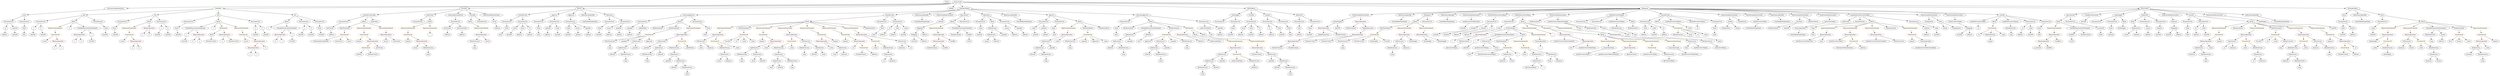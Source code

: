 strict digraph {
	graph [bb="0,0,23094,828"];
	node [label="\N"];
	Enter	[height=0.5,
		pos="8815.6,810",
		width=0.83628];
	Identifier_balances_7	[color=black,
		height=0.5,
		label=balances,
		pos="22185,306",
		width=1.1828];
	Identifier__	[color=black,
		height=0.5,
		label=_,
		pos="3965.6,450",
		width=0.75];
	VariableDeclaration_c	[color=black,
		height=0.5,
		label=c,
		pos="1719.6,450",
		width=0.75];
	ElementaryTypeName_uint256_3	[color=black,
		height=0.5,
		label=uint256,
		pos="1684.6,378",
		width=1.0442];
	VariableDeclaration_c -> ElementaryTypeName_uint256_3	[pos="e,1693.1,395.96 1711.3,432.41 1707.4,424.59 1702.6,415.06 1698.2,406.23"];
	ExpressionStatement_Unnamed_2	[color=orange,
		height=0.5,
		label=ExpressionStatement,
		pos="508.59,522",
		width=2.458];
	FunctionCall_Unnamed_2	[color=orange,
		height=0.5,
		label=FunctionCall,
		pos="509.59,450",
		width=1.6125];
	ExpressionStatement_Unnamed_2 -> FunctionCall_Unnamed_2	[pos="e,509.34,468.1 508.83,503.7 508.94,496.41 509.06,487.73 509.18,479.54"];
	ElementaryTypeName_bool	[color=black,
		height=0.5,
		label=bool,
		pos="11951,450",
		width=0.76697];
	Identifier_derivativeTokens_3	[color=black,
		height=0.5,
		label=derivativeTokens,
		pos="15901,306",
		width=2.056];
	Parameter__spender_2	[color=black,
		height=0.5,
		label=_spender,
		pos="5825.6,522",
		width=1.2521];
	ElementaryTypeName_address_30	[color=black,
		height=0.5,
		label=address,
		pos="5825.6,450",
		width=1.0996];
	Parameter__spender_2 -> ElementaryTypeName_address_30	[pos="e,5825.6,468.1 5825.6,503.7 5825.6,496.41 5825.6,487.73 5825.6,479.54"];
	BinaryOperation_Unnamed_19	[color=brown,
		height=0.5,
		label=BinaryOperation,
		pos="22932,378",
		width=1.9867];
	IndexAccess_Unnamed_6	[color=black,
		height=0.5,
		label=IndexAccess,
		pos="22876,306",
		width=1.6402];
	BinaryOperation_Unnamed_19 -> IndexAccess_Unnamed_6	[pos="e,22889,323.79 22918,360.05 22911,351.8 22903,341.7 22896,332.54"];
	Identifier__value_4	[color=black,
		height=0.5,
		label=_value,
		pos="22988,306",
		width=0.96103];
	BinaryOperation_Unnamed_19 -> Identifier__value_4	[pos="e,22975,322.83 22945,360.05 22952,351.56 22960,341.11 22968,331.73"];
	ParameterList_Unnamed_55	[color=black,
		height=0.5,
		label=ParameterList,
		pos="15222,594",
		width=1.7095];
	Parameter__from_1	[color=black,
		height=0.5,
		label=_from,
		pos="15224,522",
		width=0.93331];
	ParameterList_Unnamed_55 -> Parameter__from_1	[pos="e,15223,540.1 15222,575.7 15222,568.41 15223,559.73 15223,551.54"];
	Parameter__value_4	[color=black,
		height=0.5,
		label=_value,
		pos="15310,522",
		width=0.96103];
	ParameterList_Unnamed_55 -> Parameter__value_4	[pos="e,15291,537.72 15242,576.76 15254,567.27 15269,555.17 15282,544.85"];
	Parameter__to_3	[color=black,
		height=0.5,
		label=_to,
		pos="15394,522",
		width=0.75];
	ParameterList_Unnamed_55 -> Parameter__to_3	[pos="e,15371,532.61 15257,578.91 15284,568.34 15321,553.44 15354,540 15356,539.04 15358,538.04 15361,537.03"];
	Parameter_None_3	[color=black,
		height=0.5,
		label=None,
		pos="973.59,522",
		width=0.85014];
	ElementaryTypeName_uint256_13	[color=black,
		height=0.5,
		label=uint256,
		pos="966.59,450",
		width=1.0442];
	Parameter_None_3 -> ElementaryTypeName_uint256_13	[pos="e,968.3,468.1 971.86,503.7 971.13,496.41 970.26,487.73 969.44,479.54"];
	Identifier_a_7	[color=black,
		height=0.5,
		label=a,
		pos="492.59,306",
		width=0.75];
	ParameterList_Unnamed_19	[color=black,
		height=0.5,
		label=ParameterList,
		pos="19406,594",
		width=1.7095];
	ParameterList_Unnamed_22	[color=black,
		height=0.5,
		label=ParameterList,
		pos="20239,594",
		width=1.7095];
	Parameter_None_8	[color=black,
		height=0.5,
		label=None,
		pos="20220,522",
		width=0.85014];
	ParameterList_Unnamed_22 -> Parameter_None_8	[pos="e,20224,540.1 20234,575.7 20232,568.24 20229,559.32 20227,550.97"];
	Block_Unnamed_21	[color=black,
		height=0.5,
		label=Block,
		pos="13120,594",
		width=0.90558];
	EmitStatement_Unnamed_7	[color=black,
		height=0.5,
		label=EmitStatement,
		pos="12817,522",
		width=1.7788];
	Block_Unnamed_21 -> EmitStatement_Unnamed_7	[pos="e,12865,534.31 13095,581.94 13089,579.77 13083,577.65 13078,576 12996,552.01 12973,557.48 12891,540 12886,538.98 12881,537.89 12876,\
536.77"];
	ExpressionStatement_Unnamed_28	[color=orange,
		height=0.5,
		label=ExpressionStatement,
		pos="12988,522",
		width=2.458];
	Block_Unnamed_21 -> ExpressionStatement_Unnamed_28	[pos="e,13018,539.25 13097,580.81 13078,570.82 13051,556.45 13028,544.53"];
	ExpressionStatement_Unnamed_27	[color=orange,
		height=0.5,
		label=ExpressionStatement,
		pos="13183,522",
		width=2.458];
	Block_Unnamed_21 -> ExpressionStatement_Unnamed_27	[pos="e,13167,539.96 13134,577.46 13141,568.95 13151,558.19 13160,548.48"];
	Identifier_assert	[color=black,
		height=0.5,
		label=assert,
		pos="2280.6,378",
		width=0.89172];
	ElementaryTypeName_address_29	[color=black,
		height=0.5,
		label=address,
		pos="9537.6,450",
		width=1.0996];
	ElementaryTypeName_uint_2	[color=black,
		height=0.5,
		label=uint,
		pos="10561,378",
		width=0.75];
	ElementaryTypeName_uint256_34	[color=black,
		height=0.5,
		label=uint256,
		pos="9100.6,450",
		width=1.0442];
	FunctionDefinition_transferFrom	[color=black,
		height=0.5,
		label=transferFrom,
		pos="4826.6,666",
		width=1.6402];
	ParameterList_Unnamed_31	[color=black,
		height=0.5,
		label=ParameterList,
		pos="4685.6,594",
		width=1.7095];
	FunctionDefinition_transferFrom -> ParameterList_Unnamed_31	[pos="e,4715.9,610.07 4796.7,650.15 4776.2,639.97 4748.7,626.33 4726.2,615.16"];
	ParameterList_Unnamed_30	[color=black,
		height=0.5,
		label=ParameterList,
		pos="4826.6,594",
		width=1.7095];
	FunctionDefinition_transferFrom -> ParameterList_Unnamed_30	[pos="e,4826.6,612.1 4826.6,647.7 4826.6,640.41 4826.6,631.73 4826.6,623.54"];
	ParameterList_Unnamed_33	[color=black,
		height=0.5,
		label=ParameterList,
		pos="4967.6,594",
		width=1.7095];
	Parameter_None_11	[color=black,
		height=0.5,
		label=None,
		pos="4974.6,522",
		width=0.85014];
	ParameterList_Unnamed_33 -> Parameter_None_11	[pos="e,4972.9,540.1 4969.3,575.7 4970,568.41 4970.9,559.73 4971.7,551.54"];
	Identifier_Burn	[color=black,
		height=0.5,
		label=Burn,
		pos="22640,378",
		width=0.7947];
	UnaryOperation_Unnamed_2	[color=black,
		height=0.5,
		label=UnaryOperation,
		pos="14277,378",
		width=1.9452];
	Identifier_i_1	[color=black,
		height=0.5,
		label=i,
		pos="14277,306",
		width=0.75];
	UnaryOperation_Unnamed_2 -> Identifier_i_1	[pos="e,14277,324.1 14277,359.7 14277,352.41 14277,343.73 14277,335.54"];
	ElementaryTypeName_address_37	[color=black,
		height=0.5,
		label=address,
		pos="15211,450",
		width=1.0996];
	ElementaryTypeName_uint8	[color=black,
		height=0.5,
		label=uint8,
		pos="19405,450",
		width=0.7947];
	Block_Unnamed_17	[color=black,
		height=0.5,
		label=Block,
		pos="8866.6,594",
		width=0.90558];
	ExpressionStatement_Unnamed_24	[color=orange,
		height=0.5,
		label=ExpressionStatement,
		pos="8727.6,522",
		width=2.458];
	Block_Unnamed_17 -> ExpressionStatement_Unnamed_24	[pos="e,8759.6,539.14 8843,581.13 8823,571.07 8793.9,556.4 8769.9,544.31"];
	VariableDeclarationStatement_Unnamed_5	[color=black,
		height=0.5,
		label=VariableDeclarationStatement,
		pos="8953.6,522",
		width=3.3174];
	Block_Unnamed_17 -> VariableDeclarationStatement_Unnamed_5	[pos="e,8932.5,539.95 8884.6,578.5 8895.9,569.39 8910.8,557.41 8923.9,546.92"];
	Identifier___1	[color=black,
		height=0.5,
		label=_,
		pos="14374,450",
		width=0.75];
	Parameter_None_19	[color=black,
		height=0.5,
		label=None,
		pos="16779,522",
		width=0.85014];
	ElementaryTypeName_bool_11	[color=black,
		height=0.5,
		label=bool,
		pos="16779,450",
		width=0.76697];
	Parameter_None_19 -> ElementaryTypeName_bool_11	[pos="e,16779,468.1 16779,503.7 16779,496.41 16779,487.73 16779,479.54"];
	Identifier__value_11	[color=black,
		height=0.5,
		label=_value,
		pos="8137.6,306",
		width=0.96103];
	Identifier__from_5	[color=black,
		height=0.5,
		label=_from,
		pos="7136.6,90",
		width=0.93331];
	Parameter_balance	[color=black,
		height=0.5,
		label=balance,
		pos="19976,522",
		width=1.0719];
	ElementaryTypeName_uint256_24	[color=black,
		height=0.5,
		label=uint256,
		pos="19946,450",
		width=1.0442];
	Parameter_balance -> ElementaryTypeName_uint256_24	[pos="e,19953,467.79 19968,504.05 19965,496.32 19961,486.96 19957,478.27"];
	ElementaryTypeName_address_20	[color=black,
		height=0.5,
		label=address,
		pos="5344.6,450",
		width=1.0996];
	NumberLiteral_Unnamed_6	[color=black,
		height=0.5,
		label=NumberLiteral,
		pos="8882.6,450",
		width=1.765];
	BinaryOperation_Unnamed_23	[color=brown,
		height=0.5,
		label=BinaryOperation,
		pos="7650.6,378",
		width=1.9867];
	Identifier__value_8	[color=black,
		height=0.5,
		label=_value,
		pos="7707.6,306",
		width=0.96103];
	BinaryOperation_Unnamed_23 -> Identifier__value_8	[pos="e,7694.7,322.83 7664.4,360.05 7671.3,351.56 7679.8,341.11 7687.4,331.73"];
	IndexAccess_Unnamed_9	[color=black,
		height=0.5,
		label=IndexAccess,
		pos="7819.6,306",
		width=1.6402];
	BinaryOperation_Unnamed_23 -> IndexAccess_Unnamed_9	[pos="e,7785.5,321.11 7686.4,362.15 7712.3,351.46 7747.3,336.94 7774.9,325.49"];
	Identifier_from_3	[color=black,
		height=0.5,
		label=from,
		pos="13616,234",
		width=0.7947];
	ParameterList_Unnamed_40	[color=black,
		height=0.5,
		label=ParameterList,
		pos="9119.6,594",
		width=1.7095];
	Parameter_None_14	[color=black,
		height=0.5,
		label=None,
		pos="9121.6,522",
		width=0.85014];
	ParameterList_Unnamed_40 -> Parameter_None_14	[pos="e,9121.1,540.1 9120.1,575.7 9120.3,568.41 9120.5,559.73 9120.8,551.54"];
	Identifier_totalSupply_	[color=black,
		height=0.5,
		label=totalSupply_,
		pos="19609,522",
		width=1.6125];
	MemberAccess_Unnamed_12	[color=black,
		height=0.5,
		label=MemberAccess,
		pos="6886.6,234",
		width=1.9174];
	Identifier_msg_8	[color=black,
		height=0.5,
		label=msg,
		pos="6886.6,162",
		width=0.75];
	MemberAccess_Unnamed_12 -> Identifier_msg_8	[pos="e,6886.6,180.1 6886.6,215.7 6886.6,208.41 6886.6,199.73 6886.6,191.54"];
	BooleanLiteral_Unnamed_4	[color=black,
		height=0.5,
		label=BooleanLiteral,
		pos="10474,522",
		width=1.7788];
	ExpressionStatement_Unnamed_19	[color=orange,
		height=0.5,
		label=ExpressionStatement,
		pos="6716.6,522",
		width=2.458];
	BinaryOperation_Unnamed_25	[color=brown,
		height=0.5,
		label=BinaryOperation,
		pos="6649.6,450",
		width=1.9867];
	ExpressionStatement_Unnamed_19 -> BinaryOperation_Unnamed_25	[pos="e,6665.7,467.79 6700.4,504.05 6692.3,495.63 6682.4,485.28 6673.5,475.97"];
	BinaryOperation_Unnamed_34	[color=brown,
		height=0.5,
		label=BinaryOperation,
		pos="11479,306",
		width=1.9867];
	IndexAccess_Unnamed_34	[color=black,
		height=0.5,
		label=IndexAccess,
		pos="11345,234",
		width=1.6402];
	BinaryOperation_Unnamed_34 -> IndexAccess_Unnamed_34	[pos="e,11373,249.94 11449,289.29 11429,279.22 11404,266.05 11383,255.21"];
	FunctionCall_Unnamed_28	[color=orange,
		height=0.5,
		label=FunctionCall,
		pos="11484,234",
		width=1.6125];
	BinaryOperation_Unnamed_34 -> FunctionCall_Unnamed_28	[pos="e,11482,252.1 11480,287.7 11480,280.41 11481,271.73 11482,263.54"];
	Identifier__to_4	[color=black,
		height=0.5,
		label=_to,
		pos="7923.6,306",
		width=0.75];
	Parameter_a_1	[color=black,
		height=0.5,
		label=a,
		pos="2829.6,522",
		width=0.75];
	ElementaryTypeName_uint256_4	[color=black,
		height=0.5,
		label=uint256,
		pos="2799.6,450",
		width=1.0442];
	Parameter_a_1 -> ElementaryTypeName_uint256_4	[pos="e,2806.9,467.96 2822.5,504.41 2819.2,496.68 2815.1,487.27 2811.4,478.52"];
	FunctionDefinition_increaseApproval	[color=black,
		height=0.5,
		label=increaseApproval,
		pos="6390.6,666",
		width=2.0976];
	ParameterList_Unnamed_41	[color=black,
		height=0.5,
		label=ParameterList,
		pos="5948.6,594",
		width=1.7095];
	FunctionDefinition_increaseApproval -> ParameterList_Unnamed_41	[pos="e,6001.9,603.45 6329.1,655.27 6245.9,642.09 6098,618.67 6013.2,605.23"];
	Block_Unnamed_16	[color=black,
		height=0.5,
		label=Block,
		pos="6285.6,594",
		width=0.90558];
	FunctionDefinition_increaseApproval -> Block_Unnamed_16	[pos="e,6305.8,608.49 6366,648.59 6350.8,638.48 6331.3,625.46 6315.3,614.79"];
	ParameterList_Unnamed_42	[color=black,
		height=0.5,
		label=ParameterList,
		pos="6446.6,594",
		width=1.7095];
	FunctionDefinition_increaseApproval -> ParameterList_Unnamed_42	[pos="e,6433.2,611.79 6404.1,648.05 6410.7,639.8 6418.8,629.7 6426.2,620.54"];
	IndexAccess_Unnamed_43	[color=black,
		height=0.5,
		label=IndexAccess,
		pos="15635,378",
		width=1.6402];
	Identifier_from_5	[color=black,
		height=0.5,
		label=from,
		pos="15586,306",
		width=0.7947];
	IndexAccess_Unnamed_43 -> Identifier_from_5	[pos="e,15597,322.83 15623,360.05 15617,351.65 15610,341.32 15603,332.02"];
	Identifier_lastDerivativeTokens_1	[color=black,
		height=0.5,
		label=lastDerivativeTokens,
		pos="15721,306",
		width=2.4442];
	IndexAccess_Unnamed_43 -> Identifier_lastDerivativeTokens_1	[pos="e,15700,323.88 15655,360.76 15665,351.95 15679,340.87 15691,331.07"];
	FunctionDefinition_totalSupply	[color=black,
		height=0.5,
		label=totalSupply,
		pos="11440,666",
		width=1.4739];
	ParameterList_Unnamed_12	[color=black,
		height=0.5,
		label=ParameterList,
		pos="11299,594",
		width=1.7095];
	FunctionDefinition_totalSupply -> ParameterList_Unnamed_12	[pos="e,11329,609.97 11410,650.5 11390,640.22 11362,626.3 11339,614.97"];
	ParameterList_Unnamed_13	[color=black,
		height=0.5,
		label=ParameterList,
		pos="11440,594",
		width=1.7095];
	FunctionDefinition_totalSupply -> ParameterList_Unnamed_13	[pos="e,11440,612.1 11440,647.7 11440,640.41 11440,631.73 11440,623.54"];
	ElementaryTypeName_uint256_33	[color=black,
		height=0.5,
		label=uint256,
		pos="9632.6,450",
		width=1.0442];
	Identifier_balances_1	[color=black,
		height=0.5,
		label=balances,
		pos="21424,306",
		width=1.1828];
	Mapping_Unnamed_2	[color=black,
		height=0.5,
		label=Mapping,
		pos="8499.6,450",
		width=1.2105];
	ElementaryTypeName_uint256_31	[color=black,
		height=0.5,
		label=uint256,
		pos="8499.6,378",
		width=1.0442];
	Mapping_Unnamed_2 -> ElementaryTypeName_uint256_31	[pos="e,8499.6,396.1 8499.6,431.7 8499.6,424.41 8499.6,415.73 8499.6,407.54"];
	ElementaryTypeName_address_23	[color=black,
		height=0.5,
		label=address,
		pos="8594.6,378",
		width=1.0996];
	Mapping_Unnamed_2 -> ElementaryTypeName_address_23	[pos="e,8574.3,393.92 8520.2,433.81 8533.4,424.11 8550.6,411.39 8565.2,400.64"];
	Identifier_require_2	[color=black,
		height=0.5,
		label=require,
		pos="21555,378",
		width=1.0026];
	Identifier_require_7	[color=black,
		height=0.5,
		label=require,
		pos="7092.6,378",
		width=1.0026];
	Parameter_None_9	[color=black,
		height=0.5,
		label=None,
		pos="5542.6,522",
		width=0.85014];
	ElementaryTypeName_uint256_27	[color=black,
		height=0.5,
		label=uint256,
		pos="5536.6,450",
		width=1.0442];
	Parameter_None_9 -> ElementaryTypeName_uint256_27	[pos="e,5538.1,468.1 5541.1,503.7 5540.5,496.41 5539.7,487.73 5539,479.54"];
	Parameter__subtractedValue	[color=black,
		height=0.5,
		label=_subtractedValue,
		pos="11158,522",
		width=2.0976];
	ElementaryTypeName_uint_1	[color=black,
		height=0.5,
		label=uint,
		pos="11211,450",
		width=0.75];
	Parameter__subtractedValue -> ElementaryTypeName_uint_1	[pos="e,11199,466.36 11170,504.05 11177,495.44 11185,484.81 11192,475.33"];
	ElementaryTypeName_uint256_41	[color=black,
		height=0.5,
		label=uint256,
		pos="13402,450",
		width=1.0442];
	ContractDefinition_DerivativeTokenInterface	[color=black,
		height=0.5,
		label=DerivativeTokenInterface,
		pos="1017.6,738",
		width=2.8877];
	FunctionDefinition_mint	[color=black,
		height=0.5,
		label=mint,
		pos="230.59,666",
		width=0.75];
	ContractDefinition_DerivativeTokenInterface -> FunctionDefinition_mint	[pos="e,257.47,669.39 926.92,728.94 754.99,713.64 388.08,681.01 268.86,670.4"];
	Identifier_nextDerivativeToken_2	[color=black,
		height=0.5,
		label=nextDerivativeToken,
		pos="16974,378",
		width=2.4164];
	Parameter_a_2	[color=black,
		height=0.5,
		label=a,
		pos="1484.6,522",
		width=0.75];
	ElementaryTypeName_uint256_8	[color=black,
		height=0.5,
		label=uint256,
		pos="1450.6,450",
		width=1.0442];
	Parameter_a_2 -> ElementaryTypeName_uint256_8	[pos="e,1458.8,467.96 1476.5,504.41 1472.7,496.59 1468.1,487.06 1463.8,478.23"];
	Identifier_allowed_2	[color=black,
		height=0.5,
		label=allowed,
		pos="7227.6,90",
		width=1.0858];
	Identifier_Transfer	[color=black,
		height=0.5,
		label=Transfer,
		pos="20873,378",
		width=1.1689];
	ElementaryTypeName_bool_3	[color=black,
		height=0.5,
		label=bool,
		pos="4976.6,450",
		width=0.76697];
	StateVariableDeclaration_Unnamed_7	[color=black,
		height=0.5,
		label=StateVariableDeclaration,
		pos="12597,666",
		width=2.8184];
	VariableDeclaration_initialSupply	[color=black,
		height=0.5,
		label=initialSupply,
		pos="12387,594",
		width=1.5571];
	StateVariableDeclaration_Unnamed_7 -> VariableDeclaration_initialSupply	[pos="e,12424,607.61 12550,649.55 12516,638.18 12470,622.75 12435,611.21"];
	BinaryOperation_Unnamed_37	[color=brown,
		height=0.5,
		label=BinaryOperation,
		pos="12597,594",
		width=1.9867];
	StateVariableDeclaration_Unnamed_7 -> BinaryOperation_Unnamed_37	[pos="e,12597,612.1 12597,647.7 12597,640.41 12597,631.73 12597,623.54"];
	ParameterList_Unnamed_5	[color=black,
		height=0.5,
		label=ParameterList,
		pos="1185.6,594",
		width=1.7095];
	Parameter_None_2	[color=black,
		height=0.5,
		label=None,
		pos="1052.6,522",
		width=0.85014];
	ParameterList_Unnamed_5 -> Parameter_None_2	[pos="e,1074.8,534.69 1156.7,577.81 1135.6,566.68 1106.9,551.57 1085,540.04"];
	ElementaryTypeName_uint256_18	[color=black,
		height=0.5,
		label=uint256,
		pos="11581,450",
		width=1.0442];
	Parameter_b_2	[color=black,
		height=0.5,
		label=b,
		pos="1556.6,522",
		width=0.75];
	ElementaryTypeName_uint256_9	[color=black,
		height=0.5,
		label=uint256,
		pos="1543.6,450",
		width=1.0442];
	Parameter_b_2 -> ElementaryTypeName_uint256_9	[pos="e,1546.8,468.1 1553.4,503.7 1552,496.32 1550.4,487.52 1548.8,479.25"];
	VariableDeclaration_vundflw	[color=black,
		height=0.5,
		label=vundflw,
		pos="9004.6,450",
		width=1.1274];
	ElementaryTypeName_uint8_2	[color=black,
		height=0.5,
		label=uint8,
		pos="9004.6,378",
		width=0.7947];
	VariableDeclaration_vundflw -> ElementaryTypeName_uint8_2	[pos="e,9004.6,396.1 9004.6,431.7 9004.6,424.41 9004.6,415.73 9004.6,407.54"];
	FunctionCall_Unnamed_10	[color=orange,
		height=0.5,
		label=FunctionCall,
		pos="21307,378",
		width=1.6125];
	MemberAccess_Unnamed_4	[color=black,
		height=0.5,
		label=MemberAccess,
		pos="21207,306",
		width=1.9174];
	FunctionCall_Unnamed_10 -> MemberAccess_Unnamed_4	[pos="e,21230,323.31 21284,361.12 21271,351.85 21254,340.01 21239,329.76"];
	Identifier__value_1	[color=black,
		height=0.5,
		label=_value,
		pos="21329,306",
		width=0.96103];
	FunctionCall_Unnamed_10 -> Identifier__value_1	[pos="e,21323,324.1 21312,359.7 21314,352.24 21317,343.32 21320,334.97"];
	Parameter_None_13	[color=black,
		height=0.5,
		label=None,
		pos="9793.6,522",
		width=0.85014];
	ElementaryTypeName_bool_5	[color=black,
		height=0.5,
		label=bool,
		pos="9812.6,450",
		width=0.76697];
	Parameter_None_13 -> ElementaryTypeName_bool_5	[pos="e,9808,467.79 9798.2,504.05 9800.2,496.49 9802.7,487.37 9805,478.85"];
	ElementaryTypeName_uint256_35	[color=black,
		height=0.5,
		label=uint256,
		pos="134.59,450",
		width=1.0442];
	UserDefinedTypeName_Unnamed_9	[color=black,
		height=0.5,
		label=UserDefinedTypeName,
		pos="16231,522",
		width=2.7214];
	ParameterList_Unnamed_37	[color=black,
		height=0.5,
		label=ParameterList,
		pos="9699.6,594",
		width=1.7095];
	Parameter__value_3	[color=black,
		height=0.5,
		label=_value,
		pos="9601.6,522",
		width=0.96103];
	ParameterList_Unnamed_37 -> Parameter__value_3	[pos="e,9621.4,537.16 9677.3,577.12 9663.5,567.26 9645.7,554.47 9630.7,543.81"];
	Parameter__spender	[color=black,
		height=0.5,
		label=_spender,
		pos="9699.6,522",
		width=1.2521];
	ParameterList_Unnamed_37 -> Parameter__spender	[pos="e,9699.6,540.1 9699.6,575.7 9699.6,568.41 9699.6,559.73 9699.6,551.54"];
	ParameterList_Unnamed_21	[color=black,
		height=0.5,
		label=ParameterList,
		pos="20380,594",
		width=1.7095];
	Parameter__to	[color=black,
		height=0.5,
		label=_to,
		pos="20300,522",
		width=0.75];
	ParameterList_Unnamed_21 -> Parameter__to	[pos="e,20315,536.88 20361,576.41 20350,566.81 20336,554.63 20324,544.32"];
	Parameter__value	[color=black,
		height=0.5,
		label=_value,
		pos="20380,522",
		width=0.96103];
	ParameterList_Unnamed_21 -> Parameter__value	[pos="e,20380,540.1 20380,575.7 20380,568.41 20380,559.73 20380,551.54"];
	Identifier__from_1	[color=black,
		height=0.5,
		label=_from,
		pos="6983.6,162",
		width=0.93331];
	MemberAccess_Unnamed_19	[color=black,
		height=0.5,
		label=MemberAccess,
		pos="9897.6,378",
		width=1.9174];
	Identifier_msg_12	[color=black,
		height=0.5,
		label=msg,
		pos="9897.6,306",
		width=0.75];
	MemberAccess_Unnamed_19 -> Identifier_msg_12	[pos="e,9897.6,324.1 9897.6,359.7 9897.6,352.41 9897.6,343.73 9897.6,335.54"];
	Identifier_msg_21	[color=black,
		height=0.5,
		label=msg,
		pos="10777,162",
		width=0.75];
	ElementaryTypeName_address_18	[color=black,
		height=0.5,
		label=address,
		pos="4891.6,450",
		width=1.0996];
	Identifier__from_8	[color=black,
		height=0.5,
		label=_from,
		pos="15638,522",
		width=0.93331];
	ElementaryTypeName_address_35	[color=black,
		height=0.5,
		label=address,
		pos="13594,450",
		width=1.0996];
	ForStatement_Unnamed	[color=black,
		height=0.5,
		label=ForStatement,
		pos="13995,522",
		width=1.6818];
	BinaryOperation_Unnamed_44	[color=brown,
		height=0.5,
		label=BinaryOperation,
		pos="13723,450",
		width=1.9867];
	ForStatement_Unnamed -> BinaryOperation_Unnamed_44	[pos="e,13771,463.55 13950,509.52 13904,497.76 13833,479.42 13782,466.41"];
	VariableDeclarationStatement_Unnamed_7	[color=black,
		height=0.5,
		label=VariableDeclarationStatement,
		pos="13932,450",
		width=3.3174];
	ForStatement_Unnamed -> VariableDeclarationStatement_Unnamed_7	[pos="e,13947,467.96 13980,504.41 13972,496.08 13963,485.8 13955,476.49"];
	Block_Unnamed_24	[color=black,
		height=0.5,
		label=Block,
		pos="14102,450",
		width=0.90558];
	ForStatement_Unnamed -> Block_Unnamed_24	[pos="e,14081,464.47 14019,505.12 14035,494.87 14055,481.46 14072,470.55"];
	ExpressionStatement_Unnamed_33	[color=orange,
		height=0.5,
		label=ExpressionStatement,
		pos="14241,450",
		width=2.458];
	ForStatement_Unnamed -> ExpressionStatement_Unnamed_33	[pos="e,14190,465.26 14037,508.89 14076,497.7 14135,480.97 14180,468.37"];
	FunctionCall_Unnamed_30	[color=orange,
		height=0.5,
		label=FunctionCall,
		pos="12717,450",
		width=1.6125];
	EmitStatement_Unnamed_7 -> FunctionCall_Unnamed_30	[pos="e,12739,466.91 12793,504.76 12780,495.42 12763,483.55 12748,473.33"];
	Identifier_i	[color=black,
		height=0.5,
		label=i,
		pos="13456,378",
		width=0.75];
	Identifier_balances_12	[color=black,
		height=0.5,
		label=balances,
		pos="8389.6,306",
		width=1.1828];
	InheritanceSpecifier_Unnamed_7	[color=black,
		height=0.5,
		label=InheritanceSpecifier,
		pos="13025,666",
		width=2.3333];
	UserDefinedTypeName_Unnamed_7	[color=black,
		height=0.5,
		label=UserDefinedTypeName,
		pos="12971,594",
		width=2.7214];
	InheritanceSpecifier_Unnamed_7 -> UserDefinedTypeName_Unnamed_7	[pos="e,12984,612.28 13012,648.05 13005,640.01 12998,630.2 12991,621.23"];
	Identifier_owner_3	[color=black,
		height=0.5,
		label=owner,
		pos="3569.6,378",
		width=0.93331];
	FunctionCall_Unnamed_31	[color=orange,
		height=0.5,
		label=FunctionCall,
		pos="15274,306",
		width=1.6125];
	Identifier_nextDerivativeToken	[color=black,
		height=0.5,
		label=nextDerivativeToken,
		pos="15261,234",
		width=2.4164];
	FunctionCall_Unnamed_31 -> Identifier_nextDerivativeToken	[pos="e,15264,252.1 15270,287.7 15269,280.32 15267,271.52 15266,263.25"];
	MemberAccess_Unnamed_33	[color=black,
		height=0.5,
		label=MemberAccess,
		pos="15435,234",
		width=1.9174];
	FunctionCall_Unnamed_31 -> MemberAccess_Unnamed_33	[pos="e,15400,249.99 15306,290.83 15330,280.41 15363,266.1 15390,254.58"];
	Block_Unnamed_15	[color=black,
		height=0.5,
		label=Block,
		pos="9231.6,594",
		width=0.90558];
	IndexAccess_Unnamed_22	[color=black,
		height=0.5,
		label=IndexAccess,
		pos="9231.6,522",
		width=1.6402];
	Block_Unnamed_15 -> IndexAccess_Unnamed_22	[pos="e,9231.6,540.1 9231.6,575.7 9231.6,568.41 9231.6,559.73 9231.6,551.54"];
	UserDefinedTypeName_Unnamed	[color=black,
		height=0.5,
		label=UserDefinedTypeName,
		pos="21089,594",
		width=2.7214];
	EmitStatement_Unnamed_3	[color=black,
		height=0.5,
		label=EmitStatement,
		pos="6919.6,522",
		width=1.7788];
	FunctionCall_Unnamed_24	[color=orange,
		height=0.5,
		label=FunctionCall,
		pos="6918.6,450",
		width=1.6125];
	EmitStatement_Unnamed_3 -> FunctionCall_Unnamed_24	[pos="e,6918.8,468.1 6919.3,503.7 6919.2,496.41 6919.1,487.73 6919,479.54"];
	MemberAccess_Unnamed_38	[color=black,
		height=0.5,
		label=MemberAccess,
		pos="15528,450",
		width=1.9174];
	Identifier_super	[color=black,
		height=0.5,
		label=super,
		pos="15899,378",
		width=0.864];
	MemberAccess_Unnamed_38 -> Identifier_super	[pos="e,15875,390.11 15578,437.39 15587,435.48 15597,433.59 15606,432 15717,411.89 15749,426.47 15859,396 15861,395.45 15863,394.82 15865,\
394.14"];
	FunctionCall_Unnamed_8	[color=orange,
		height=0.5,
		label=FunctionCall,
		pos="21699,306",
		width=1.6125];
	NumberLiteral_Unnamed_3	[color=black,
		height=0.5,
		label=NumberLiteral,
		pos="21681,234",
		width=1.765];
	FunctionCall_Unnamed_8 -> NumberLiteral_Unnamed_3	[pos="e,21685,252.1 21694,287.7 21692,280.32 21690,271.52 21688,263.25"];
	ElementaryTypeName_address_11	[color=black,
		height=0.5,
		label=address,
		pos="21802,234",
		width=1.0996];
	FunctionCall_Unnamed_8 -> ElementaryTypeName_address_11	[pos="e,21780,249.39 21722,289.12 21737,279.23 21755,266.4 21771,255.72"];
	ExpressionStatement_Unnamed_32	[color=orange,
		height=0.5,
		label=ExpressionStatement,
		pos="14884,378",
		width=2.458];
	UnaryOperation_Unnamed_1	[color=black,
		height=0.5,
		label=UnaryOperation,
		pos="14892,306",
		width=1.9452];
	ExpressionStatement_Unnamed_32 -> UnaryOperation_Unnamed_1	[pos="e,14890,324.1 14886,359.7 14886,352.41 14887,343.73 14888,335.54"];
	FunctionDefinition_approve	[color=black,
		height=0.5,
		label=approve,
		pos="5108.6,666",
		width=1.1412];
	FunctionDefinition_approve -> ParameterList_Unnamed_33	[pos="e,4997.9,610.05 5082.1,651.83 5061.2,641.48 5031.8,626.89 5008,615.09"];
	ParameterList_Unnamed_32	[color=black,
		height=0.5,
		label=ParameterList,
		pos="5108.6,594",
		width=1.7095];
	FunctionDefinition_approve -> ParameterList_Unnamed_32	[pos="e,5108.6,612.1 5108.6,647.7 5108.6,640.41 5108.6,631.73 5108.6,623.54"];
	Parameter_spender_1	[color=black,
		height=0.5,
		label=spender,
		pos="5065.6,522",
		width=1.1135];
	ElementaryTypeName_address_19	[color=black,
		height=0.5,
		label=address,
		pos="5061.6,450",
		width=1.0996];
	Parameter_spender_1 -> ElementaryTypeName_address_19	[pos="e,5062.6,468.1 5064.6,503.7 5064.2,496.41 5063.7,487.73 5063.2,479.54"];
	Identifier_msg_24	[color=black,
		height=0.5,
		label=msg,
		pos="15126,450",
		width=0.75];
	Identifier_require_1	[color=black,
		height=0.5,
		label=require,
		pos="3320.6,378",
		width=1.0026];
	Parameter__address	[color=black,
		height=0.5,
		label=_address,
		pos="17799,522",
		width=1.2382];
	ElementaryTypeName_address_36	[color=black,
		height=0.5,
		label=address,
		pos="17798,450",
		width=1.0996];
	Parameter__address -> ElementaryTypeName_address_36	[pos="e,17798,468.1 17798,503.7 17798,496.41 17798,487.73 17798,479.54"];
	Identifier__owner_1	[color=black,
		height=0.5,
		label=_owner,
		pos="9167.6,378",
		width=1.0719];
	VariableDeclaration_decimals	[color=black,
		height=0.5,
		label=decimals,
		pos="16629,594",
		width=1.1967];
	NumberLiteral_Unnamed_9	[color=black,
		height=0.5,
		label=NumberLiteral,
		pos="16411,522",
		width=1.765];
	VariableDeclaration_decimals -> NumberLiteral_Unnamed_9	[pos="e,16452,536.1 16595,582.08 16589,580.05 16583,577.96 16577,576 16538,563.67 16495,549.91 16463,539.49"];
	ElementaryTypeName_uint256_36	[color=black,
		height=0.5,
		label=uint256,
		pos="16530,522",
		width=1.0442];
	VariableDeclaration_decimals -> ElementaryTypeName_uint256_36	[pos="e,16550,537.35 16608,578.15 16593,568.18 16575,554.9 16559,543.87"];
	Identifier_OwnershipTransferred	[color=black,
		height=0.5,
		label=OwnershipTransferred,
		pos="2967.6,378",
		width=2.6243];
	Identifier_nextDerivativeTokenTime_2	[color=black,
		height=0.5,
		label=nextDerivativeTokenTime,
		pos="16683,378",
		width=2.9432];
	ElementaryTypeName_uint256_39	[color=black,
		height=0.5,
		label=uint256,
		pos="18097,450",
		width=1.0442];
	BinaryOperation_Unnamed_30	[color=brown,
		height=0.5,
		label=BinaryOperation,
		pos="8729.6,450",
		width=1.9867];
	BinaryOperation_Unnamed_31	[color=brown,
		height=0.5,
		label=BinaryOperation,
		pos="8726.6,378",
		width=1.9867];
	BinaryOperation_Unnamed_30 -> BinaryOperation_Unnamed_31	[pos="e,8727.3,396.1 8728.8,431.7 8728.5,424.41 8728.2,415.73 8727.8,407.54"];
	Identifier_vundflw	[color=black,
		height=0.5,
		label=vundflw,
		pos="8856.6,378",
		width=1.1274];
	BinaryOperation_Unnamed_30 -> Identifier_vundflw	[pos="e,8831.7,392.7 8758.4,433.12 8777.2,422.74 8801.9,409.14 8821.8,398.16"];
	Identifier__owner	[color=black,
		height=0.5,
		label=_owner,
		pos="19647,450",
		width=1.0719];
	Identifier_require_6	[color=black,
		height=0.5,
		label=require,
		pos="7776.6,378",
		width=1.0026];
	ParameterList_Unnamed_41 -> Parameter__spender_2	[pos="e,5850.7,537.3 5921.3,577.46 5903.4,567.29 5879.9,553.9 5860.6,542.94"];
	Parameter__addedValue	[color=black,
		height=0.5,
		label=_addedValue,
		pos="5948.6,522",
		width=1.6541];
	ParameterList_Unnamed_41 -> Parameter__addedValue	[pos="e,5948.6,540.1 5948.6,575.7 5948.6,568.41 5948.6,559.73 5948.6,551.54"];
	Identifier_require_5	[color=black,
		height=0.5,
		label=require,
		pos="7866.6,378",
		width=1.0026];
	Identifier__from	[color=black,
		height=0.5,
		label=_from,
		pos="7744.6,234",
		width=0.93331];
	ParameterList_Unnamed_26	[color=black,
		height=0.5,
		label=ParameterList,
		pos="21646,594",
		width=1.7095];
	VariableDeclaration_value_1	[color=black,
		height=0.5,
		label=value,
		pos="21646,522",
		width=0.82242];
	ParameterList_Unnamed_26 -> VariableDeclaration_value_1	[pos="e,21646,540.1 21646,575.7 21646,568.41 21646,559.73 21646,551.54"];
	VariableDeclaration_burner	[color=black,
		height=0.5,
		label=burner,
		pos="21735,522",
		width=0.96103];
	ParameterList_Unnamed_26 -> VariableDeclaration_burner	[pos="e,21716,537.48 21666,576.76 21678,567.12 21694,554.77 21707,544.34"];
	Identifier_msg_9	[color=black,
		height=0.5,
		label=msg,
		pos="7449.6,234",
		width=0.75];
	FunctionDefinition_transferFrom_1	[color=black,
		height=0.5,
		label=transferFrom,
		pos="8243.6,666",
		width=1.6402];
	Block_Unnamed_13	[color=black,
		height=0.5,
		label=Block,
		pos="7485.6,594",
		width=0.90558];
	FunctionDefinition_transferFrom_1 -> Block_Unnamed_13	[pos="e,7517.5,597.95 8187.5,659.82 8042.7,646.45 7658.4,610.96 7528.9,599"];
	ParameterList_Unnamed_36	[color=black,
		height=0.5,
		label=ParameterList,
		pos="8166.6,594",
		width=1.7095];
	FunctionDefinition_transferFrom_1 -> ParameterList_Unnamed_36	[pos="e,8184.7,611.47 8225.3,648.41 8215.7,639.69 8203.8,628.85 8193.2,619.21"];
	ParameterList_Unnamed_35	[color=black,
		height=0.5,
		label=ParameterList,
		pos="8311.6,594",
		width=1.7095];
	FunctionDefinition_transferFrom_1 -> ParameterList_Unnamed_35	[pos="e,8295.6,611.47 8259.7,648.41 8268.1,639.78 8278.5,629.06 8287.8,619.5"];
	Identifier_now	[color=black,
		height=0.5,
		label=now,
		pos="14547,306",
		width=0.75];
	Identifier_burner	[color=black,
		height=0.5,
		label=burner,
		pos="22280,306",
		width=0.96103];
	BinaryOperation_Unnamed_32	[color=brown,
		height=0.5,
		label=BinaryOperation,
		pos="10928,450",
		width=1.9867];
	Identifier_oldValue	[color=black,
		height=0.5,
		label=oldValue,
		pos="11160,378",
		width=1.2105];
	BinaryOperation_Unnamed_32 -> Identifier_oldValue	[pos="e,11126,389.91 10973,435.78 11010,425.22 11061,409.94 11107,396 11109,395.15 11112,394.27 11115,393.38"];
	Identifier__subtractedValue	[color=black,
		height=0.5,
		label=_subtractedValue,
		pos="11297,378",
		width=2.0976];
	BinaryOperation_Unnamed_32 -> Identifier__subtractedValue	[pos="e,11241,390.45 10980,437.49 10990,435.6 10999,433.7 11008,432 11098,414.38 11122,413.18 11213,396 11218,394.94 11224,393.81 11230,\
392.67"];
	MemberAccess_Unnamed_32	[color=black,
		height=0.5,
		label=MemberAccess,
		pos="12426,378",
		width=1.9174];
	Identifier_msg_23	[color=black,
		height=0.5,
		label=msg,
		pos="12426,306",
		width=0.75];
	MemberAccess_Unnamed_32 -> Identifier_msg_23	[pos="e,12426,324.1 12426,359.7 12426,352.41 12426,343.73 12426,335.54"];
	FunctionCall_Unnamed	[color=orange,
		height=0.5,
		label=FunctionCall,
		pos="2243.6,450",
		width=1.6125];
	FunctionCall_Unnamed -> Identifier_assert	[pos="e,2271.7,395.79 2252.5,432.05 2256.7,424.14 2261.8,414.54 2266.5,405.69"];
	BinaryOperation_Unnamed_2	[color=brown,
		height=0.5,
		label=BinaryOperation,
		pos="2402.6,378",
		width=1.9867];
	FunctionCall_Unnamed -> BinaryOperation_Unnamed_2	[pos="e,2368.1,394.16 2276.1,434.67 2299.7,424.29 2331.8,410.15 2357.8,398.72"];
	ElementaryTypeName_address_2	[color=black,
		height=0.5,
		label=address,
		pos="4122.6,450",
		width=1.0996];
	Identifier_balances_6	[color=black,
		height=0.5,
		label=balances,
		pos="22811,234",
		width=1.1828];
	FunctionDefinition_Mongoose	[color=black,
		height=0.5,
		label=Mongoose,
		pos="13232,666",
		width=1.4046];
	FunctionDefinition_Mongoose -> Block_Unnamed_21	[pos="e,13140,608.04 13207,649.81 13191,639.34 13168,625.35 13150,614.12"];
	ParameterList_Unnamed_48	[color=black,
		height=0.5,
		label=ParameterList,
		pos="13232,594",
		width=1.7095];
	FunctionDefinition_Mongoose -> ParameterList_Unnamed_48	[pos="e,13232,612.1 13232,647.7 13232,640.41 13232,631.73 13232,623.54"];
	InheritanceSpecifier_Unnamed_5	[color=black,
		height=0.5,
		label=InheritanceSpecifier,
		pos="13419,666",
		width=2.3333];
	UserDefinedTypeName_Unnamed_5	[color=black,
		height=0.5,
		label=UserDefinedTypeName,
		pos="13410,594",
		width=2.7214];
	InheritanceSpecifier_Unnamed_5 -> UserDefinedTypeName_Unnamed_5	[pos="e,13412,612.1 13416,647.7 13415,640.32 13414,631.52 13413,623.25"];
	FunctionCall_Unnamed_18	[color=orange,
		height=0.5,
		label=FunctionCall,
		pos="8026.6,306",
		width=1.6125];
	NumberLiteral_Unnamed_5	[color=black,
		height=0.5,
		label=NumberLiteral,
		pos="8001.6,234",
		width=1.765];
	FunctionCall_Unnamed_18 -> NumberLiteral_Unnamed_5	[pos="e,8007.7,252.1 8020.4,287.7 8017.7,280.15 8014.5,271.12 8011.5,262.68"];
	ElementaryTypeName_address_26	[color=black,
		height=0.5,
		label=address,
		pos="8122.6,234",
		width=1.0996];
	FunctionCall_Unnamed_18 -> ElementaryTypeName_address_26	[pos="e,8102.2,249.86 8048.4,289.12 8061.6,279.45 8078.7,266.99 8093.2,256.46"];
	MemberAccess_Unnamed_13	[color=black,
		height=0.5,
		label=MemberAccess,
		pos="6734.6,306",
		width=1.9174];
	IndexAccess_Unnamed_13	[color=black,
		height=0.5,
		label=IndexAccess,
		pos="6734.6,234",
		width=1.6402];
	MemberAccess_Unnamed_13 -> IndexAccess_Unnamed_13	[pos="e,6734.6,252.1 6734.6,287.7 6734.6,280.41 6734.6,271.73 6734.6,263.54"];
	NumberLiteral_Unnamed_1	[color=black,
		height=0.5,
		label=NumberLiteral,
		pos="1948.6,378",
		width=1.765];
	Parameter_p_intou36	[color=black,
		height=0.5,
		label=p_intou36,
		pos="19405,522",
		width=1.3353];
	Parameter_p_intou36 -> ElementaryTypeName_uint8	[pos="e,19405,468.1 19405,503.7 19405,496.41 19405,487.73 19405,479.54"];
	ElementaryTypeName_address_31	[color=black,
		height=0.5,
		label=address,
		pos="11296,450",
		width=1.0996];
	Parameter__to_2	[color=black,
		height=0.5,
		label=_to,
		pos="41.587,522",
		width=0.75];
	ElementaryTypeName_address_32	[color=black,
		height=0.5,
		label=address,
		pos="39.587,450",
		width=1.0996];
	Parameter__to_2 -> ElementaryTypeName_address_32	[pos="e,40.076,468.1 41.093,503.7 40.884,496.41 40.636,487.73 40.402,479.54"];
	EmitStatement_Unnamed_8	[color=black,
		height=0.5,
		label=EmitStatement,
		pos="13929,378",
		width=1.7788];
	FunctionCall_Unnamed_33	[color=orange,
		height=0.5,
		label=FunctionCall,
		pos="13962,306",
		width=1.6125];
	EmitStatement_Unnamed_8 -> FunctionCall_Unnamed_33	[pos="e,13954,324.1 13937,359.7 13940,352.07 13945,342.92 13949,334.4"];
	BinaryOperation_Unnamed_46	[color=brown,
		height=0.5,
		label=BinaryOperation,
		pos="17339,450",
		width=1.9867];
	Identifier_nextDerivativeTokenScheduled_3	[color=black,
		height=0.5,
		label=nextDerivativeTokenScheduled,
		pos="17339,378",
		width=3.4976];
	BinaryOperation_Unnamed_46 -> Identifier_nextDerivativeTokenScheduled_3	[pos="e,17339,396.1 17339,431.7 17339,424.41 17339,415.73 17339,407.54"];
	BooleanLiteral_Unnamed_9	[color=black,
		height=0.5,
		label=BooleanLiteral,
		pos="17547,378",
		width=1.7788];
	BinaryOperation_Unnamed_46 -> BooleanLiteral_Unnamed_9	[pos="e,17507,392.38 17380,435 17414,423.76 17461,407.92 17496,395.96"];
	Identifier_msg_10	[color=black,
		height=0.5,
		label=msg,
		pos="7342.6,90",
		width=0.75];
	ElementaryTypeName_address_4	[color=black,
		height=0.5,
		label=address,
		pos="3323.6,234",
		width=1.0996];
	BinaryOperation_Unnamed_14	[color=brown,
		height=0.5,
		label=BinaryOperation,
		pos="20381,378",
		width=1.9867];
	IndexAccess_Unnamed	[color=black,
		height=0.5,
		label=IndexAccess,
		pos="20304,306",
		width=1.6402];
	BinaryOperation_Unnamed_14 -> IndexAccess_Unnamed	[pos="e,20322,323.47 20362,360.41 20353,351.69 20341,340.85 20330,331.21"];
	Identifier__value	[color=black,
		height=0.5,
		label=_value,
		pos="20416,306",
		width=0.96103];
	BinaryOperation_Unnamed_14 -> Identifier__value	[pos="e,20407,323.62 20389,359.7 20393,351.87 20398,342.44 20402,333.73"];
	IndexAccess_Unnamed_12	[color=black,
		height=0.5,
		label=IndexAccess,
		pos="6498.6,378",
		width=1.6402];
	Identifier__from_2	[color=black,
		height=0.5,
		label=_from,
		pos="6510.6,306",
		width=0.93331];
	IndexAccess_Unnamed_12 -> Identifier__from_2	[pos="e,6507.7,324.1 6501.6,359.7 6502.8,352.32 6504.3,343.52 6505.7,335.25"];
	Identifier_balances_10	[color=black,
		height=0.5,
		label=balances,
		pos="6604.6,306",
		width=1.1828];
	IndexAccess_Unnamed_12 -> Identifier_balances_10	[pos="e,6582.4,321.63 6522.6,361.12 6537.5,351.29 6556.8,338.58 6572.9,327.94"];
	ParameterList_Unnamed_52	[color=black,
		height=0.5,
		label=ParameterList,
		pos="14640,594",
		width=1.7095];
	Parameter_None_18	[color=black,
		height=0.5,
		label=None,
		pos="14839,522",
		width=0.85014];
	ParameterList_Unnamed_52 -> Parameter_None_18	[pos="e,14815,533.56 14681,580.28 14713,570.06 14759,554.99 14799,540 14800,539.32 14802,538.61 14804,537.88"];
	VariableDeclaration_vundflw1	[color=black,
		height=0.5,
		label=vundflw1,
		pos="19148,450",
		width=1.2521];
	ElementaryTypeName_uint8_1	[color=black,
		height=0.5,
		label=uint8,
		pos="19148,378",
		width=0.7947];
	VariableDeclaration_vundflw1 -> ElementaryTypeName_uint8_1	[pos="e,19148,396.1 19148,431.7 19148,424.41 19148,415.73 19148,407.54"];
	Identifier_allowed_6	[color=black,
		height=0.5,
		label=allowed,
		pos="6250.6,90",
		width=1.0858];
	ElementaryTypeName_uint256_7	[color=black,
		height=0.5,
		label=uint256,
		pos="2702.6,378",
		width=1.0442];
	Identifier_allowed_8	[color=black,
		height=0.5,
		label=allowed,
		pos="10270,306",
		width=1.0858];
	Identifier__to_3	[color=black,
		height=0.5,
		label=_to,
		pos="20960,378",
		width=0.75];
	ExpressionStatement_Unnamed_26	[color=orange,
		height=0.5,
		label=ExpressionStatement,
		pos="11479,378",
		width=2.458];
	ExpressionStatement_Unnamed_26 -> BinaryOperation_Unnamed_34	[pos="e,11479,324.1 11479,359.7 11479,352.41 11479,343.73 11479,335.54"];
	ContractDefinition_SafeMath	[color=green,
		height=0.5,
		label=SafeMath,
		pos="2015.6,738",
		width=1.2798];
	FunctionDefinition_add	[color=black,
		height=0.5,
		label=add,
		pos="889.59,666",
		width=0.75];
	ContractDefinition_SafeMath -> FunctionDefinition_add	[pos="e,916.33,668.66 1970.1,734.17 1785.8,722.72 1097.5,679.93 927.65,669.37"];
	FunctionDefinition_sub	[color=black,
		height=0.5,
		label=sub,
		pos="1425.6,666",
		width=0.75];
	ContractDefinition_SafeMath -> FunctionDefinition_sub	[pos="e,1452.3,670.17 1971.7,731.8 1860.4,718.59 1568.2,683.92 1463.6,671.51"];
	FunctionDefinition_mul	[color=black,
		height=0.5,
		label=mul,
		pos="2015.6,666",
		width=0.75];
	ContractDefinition_SafeMath -> FunctionDefinition_mul	[pos="e,2015.6,684.1 2015.6,719.7 2015.6,712.41 2015.6,703.73 2015.6,695.54"];
	FunctionDefinition_div	[color=black,
		height=0.5,
		label=div,
		pos="2747.6,666",
		width=0.75];
	ContractDefinition_SafeMath -> FunctionDefinition_div	[pos="e,2721,669.55 2060,732.75 2192.9,720.04 2586.1,682.44 2709.8,670.61"];
	ParameterList_Unnamed_20	[color=black,
		height=0.5,
		label=ParameterList,
		pos="19547,594",
		width=1.7095];
	Parameter_None_7	[color=black,
		height=0.5,
		label=None,
		pos="19502,522",
		width=0.85014];
	ParameterList_Unnamed_20 -> Parameter_None_7	[pos="e,19512,539.31 19536,576.05 19530,567.85 19524,557.83 19518,548.71"];
	Identifier_DistributeDerivativeTokens	[color=black,
		height=0.5,
		label=DistributeDerivativeTokens,
		pos="13774,234",
		width=3.0956];
	VariableDeclaration_from	[color=black,
		height=0.5,
		label=from,
		pos="11496,522",
		width=0.7947];
	ElementaryTypeName_address_7	[color=black,
		height=0.5,
		label=address,
		pos="11486,450",
		width=1.0996];
	VariableDeclaration_from -> ElementaryTypeName_address_7	[pos="e,11488,468.1 11493,503.7 11492,496.32 11491,487.52 11490,479.25"];
	MemberAccess_Unnamed_22	[color=black,
		height=0.5,
		label=MemberAccess,
		pos="6376.6,90",
		width=1.9174];
	Identifier_msg_14	[color=black,
		height=0.5,
		label=msg,
		pos="6376.6,18",
		width=0.75];
	MemberAccess_Unnamed_22 -> Identifier_msg_14	[pos="e,6376.6,36.104 6376.6,71.697 6376.6,64.407 6376.6,55.726 6376.6,47.536"];
	stringLiteral_Unnamed_2	[color=black,
		height=0.5,
		label=stringLiteral,
		pos="15981,522",
		width=1.5016];
	ExpressionStatement_Unnamed_22	[color=orange,
		height=0.5,
		label=ExpressionStatement,
		pos="9930.6,522",
		width=2.458];
	BinaryOperation_Unnamed_28	[color=brown,
		height=0.5,
		label=BinaryOperation,
		pos="9929.6,450",
		width=1.9867];
	ExpressionStatement_Unnamed_22 -> BinaryOperation_Unnamed_28	[pos="e,9929.8,468.1 9930.3,503.7 9930.2,496.41 9930.1,487.73 9930,479.54"];
	Identifier_a	[color=black,
		height=0.5,
		label=a,
		pos="2057.6,378",
		width=0.75];
	Parameter__to_1	[color=black,
		height=0.5,
		label=_to,
		pos="8235.6,522",
		width=0.75];
	ElementaryTypeName_address_25	[color=black,
		height=0.5,
		label=address,
		pos="8208.6,450",
		width=1.0996];
	Parameter__to_1 -> ElementaryTypeName_address_25	[pos="e,8215.1,467.79 8229.1,504.05 8226.1,496.32 8222.5,486.96 8219.1,478.27"];
	ExpressionStatement_Unnamed_18	[color=orange,
		height=0.5,
		label=ExpressionStatement,
		pos="7095.6,522",
		width=2.458];
	FunctionCall_Unnamed_20	[color=orange,
		height=0.5,
		label=FunctionCall,
		pos="7095.6,450",
		width=1.6125];
	ExpressionStatement_Unnamed_18 -> FunctionCall_Unnamed_20	[pos="e,7095.6,468.1 7095.6,503.7 7095.6,496.41 7095.6,487.73 7095.6,479.54"];
	Parameter__owner_1	[color=black,
		height=0.5,
		label=_owner,
		pos="9360.6,522",
		width=1.0719];
	ElementaryTypeName_address_28	[color=black,
		height=0.5,
		label=address,
		pos="9440.6,450",
		width=1.0996];
	Parameter__owner_1 -> ElementaryTypeName_address_28	[pos="e,9423,466.4 9377.9,505.81 9388.7,496.43 9402.6,484.21 9414.7,473.69"];
	NumberLiteral_Unnamed_2	[color=black,
		height=0.5,
		label=NumberLiteral,
		pos="3444.6,234",
		width=1.765];
	Block_Unnamed_27	[color=black,
		height=0.5,
		label=Block,
		pos="15334,594",
		width=0.90558];
	FunctionCall_Unnamed_36	[color=orange,
		height=0.5,
		label=FunctionCall,
		pos="15528,522",
		width=1.6125];
	Block_Unnamed_27 -> FunctionCall_Unnamed_36	[pos="e,15489,535.88 15359,582.37 15365,580.21 15370,578 15376,576 15410,563.15 15449,549.63 15478,539.46"];
	BinaryOperation_Unnamed_45	[color=brown,
		height=0.5,
		label=BinaryOperation,
		pos="14936,450",
		width=1.9867];
	BinaryOperation_Unnamed_45 -> IndexAccess_Unnamed_43	[pos="e,15592,390.79 14987,437.01 14996,435.09 15006,433.3 15016,432 15258,398.45 15323,433.45 15566,396 15571,395.24 15576,394.29 15581,\
393.24"];
	MemberAccess_Unnamed_36	[color=black,
		height=0.5,
		label=MemberAccess,
		pos="15781,378",
		width=1.9174];
	BinaryOperation_Unnamed_45 -> MemberAccess_Unnamed_36	[pos="e,15731,391.01 14986,437 14996,435.05 15006,433.26 15016,432 15319,392.1 15400,436.69 15703,396 15708,395.24 15714,394.27 15720,\
393.2"];
	BinaryOperation_Unnamed_25 -> IndexAccess_Unnamed_12	[pos="e,6530.1,393.61 6616.4,433.64 6594.1,423.26 6564.3,409.48 6540.3,398.35"];
	FunctionCall_Unnamed_21	[color=orange,
		height=0.5,
		label=FunctionCall,
		pos="6633.6,378",
		width=1.6125];
	BinaryOperation_Unnamed_25 -> FunctionCall_Unnamed_21	[pos="e,6637.5,396.1 6645.6,431.7 6643.9,424.32 6641.9,415.52 6640,407.25"];
	ExpressionStatement_Unnamed_12	[color=orange,
		height=0.5,
		label=ExpressionStatement,
		pos="18994,522",
		width=2.458];
	BinaryOperation_Unnamed_17	[color=brown,
		height=0.5,
		label=BinaryOperation,
		pos="18994,450",
		width=1.9867];
	ExpressionStatement_Unnamed_12 -> BinaryOperation_Unnamed_17	[pos="e,18994,468.1 18994,503.7 18994,496.41 18994,487.73 18994,479.54"];
	ParameterList_Unnamed_46	[color=black,
		height=0.5,
		label=ParameterList,
		pos="89.587,594",
		width=1.7095];
	ParameterList_Unnamed_46 -> Parameter__to_2	[pos="e,52.441,538.83 77.968,576.05 72.262,567.73 65.272,557.54 58.949,548.32"];
	Parameter__amount	[color=black,
		height=0.5,
		label=_amount,
		pos="132.59,522",
		width=1.1967];
	ParameterList_Unnamed_46 -> Parameter__amount	[pos="e,122.27,539.79 99.996,576.05 104.91,568.06 110.88,558.33 116.37,549.4"];
	ContractDefinition_Ownable	[color=black,
		height=0.5,
		label=Ownable,
		pos="4284.6,738",
		width=1.2105];
	FunctionDefinition_transferOwnership	[color=black,
		height=0.5,
		label=transferOwnership,
		pos="3431.6,666",
		width=2.1947];
	ContractDefinition_Ownable -> FunctionDefinition_transferOwnership	[pos="e,3505.1,673.03 4242,733.5 4108.4,722.54 3695.7,688.67 3516.3,673.95"];
	ModifierDefinition_onlyOwner	[color=black,
		height=0.5,
		label=onlyOwner,
		pos="3965.6,666",
		width=1.4323];
	ContractDefinition_Ownable -> ModifierDefinition_onlyOwner	[pos="e,4008.5,676.41 4246.7,728.7 4190.4,716.33 4084.1,693.01 4019.6,678.85"];
	EventDefinition_OwnershipTransferred	[color=black,
		height=0.5,
		label=OwnershipTransferred,
		pos="4206.6,666",
		width=2.6243];
	ContractDefinition_Ownable -> EventDefinition_OwnershipTransferred	[pos="e,4225.6,684.04 4266.9,721.12 4257.2,712.39 4244.9,701.39 4234,691.58"];
	FunctionDefinition_Ownable	[color=black,
		height=0.5,
		label=Ownable,
		pos="4362.6,666",
		width=1.2105];
	ContractDefinition_Ownable -> FunctionDefinition_Ownable	[pos="e,4345,682.82 4302.3,721.12 4312.5,711.99 4325.4,700.36 4336.7,690.22"];
	StateVariableDeclaration_Unnamed	[color=black,
		height=0.5,
		label=StateVariableDeclaration,
		pos="4556.6,666",
		width=2.8184];
	ContractDefinition_Ownable -> StateVariableDeclaration_Unnamed	[pos="e,4500.6,681.42 4321,727.63 4364,716.57 4436.3,697.95 4489.5,684.26"];
	ParameterList_Unnamed_6	[color=black,
		height=0.5,
		label=ParameterList,
		pos="375.59,594",
		width=1.7095];
	FunctionDefinition_add -> ParameterList_Unnamed_6	[pos="e,430.5,602.48 863.03,661.38 785.23,650.79 556.07,619.58 441.85,604.02"];
	Block_Unnamed_4	[color=black,
		height=0.5,
		label=Block,
		pos="723.59,594",
		width=0.90558];
	FunctionDefinition_add -> Block_Unnamed_4	[pos="e,748.87,605.66 867.2,655.56 839.53,643.89 792.1,623.89 759.36,610.09"];
	ParameterList_Unnamed_7	[color=black,
		height=0.5,
		label=ParameterList,
		pos="931.59,594",
		width=1.7095];
	FunctionDefinition_add -> ParameterList_Unnamed_7	[pos="e,921.31,612.12 899.33,648.76 904.12,640.78 910.02,630.95 915.45,621.89"];
	Identifier_allowed_3	[color=black,
		height=0.5,
		label=allowed,
		pos="9539.6,234",
		width=1.0858];
	Identifier__to_10	[color=black,
		height=0.5,
		label=_to,
		pos="18278,450",
		width=0.75];
	Identifier__from_3	[color=black,
		height=0.5,
		label=_from,
		pos="6672.6,162",
		width=0.93331];
	IndexAccess_Unnamed_13 -> Identifier__from_3	[pos="e,6686.3,178.51 6719.9,216.41 6712.1,207.62 6702.4,196.66 6693.8,186.96"];
	Identifier_balances_11	[color=black,
		height=0.5,
		label=balances,
		pos="6766.6,162",
		width=1.1828];
	IndexAccess_Unnamed_13 -> Identifier_balances_11	[pos="e,6758.8,180.1 6742.5,215.7 6746,208.07 6750.2,198.92 6754.1,190.4"];
	ElementaryTypeName_address_12	[color=black,
		height=0.5,
		label=address,
		pos="19851,450",
		width=1.0996];
	Identifier_msg_18	[color=black,
		height=0.5,
		label=msg,
		pos="11984,18",
		width=0.75];
	FunctionCall_Unnamed_37	[color=orange,
		height=0.5,
		label=FunctionCall,
		pos="18411,522",
		width=1.6125];
	FunctionCall_Unnamed_37 -> Identifier__to_10	[pos="e,18298,461.88 18382,505.98 18360,494.54 18330,478.81 18308,467.1"];
	MemberAccess_Unnamed_39	[color=black,
		height=0.5,
		label=MemberAccess,
		pos="18392,450",
		width=1.9174];
	FunctionCall_Unnamed_37 -> MemberAccess_Unnamed_39	[pos="e,18396,468.1 18406,503.7 18404,496.24 18401,487.32 18399,478.97"];
	Identifier__value_17	[color=black,
		height=0.5,
		label=_value,
		pos="18514,450",
		width=0.96103];
	FunctionCall_Unnamed_37 -> Identifier__value_17	[pos="e,18493,464.93 18434,505.12 18449,495.09 18468,482.06 18484,471.29"];
	Identifier_oldValue_1	[color=black,
		height=0.5,
		label=oldValue,
		pos="11647,90",
		width=1.2105];
	BinaryOperation_Unnamed_36	[color=brown,
		height=0.5,
		label=BinaryOperation,
		pos="11977,378",
		width=1.9867];
	NumberLiteral_Unnamed_12	[color=black,
		height=0.5,
		label=NumberLiteral,
		pos="11905,306",
		width=1.765];
	BinaryOperation_Unnamed_36 -> NumberLiteral_Unnamed_12	[pos="e,11922,323.79 11959,360.05 11950,351.54 11940,341.07 11930,331.68"];
	NumberLiteral_Unnamed_13	[color=black,
		height=0.5,
		label=NumberLiteral,
		pos="12050,306",
		width=1.765];
	BinaryOperation_Unnamed_36 -> NumberLiteral_Unnamed_13	[pos="e,12032,323.71 11994,360.41 12003,351.76 12014,341 12024,331.42"];
	ParameterList_Unnamed_50	[color=black,
		height=0.5,
		label=ParameterList,
		pos="13979,594",
		width=1.7095];
	Parameter_from_1	[color=black,
		height=0.5,
		label=from,
		pos="13888,522",
		width=0.7947];
	ParameterList_Unnamed_50 -> Parameter_from_1	[pos="e,13905,536.56 13957,576.76 13945,566.85 13928,554.09 13914,543.49"];
	Parameter_None_15	[color=black,
		height=0.5,
		label=None,
		pos="6544.6,522",
		width=0.85014];
	ElementaryTypeName_bool_6	[color=black,
		height=0.5,
		label=bool,
		pos="6532.6,450",
		width=0.76697];
	Parameter_None_15 -> ElementaryTypeName_bool_6	[pos="e,6535.5,468.1 6541.6,503.7 6540.4,496.32 6538.8,487.52 6537.4,479.25"];
	ExpressionStatement_Unnamed_4	[color=orange,
		height=0.5,
		label=ExpressionStatement,
		pos="3770.6,522",
		width=2.458];
	FunctionCall_Unnamed_3	[color=orange,
		height=0.5,
		label=FunctionCall,
		pos="3776.6,450",
		width=1.6125];
	ExpressionStatement_Unnamed_4 -> FunctionCall_Unnamed_3	[pos="e,3775.1,468.1 3772.1,503.7 3772.7,496.41 3773.4,487.73 3774.1,479.54"];
	ElementaryTypeName_uint256_21	[color=black,
		height=0.5,
		label=uint256,
		pos="21544,522",
		width=1.0442];
	ElementaryTypeName_bool_10	[color=black,
		height=0.5,
		label=bool,
		pos="15053,450",
		width=0.76697];
	Parameter_None_18 -> ElementaryTypeName_bool_10	[pos="e,15031,461.91 14862,510.17 14868,507.98 14873,505.8 14879,504 14939,483.55 14957,489.63 15017,468 15018,467.51 15019,466.99 15021,\
466.44"];
	ElementaryTypeName_uint256_17	[color=black,
		height=0.5,
		label=uint256,
		pos="11868,450",
		width=1.0442];
	EmitStatement_Unnamed	[color=black,
		height=0.5,
		label=EmitStatement,
		pos="3209.6,522",
		width=1.7788];
	FunctionCall_Unnamed_6	[color=orange,
		height=0.5,
		label=FunctionCall,
		pos="3201.6,450",
		width=1.6125];
	EmitStatement_Unnamed -> FunctionCall_Unnamed_6	[pos="e,3203.5,468.1 3207.6,503.7 3206.8,496.41 3205.8,487.73 3204.8,479.54"];
	ElementaryTypeName_uint256_32	[color=black,
		height=0.5,
		label=uint256,
		pos="8400.6,450",
		width=1.0442];
	Identifier__value_6	[color=black,
		height=0.5,
		label=_value,
		pos="21933,306",
		width=0.96103];
	ElementaryTypeName_string	[color=black,
		height=0.5,
		label=string,
		pos="17973,522",
		width=0.864];
	Parameter__time	[color=black,
		height=0.5,
		label=_time,
		pos="17893,522",
		width=0.864];
	ElementaryTypeName_uint256_43	[color=black,
		height=0.5,
		label=uint256,
		pos="17893,450",
		width=1.0442];
	Parameter__time -> ElementaryTypeName_uint256_43	[pos="e,17893,468.1 17893,503.7 17893,496.41 17893,487.73 17893,479.54"];
	BinaryOperation_Unnamed_3	[color=brown,
		height=0.5,
		label=BinaryOperation,
		pos="2343.6,306",
		width=1.9867];
	Identifier_a_2	[color=black,
		height=0.5,
		label=a,
		pos="2307.6,234",
		width=0.75];
	BinaryOperation_Unnamed_3 -> Identifier_a_2	[pos="e,2315.9,251.14 2334.7,287.7 2330.6,279.75 2325.7,270.16 2321.1,261.34"];
	Identifier_c	[color=black,
		height=0.5,
		label=c,
		pos="2379.6,234",
		width=0.75];
	BinaryOperation_Unnamed_3 -> Identifier_c	[pos="e,2371.3,251.14 2352.5,287.7 2356.6,279.75 2361.5,270.16 2366,261.34"];
	NumberLiteral_Unnamed_10	[color=black,
		height=0.5,
		label=NumberLiteral,
		pos="16754,594",
		width=1.765];
	ElementaryTypeName_uint256_38	[color=black,
		height=0.5,
		label=uint256,
		pos="13542,522",
		width=1.0442];
	ExpressionStatement_Unnamed_21	[color=orange,
		height=0.5,
		label=ExpressionStatement,
		pos="7290.6,522",
		width=2.458];
	BinaryOperation_Unnamed_27	[color=brown,
		height=0.5,
		label=BinaryOperation,
		pos="7366.6,450",
		width=1.9867];
	ExpressionStatement_Unnamed_21 -> BinaryOperation_Unnamed_27	[pos="e,7348.4,467.79 7309,504.05 7318.3,495.46 7329.8,484.86 7340.1,475.4"];
	Identifier_assert_2	[color=black,
		height=0.5,
		label=assert,
		pos="406.59,378",
		width=0.89172];
	Identifier_nextDerivativeTokenTime_1	[color=black,
		height=0.5,
		label=nextDerivativeTokenTime,
		pos="15628,234",
		width=2.9432];
	Identifier__to_6	[color=black,
		height=0.5,
		label=_to,
		pos="8215.6,162",
		width=0.75];
	ExpressionStatement_Unnamed_39	[color=orange,
		height=0.5,
		label=ExpressionStatement,
		pos="16916,522",
		width=2.458];
	BinaryOperation_Unnamed_47	[color=brown,
		height=0.5,
		label=BinaryOperation,
		pos="16896,450",
		width=1.9867];
	ExpressionStatement_Unnamed_39 -> BinaryOperation_Unnamed_47	[pos="e,16900,468.1 16911,503.7 16909,496.24 16906,487.32 16904,478.97"];
	MemberAccess_Unnamed_18	[color=black,
		height=0.5,
		label=MemberAccess,
		pos="9665.6,234",
		width=1.9174];
	Identifier_msg_11	[color=black,
		height=0.5,
		label=msg,
		pos="9665.6,162",
		width=0.75];
	MemberAccess_Unnamed_18 -> Identifier_msg_11	[pos="e,9665.6,180.1 9665.6,215.7 9665.6,208.41 9665.6,199.73 9665.6,191.54"];
	ElementaryTypeName_address_13	[color=black,
		height=0.5,
		label=address,
		pos="21741,450",
		width=1.0996];
	Identifier_allowed_7	[color=black,
		height=0.5,
		label=allowed,
		pos="5663.6,234",
		width=1.0858];
	Identifier__spender_3	[color=black,
		height=0.5,
		label=_spender,
		pos="5984.6,306",
		width=1.2521];
	Identifier_allowed_11	[color=black,
		height=0.5,
		label=allowed,
		pos="10651,234",
		width=1.0858];
	ElementaryTypeName_bool_12	[color=black,
		height=0.5,
		label=bool,
		pos="15888,450",
		width=0.76697];
	ModifierInvocation_handleDerivativeTokens_4	[color=black,
		height=0.5,
		label=handleDerivativeTokens,
		pos="18280,594",
		width=2.763];
	Identifier__to_11	[color=black,
		height=0.5,
		label=_to,
		pos="18281,522",
		width=0.75];
	ModifierInvocation_handleDerivativeTokens_4 -> Identifier__to_11	[pos="e,18280,540.1 18280,575.7 18280,568.41 18280,559.73 18280,551.54"];
	Identifier__to_1	[color=black,
		height=0.5,
		label=_to,
		pos="20542,306",
		width=0.75];
	Block_Unnamed_2	[color=black,
		height=0.5,
		label=Block,
		pos="2665.6,594",
		width=0.90558];
	Identifier_c_2	[color=black,
		height=0.5,
		label=c,
		pos="2501.6,522",
		width=0.75];
	Block_Unnamed_2 -> Identifier_c_2	[pos="e,2523.2,533.42 2639.9,582.8 2614,572.39 2572.8,555.58 2537.6,540 2536.3,539.42 2534.9,538.82 2533.6,538.21"];
	VariableDeclarationStatement_Unnamed_1	[color=black,
		height=0.5,
		label=VariableDeclarationStatement,
		pos="2665.6,522",
		width=3.3174];
	Block_Unnamed_2 -> VariableDeclarationStatement_Unnamed_1	[pos="e,2665.6,540.1 2665.6,575.7 2665.6,568.41 2665.6,559.73 2665.6,551.54"];
	ParameterList_Unnamed_1	[color=black,
		height=0.5,
		label=ParameterList,
		pos="1744.6,594",
		width=1.7095];
	Parameter_None	[color=black,
		height=0.5,
		label=None,
		pos="1634.6,522",
		width=0.85014];
	ParameterList_Unnamed_1 -> Parameter_None	[pos="e,1654.7,535.78 1719.6,577.12 1703.2,566.66 1681.6,552.93 1664.3,541.91"];
	ElementaryTypeName_address_24	[color=black,
		height=0.5,
		label=address,
		pos="8305.6,450",
		width=1.0996];
	FunctionCall_Unnamed_25	[color=orange,
		height=0.5,
		label=FunctionCall,
		pos="10102,450",
		width=1.6125];
	FunctionCall_Unnamed_25 -> MemberAccess_Unnamed_19	[pos="e,9938.1,392.89 10064,436 10031,424.89 9984.5,408.81 9948.8,396.56"];
	Identifier__spender_1	[color=black,
		height=0.5,
		label=_spender,
		pos="10030,378",
		width=1.2521];
	FunctionCall_Unnamed_25 -> Identifier__spender_1	[pos="e,10046,394.99 10085,432.41 10075,423.57 10064,412.53 10054,402.79"];
	Identifier_Approval	[color=black,
		height=0.5,
		label=Approval,
		pos="10139,378",
		width=1.266];
	FunctionCall_Unnamed_25 -> Identifier_Approval	[pos="e,10130,395.79 10111,432.05 10115,424.14 10120,414.54 10124,405.69"];
	Identifier__value_15	[color=black,
		height=0.5,
		label=_value,
		pos="10237,378",
		width=0.96103];
	FunctionCall_Unnamed_25 -> Identifier__value_15	[pos="e,10213,391.42 10131,433.98 10152,423.02 10180,408.13 10203,396.61"];
	ExpressionStatement_Unnamed_17	[color=orange,
		height=0.5,
		label=ExpressionStatement,
		pos="7485.6,522",
		width=2.458];
	FunctionCall_Unnamed_19	[color=orange,
		height=0.5,
		label=FunctionCall,
		pos="7650.6,450",
		width=1.6125];
	ExpressionStatement_Unnamed_17 -> FunctionCall_Unnamed_19	[pos="e,7617.3,465.11 7522.6,505.29 7547.6,494.7 7580.6,480.68 7606.9,469.54"];
	Identifier_totalSupply__1	[color=black,
		height=0.5,
		label=totalSupply_,
		pos="21921,378",
		width=1.6125];
	VariableDeclaration_allowed	[color=black,
		height=0.5,
		label=allowed,
		pos="8765.6,594",
		width=1.0858];
	Mapping_Unnamed_1	[color=black,
		height=0.5,
		label=Mapping,
		pos="8577.6,522",
		width=1.2105];
	VariableDeclaration_allowed -> Mapping_Unnamed_1	[pos="e,8609.1,534.74 8735.8,581.91 8704.5,570.24 8654.9,551.78 8619.6,538.64"];
	UserDefinedTypeName_Unnamed_6	[color=black,
		height=0.5,
		label=UserDefinedTypeName,
		pos="16470,594",
		width=2.7214];
	Parameter_newOwner	[color=black,
		height=0.5,
		label=newOwner,
		pos="3076.6,522",
		width=1.4046];
	ElementaryTypeName_address_3	[color=black,
		height=0.5,
		label=address,
		pos="3080.6,450",
		width=1.0996];
	Parameter_newOwner -> ElementaryTypeName_address_3	[pos="e,3079.6,468.1 3077.6,503.7 3078,496.41 3078.5,487.73 3079,479.54"];
	Block_Unnamed_20	[color=black,
		height=0.5,
		label=Block,
		pos="11050,450",
		width=0.90558];
	Block_Unnamed_20 -> ExpressionStatement_Unnamed_26	[pos="e,11414,390.75 11074,437.65 11079,435.49 11085,433.46 11091,432 11217,398.74 11253,415.25 11382,396 11389,394.96 11396,393.82 11403,\
392.64"];
	Parameter_None_21	[color=black,
		height=0.5,
		label=None,
		pos="18857,522",
		width=0.85014];
	ElementaryTypeName_bool_13	[color=black,
		height=0.5,
		label=bool,
		pos="18857,450",
		width=0.76697];
	Parameter_None_21 -> ElementaryTypeName_bool_13	[pos="e,18857,468.1 18857,503.7 18857,496.41 18857,487.73 18857,479.54"];
	MemberAccess_Unnamed_16	[color=black,
		height=0.5,
		label=MemberAccess,
		pos="7205.6,306",
		width=1.9174];
	IndexAccess_Unnamed_18	[color=black,
		height=0.5,
		label=IndexAccess,
		pos="7205.6,234",
		width=1.6402];
	MemberAccess_Unnamed_16 -> IndexAccess_Unnamed_18	[pos="e,7205.6,252.1 7205.6,287.7 7205.6,280.41 7205.6,271.73 7205.6,263.54"];
	ElementaryTypeName_uint256_12	[color=black,
		height=0.5,
		label=uint256,
		pos="395.59,450",
		width=1.0442];
	ElementaryTypeName_uint256_15	[color=black,
		height=0.5,
		label=uint256,
		pos="11391,450",
		width=1.0442];
	StateVariableDeclaration_Unnamed_10	[color=black,
		height=0.5,
		label=StateVariableDeclaration,
		pos="13637,666",
		width=2.8184];
	VariableDeclaration_nextDerivativeTokenTime	[color=black,
		height=0.5,
		label=nextDerivativeTokenTime,
		pos="13632,594",
		width=2.9432];
	StateVariableDeclaration_Unnamed_10 -> VariableDeclaration_nextDerivativeTokenTime	[pos="e,13633,612.1 13635,647.7 13635,640.41 13634,631.73 13634,623.54"];
	Parameter_a	[color=black,
		height=0.5,
		label=a,
		pos="2357.6,522",
		width=0.75];
	ElementaryTypeName_uint256	[color=black,
		height=0.5,
		label=uint256,
		pos="2357.6,450",
		width=1.0442];
	Parameter_a -> ElementaryTypeName_uint256	[pos="e,2357.6,468.1 2357.6,503.7 2357.6,496.41 2357.6,487.73 2357.6,479.54"];
	Parameter__spender_3	[color=black,
		height=0.5,
		label=_spender,
		pos="11297,522",
		width=1.2521];
	Parameter__spender_3 -> ElementaryTypeName_address_31	[pos="e,11296,468.1 11296,503.7 11296,496.41 11296,487.73 11296,479.54"];
	Identifier_msg_1	[color=black,
		height=0.5,
		label=msg,
		pos="3963.6,234",
		width=0.75];
	Parameter_value_1	[color=black,
		height=0.5,
		label=value,
		pos="4744.6,522",
		width=0.82242];
	ElementaryTypeName_uint256_28	[color=black,
		height=0.5,
		label=uint256,
		pos="4699.6,450",
		width=1.0442];
	Parameter_value_1 -> ElementaryTypeName_uint256_28	[pos="e,4710.3,467.63 4734.1,504.76 4728.9,496.58 4722.4,486.45 4716.4,477.2"];
	Identifier_from_1	[color=black,
		height=0.5,
		label=from,
		pos="14140,234",
		width=0.7947];
	FunctionCall_Unnamed_23	[color=orange,
		height=0.5,
		label=FunctionCall,
		pos="7366.6,378",
		width=1.6125];
	BinaryOperation_Unnamed_27 -> FunctionCall_Unnamed_23	[pos="e,7366.6,396.1 7366.6,431.7 7366.6,424.41 7366.6,415.73 7366.6,407.54"];
	IndexAccess_Unnamed_16	[color=black,
		height=0.5,
		label=IndexAccess,
		pos="7501.6,378",
		width=1.6402];
	BinaryOperation_Unnamed_27 -> IndexAccess_Unnamed_16	[pos="e,7472.8,393.94 7396.9,433.29 7416.3,423.22 7441.7,410.05 7462.6,399.21"];
	ExpressionStatement_Unnamed_36	[color=orange,
		height=0.5,
		label=ExpressionStatement,
		pos="14162,522",
		width=2.458];
	ExpressionStatement_Unnamed_36 -> Identifier___1	[pos="e,14352,461.6 14215,507.24 14250,497.55 14297,483.57 14338,468 14339,467.41 14341,466.79 14342,466.13"];
	Parameter__from_1 -> ElementaryTypeName_address_37	[pos="e,15214,468.1 15220,503.7 15219,496.32 15217,487.52 15216,479.25"];
	IndexAccess_Unnamed_35	[color=black,
		height=0.5,
		label=IndexAccess,
		pos="11223,162",
		width=1.6402];
	MemberAccess_Unnamed_27	[color=black,
		height=0.5,
		label=MemberAccess,
		pos="11160,90",
		width=1.9174];
	IndexAccess_Unnamed_35 -> MemberAccess_Unnamed_27	[pos="e,11175,107.96 11208,144.41 11200,136.08 11191,125.8 11183,116.49"];
	Identifier_allowed_10	[color=black,
		height=0.5,
		label=allowed,
		pos="11286,90",
		width=1.0858];
	IndexAccess_Unnamed_35 -> Identifier_allowed_10	[pos="e,11271,106.99 11238,144.41 11245,135.74 11255,124.97 11264,115.38"];
	Mapping_Unnamed	[color=black,
		height=0.5,
		label=Mapping,
		pos="20117,522",
		width=1.2105];
	ElementaryTypeName_uint256_20	[color=black,
		height=0.5,
		label=uint256,
		pos="20039,450",
		width=1.0442];
	Mapping_Unnamed -> ElementaryTypeName_uint256_20	[pos="e,20056,466.34 20099,505.12 20089,495.86 20075,484.03 20064,473.79"];
	ElementaryTypeName_address_9	[color=black,
		height=0.5,
		label=address,
		pos="20134,450",
		width=1.0996];
	Mapping_Unnamed -> ElementaryTypeName_address_9	[pos="e,20129,468.1 20121,503.7 20123,496.32 20125,487.52 20127,479.25"];
	Parameter__value_1	[color=black,
		height=0.5,
		label=_value,
		pos="21951,522",
		width=0.96103];
	ElementaryTypeName_uint256_26	[color=black,
		height=0.5,
		label=uint256,
		pos="21943,450",
		width=1.0442];
	Parameter__value_1 -> ElementaryTypeName_uint256_26	[pos="e,21945,468.1 21949,503.7 21948,496.41 21947,487.73 21946,479.54"];
	UserDefinedTypeName_Unnamed_8	[color=black,
		height=0.5,
		label=UserDefinedTypeName,
		pos="16635,450",
		width=2.7214];
	VariableDeclarationStatement_Unnamed_6	[color=black,
		height=0.5,
		label=VariableDeclarationStatement,
		pos="10675,522",
		width=3.3174];
	IndexAccess_Unnamed_30	[color=black,
		height=0.5,
		label=IndexAccess,
		pos="10471,450",
		width=1.6402];
	VariableDeclarationStatement_Unnamed_6 -> IndexAccess_Unnamed_30	[pos="e,10509,464.09 10628,505.03 10596,493.9 10552,479.08 10519,467.78"];
	VariableDeclaration_oldValue	[color=black,
		height=0.5,
		label=oldValue,
		pos="10626,450",
		width=1.2105];
	VariableDeclarationStatement_Unnamed_6 -> VariableDeclaration_oldValue	[pos="e,10637,467.62 10662,503.7 10657,495.61 10650,485.81 10644,476.87"];
	ArrayTypeName_Unnamed	[color=black,
		height=0.5,
		label=ArrayTypeName,
		pos="16658,522",
		width=2.0145];
	ArrayTypeName_Unnamed -> UserDefinedTypeName_Unnamed_8	[pos="e,16640,468.1 16652,503.7 16649,496.24 16647,487.32 16644,478.97"];
	Identifier_super_1	[color=black,
		height=0.5,
		label=super,
		pos="18392,378",
		width=0.864];
	Identifier_burner_2	[color=black,
		height=0.5,
		label=burner,
		pos="22721,378",
		width=0.96103];
	ModifierInvocation_handleDerivativeTokens_1	[color=black,
		height=0.5,
		label=handleDerivativeTokens,
		pos="15484,594",
		width=2.763];
	ModifierInvocation_handleDerivativeTokens_1 -> Identifier__from_8	[pos="e,15613,534.34 15519,576.76 15544,565.44 15577,550.38 15602,539.09"];
	FunctionCall_Unnamed_7	[color=orange,
		height=0.5,
		label=FunctionCall,
		pos="21532,450",
		width=1.6125];
	FunctionCall_Unnamed_7 -> Identifier_require_2	[pos="e,21549,396.1 21537,431.7 21540,424.24 21543,415.32 21545,406.97"];
	BinaryOperation_Unnamed_13	[color=brown,
		height=0.5,
		label=BinaryOperation,
		pos="21699,378",
		width=1.9867];
	FunctionCall_Unnamed_7 -> BinaryOperation_Unnamed_13	[pos="e,21663,393.94 21565,435 21590,424.46 21625,409.88 21653,398.24"];
	VariableDeclaration_number	[color=black,
		height=0.5,
		label=number,
		pos="13636,522",
		width=1.0719];
	ElementaryTypeName_uint256_40	[color=black,
		height=0.5,
		label=uint256,
		pos="13309,450",
		width=1.0442];
	VariableDeclaration_number -> ElementaryTypeName_uint256_40	[pos="e,13337,462.34 13607,509.58 13601,507.51 13595,505.52 13589,504 13487,477.98 13456,494.37 13355,468 13352,467.38 13350,466.67 13347,\
465.92"];
	Identifier__value_3	[color=black,
		height=0.5,
		label=_value,
		pos="21040,378",
		width=0.96103];
	ExpressionStatement_Unnamed_9	[color=orange,
		height=0.5,
		label=ExpressionStatement,
		pos="20521,522",
		width=2.458];
	FunctionCall_Unnamed_9	[color=orange,
		height=0.5,
		label=FunctionCall,
		pos="20513,450",
		width=1.6125];
	ExpressionStatement_Unnamed_9 -> FunctionCall_Unnamed_9	[pos="e,20515,468.1 20519,503.7 20518,496.41 20517,487.73 20516,479.54"];
	BinaryOperation_Unnamed_22	[color=brown,
		height=0.5,
		label=BinaryOperation,
		pos="7992.6,378",
		width=1.9867];
	BinaryOperation_Unnamed_22 -> Identifier__to_4	[pos="e,7937.8,321.42 7975.9,360.05 7966.8,350.82 7955.4,339.29 7945.6,329.33"];
	BinaryOperation_Unnamed_22 -> FunctionCall_Unnamed_18	[pos="e,8018.3,324.1 8001,359.7 8004.7,352.07 8009.1,342.92 8013.3,334.4"];
	BinaryOperation_Unnamed_29	[color=brown,
		height=0.5,
		label=BinaryOperation,
		pos="6315.6,450",
		width=1.9867];
	IndexAccess_Unnamed_24	[color=black,
		height=0.5,
		label=IndexAccess,
		pos="6136.6,378",
		width=1.6402];
	BinaryOperation_Unnamed_29 -> IndexAccess_Unnamed_24	[pos="e,6171.9,392.82 6278.1,434.33 6250.2,423.44 6212.1,408.53 6182.4,396.93"];
	FunctionCall_Unnamed_26	[color=orange,
		height=0.5,
		label=FunctionCall,
		pos="6315.6,378",
		width=1.6125];
	BinaryOperation_Unnamed_29 -> FunctionCall_Unnamed_26	[pos="e,6315.6,396.1 6315.6,431.7 6315.6,424.41 6315.6,415.73 6315.6,407.54"];
	Identifier_owner_1	[color=black,
		height=0.5,
		label=owner,
		pos="3842.6,306",
		width=0.93331];
	BinaryOperation_Unnamed_13 -> FunctionCall_Unnamed_8	[pos="e,21699,324.1 21699,359.7 21699,352.41 21699,343.73 21699,335.54"];
	Identifier__to	[color=black,
		height=0.5,
		label=_to,
		pos="21802,306",
		width=0.75];
	BinaryOperation_Unnamed_13 -> Identifier__to	[pos="e,21783,319.59 21723,360.59 21738,350.21 21758,336.77 21774,325.94"];
	BinaryOperation_Unnamed_26	[color=brown,
		height=0.5,
		label=BinaryOperation,
		pos="8006.6,450",
		width=1.9867];
	FunctionCall_Unnamed_22	[color=orange,
		height=0.5,
		label=FunctionCall,
		pos="8140.6,378",
		width=1.6125];
	BinaryOperation_Unnamed_26 -> FunctionCall_Unnamed_22	[pos="e,8112,393.94 8036.7,433.29 8055.9,423.22 8081.1,410.05 8101.9,399.21"];
	IndexAccess_Unnamed_14	[color=black,
		height=0.5,
		label=IndexAccess,
		pos="8384.6,378",
		width=1.6402];
	BinaryOperation_Unnamed_26 -> IndexAccess_Unnamed_14	[pos="e,8333.6,387.53 8059.5,437.5 8068.5,435.61 8077.8,433.71 8086.6,432 8167.9,416.14 8262,399.72 8322.4,389.44"];
	ParameterList_Unnamed_10	[color=black,
		height=0.5,
		label=ParameterList,
		pos="3853.6,594",
		width=1.7095];
	VariableDeclaration_amount	[color=black,
		height=0.5,
		label=amount,
		pos="13731,522",
		width=1.0581];
	VariableDeclaration_amount -> ElementaryTypeName_uint256_41	[pos="e,13430,462.35 13702,509.67 13696,507.56 13690,505.54 13684,504 13581,477.83 13550,494.53 13448,468 13445,467.38 13443,466.68 13440,\
465.92"];
	ParameterList_Unnamed_18	[color=black,
		height=0.5,
		label=ParameterList,
		pos="11581,594",
		width=1.7095];
	ParameterList_Unnamed_18 -> VariableDeclaration_from	[pos="e,11512,536.79 11561,576.76 11549,567.01 11534,554.51 11521,544.01"];
	VariableDeclaration_value	[color=black,
		height=0.5,
		label=value,
		pos="11581,522",
		width=0.82242];
	ParameterList_Unnamed_18 -> VariableDeclaration_value	[pos="e,11581,540.1 11581,575.7 11581,568.41 11581,559.73 11581,551.54"];
	VariableDeclaration_to	[color=black,
		height=0.5,
		label=to,
		pos="11666,522",
		width=0.75];
	ParameterList_Unnamed_18 -> VariableDeclaration_to	[pos="e,11649,536.56 11600,576.76 11612,566.95 11628,554.34 11640,543.8"];
	TupleExpression_Unnamed	[color=black,
		height=0.5,
		label=TupleExpression,
		pos="12260,450",
		width=2.0422];
	TupleExpression_Unnamed -> BinaryOperation_Unnamed_36	[pos="e,12026,391.32 12209,436.57 12161,424.67 12089,406.71 12037,394.02"];
	Identifier_newOwner_1	[color=black,
		height=0.5,
		label=newOwner,
		pos="3130.6,378",
		width=1.4046];
	IndexAccess_Unnamed_42	[color=black,
		height=0.5,
		label=IndexAccess,
		pos="13962,234",
		width=1.6402];
	Identifier_balances_16	[color=black,
		height=0.5,
		label=balances,
		pos="13917,162",
		width=1.1828];
	IndexAccess_Unnamed_42 -> Identifier_balances_16	[pos="e,13927,179.79 13951,216.05 13946,208.06 13939,198.33 13934,189.4"];
	Identifier_from_4	[color=black,
		height=0.5,
		label=from,
		pos="14006,162",
		width=0.7947];
	IndexAccess_Unnamed_42 -> Identifier_from_4	[pos="e,13995,179.31 13972,216.05 13977,207.94 13984,198.04 13989,189.01"];
	ElementaryTypeName_uint256_45	[color=black,
		height=0.5,
		label=uint256,
		pos="18774,450",
		width=1.0442];
	FunctionDefinition_bug_intou36	[color=black,
		height=0.5,
		label=bug_intou36,
		pos="19172,666",
		width=1.5848];
	Block_Unnamed_11	[color=black,
		height=0.5,
		label=Block,
		pos="19060,594",
		width=0.90558];
	FunctionDefinition_bug_intou36 -> Block_Unnamed_11	[pos="e,19081,608.14 19147,649.46 19130,639 19108,625.12 19090,614"];
	ParameterList_Unnamed_25	[color=black,
		height=0.5,
		label=ParameterList,
		pos="19172,594",
		width=1.7095];
	FunctionDefinition_bug_intou36 -> ParameterList_Unnamed_25	[pos="e,19172,612.1 19172,647.7 19172,640.41 19172,631.73 19172,623.54"];
	MemberAccess_Unnamed_9	[color=black,
		height=0.5,
		label=MemberAccess,
		pos="22461,450",
		width=1.9174];
	Identifier_msg_7	[color=black,
		height=0.5,
		label=msg,
		pos="22469,378",
		width=0.75];
	MemberAccess_Unnamed_9 -> Identifier_msg_7	[pos="e,22467,396.1 22463,431.7 22463,424.41 22464,415.73 22465,407.54"];
	EventDefinition_Approval	[color=black,
		height=0.5,
		label=Approval,
		pos="5256.6,666",
		width=1.266];
	ParameterList_Unnamed_34	[color=black,
		height=0.5,
		label=ParameterList,
		pos="5249.6,594",
		width=1.7095];
	EventDefinition_Approval -> ParameterList_Unnamed_34	[pos="e,5251.3,612.1 5254.9,647.7 5254.1,640.41 5253.3,631.73 5252.4,623.54"];
	ElementaryTypeName_uint256_25	[color=black,
		height=0.5,
		label=uint256,
		pos="21646,450",
		width=1.0442];
	IndexAccess_Unnamed_8	[color=black,
		height=0.5,
		label=IndexAccess,
		pos="22489,234",
		width=1.6402];
	Identifier_balances_8	[color=black,
		height=0.5,
		label=balances,
		pos="22442,162",
		width=1.1828];
	IndexAccess_Unnamed_8 -> Identifier_balances_8	[pos="e,22453,179.79 22477,216.05 22472,207.97 22465,198.12 22459,189.11"];
	Identifier_burner_1	[color=black,
		height=0.5,
		label=burner,
		pos="22537,162",
		width=0.96103];
	IndexAccess_Unnamed_8 -> Identifier_burner_1	[pos="e,22525,179.31 22500,216.05 22506,207.85 22513,197.83 22519,188.71"];
	NumberLiteral_Unnamed_8	[color=black,
		height=0.5,
		label=NumberLiteral,
		pos="11664,234",
		width=1.765];
	ElementaryTypeName_bool_1	[color=black,
		height=0.5,
		label=bool,
		pos="20219,450",
		width=0.76697];
	Parameter_None_8 -> ElementaryTypeName_bool_1	[pos="e,20219,468.1 20219,503.7 20219,496.41 20219,487.73 20219,479.54"];
	MemberAccess_Unnamed_30	[color=black,
		height=0.5,
		label=MemberAccess,
		pos="10777,234",
		width=1.9174];
	MemberAccess_Unnamed_30 -> Identifier_msg_21	[pos="e,10777,180.1 10777,215.7 10777,208.41 10777,199.73 10777,191.54"];
	ElementaryTypeName_address_33	[color=black,
		height=0.5,
		label=address,
		pos="18192,450",
		width=1.0996];
	BooleanLiteral_Unnamed	[color=black,
		height=0.5,
		label=BooleanLiteral,
		pos="20692,522",
		width=1.7788];
	MemberAccess_Unnamed_23	[color=black,
		height=0.5,
		label=MemberAccess,
		pos="5636.6,378",
		width=1.9174];
	Identifier_msg_15	[color=black,
		height=0.5,
		label=msg,
		pos="5636.6,306",
		width=0.75];
	MemberAccess_Unnamed_23 -> Identifier_msg_15	[pos="e,5636.6,324.1 5636.6,359.7 5636.6,352.41 5636.6,343.73 5636.6,335.54"];
	Identifier_b_2	[color=black,
		height=0.5,
		label=b,
		pos="2521.6,378",
		width=0.75];
	MemberAccess_Unnamed_39 -> Identifier_super_1	[pos="e,18392,396.1 18392,431.7 18392,424.41 18392,415.73 18392,407.54"];
	Identifier_require	[color=black,
		height=0.5,
		label=require,
		pos="3776.6,378",
		width=1.0026];
	IndexAccess_Unnamed_31	[color=black,
		height=0.5,
		label=IndexAccess,
		pos="10349,378",
		width=1.6402];
	IndexAccess_Unnamed_30 -> IndexAccess_Unnamed_31	[pos="e,10375,394.33 10444,433.64 10427,423.75 10404,410.76 10385,399.93"];
	Identifier__spender_7	[color=black,
		height=0.5,
		label=_spender,
		pos="10471,378",
		width=1.2521];
	IndexAccess_Unnamed_30 -> Identifier__spender_7	[pos="e,10471,396.1 10471,431.7 10471,424.41 10471,415.73 10471,407.54"];
	ParameterList_Unnamed_11	[color=black,
		height=0.5,
		label=ParameterList,
		pos="3192.6,594",
		width=1.7095];
	FunctionDefinition_transferOwnership -> ParameterList_Unnamed_11	[pos="e,3234.9,607.39 3384.4,651.17 3344.5,639.49 3287.4,622.77 3245.9,610.62"];
	Block_Unnamed_7	[color=black,
		height=0.5,
		label=Block,
		pos="3380.6,594",
		width=0.90558];
	FunctionDefinition_transferOwnership -> Block_Unnamed_7	[pos="e,3392.1,610.83 3419.2,648.05 3413.1,639.65 3405.6,629.32 3398.8,620.02"];
	ModifierInvocation_onlyOwner	[color=black,
		height=0.5,
		label=onlyOwner,
		pos="3482.6,594",
		width=1.4323];
	FunctionDefinition_transferOwnership -> ModifierInvocation_onlyOwner	[pos="e,3470.4,611.79 3443.9,648.05 3449.9,639.89 3457.2,629.91 3463.8,620.82"];
	UserDefinedTypeName_Unnamed_3	[color=black,
		height=0.5,
		label=UserDefinedTypeName,
		pos="8598.6,594",
		width=2.7214];
	MemberAccess_Unnamed_36 -> Identifier_derivativeTokens_3	[pos="e,15873,323.06 15808,361.12 15824,351.56 15845,339.27 15863,328.81"];
	ParameterList_Unnamed_16	[color=black,
		height=0.5,
		label=ParameterList,
		pos="11754,594",
		width=1.7095];
	Parameter_to	[color=black,
		height=0.5,
		label=to,
		pos="11764,522",
		width=0.75];
	ParameterList_Unnamed_16 -> Parameter_to	[pos="e,11761,540.1 11756,575.7 11757,568.32 11758,559.52 11760,551.25"];
	Parameter_value	[color=black,
		height=0.5,
		label=value,
		pos="11854,522",
		width=0.82242];
	ParameterList_Unnamed_16 -> Parameter_value	[pos="e,11835,536.24 11776,577.12 11791,566.89 11810,553.53 11826,542.65"];
	Block_Unnamed_3	[color=black,
		height=0.5,
		label=Block,
		pos="1367.6,594",
		width=0.90558];
	ExpressionStatement_Unnamed_1	[color=orange,
		height=0.5,
		label=ExpressionStatement,
		pos="1189.6,522",
		width=2.458];
	Block_Unnamed_3 -> ExpressionStatement_Unnamed_1	[pos="e,1229,538.49 1341.7,582.82 1315,572.32 1272.7,555.67 1239.4,542.6"];
	BinaryOperation_Unnamed_6	[color=brown,
		height=0.5,
		label=BinaryOperation,
		pos="1367.6,522",
		width=1.9867];
	Block_Unnamed_3 -> BinaryOperation_Unnamed_6	[pos="e,1367.6,540.1 1367.6,575.7 1367.6,568.41 1367.6,559.73 1367.6,551.54"];
	IndexAccess_Unnamed_29	[color=black,
		height=0.5,
		label=IndexAccess,
		pos="5754.6,306",
		width=1.6402];
	IndexAccess_Unnamed_29 -> Identifier_allowed_7	[pos="e,5683,249.95 5733.5,288.76 5721.1,279.25 5705.3,267.1 5691.9,256.77"];
	MemberAccess_Unnamed_24	[color=black,
		height=0.5,
		label=MemberAccess,
		pos="5789.6,234",
		width=1.9174];
	IndexAccess_Unnamed_29 -> MemberAccess_Unnamed_24	[pos="e,5781,252.1 5763.2,287.7 5767.1,280.07 5771.6,270.92 5775.9,262.4"];
	Block_Unnamed_10	[color=black,
		height=0.5,
		label=Block,
		pos="19742,594",
		width=0.90558];
	IndexAccess_Unnamed_5	[color=black,
		height=0.5,
		label=IndexAccess,
		pos="19744,522",
		width=1.6402];
	Block_Unnamed_10 -> IndexAccess_Unnamed_5	[pos="e,19743,540.1 19742,575.7 19742,568.41 19743,559.73 19743,551.54"];
	EventDefinition_DistributeDerivativeTokens	[color=black,
		height=0.5,
		label=DistributeDerivativeTokens,
		pos="13873,666",
		width=3.0956];
	ParameterList_Unnamed_49	[color=black,
		height=0.5,
		label=ParameterList,
		pos="13817,594",
		width=1.7095];
	EventDefinition_DistributeDerivativeTokens -> ParameterList_Unnamed_49	[pos="e,13830,611.62 13859,647.7 13852,639.52 13844,629.6 13837,620.58"];
	MemberAccess_Unnamed_1	[color=black,
		height=0.5,
		label=MemberAccess,
		pos="3963.6,306",
		width=1.9174];
	MemberAccess_Unnamed_1 -> Identifier_msg_1	[pos="e,3963.6,252.1 3963.6,287.7 3963.6,280.41 3963.6,271.73 3963.6,263.54"];
	Parameter_from	[color=black,
		height=0.5,
		label=from,
		pos="4820.6,522",
		width=0.7947];
	ElementaryTypeName_address_17	[color=black,
		height=0.5,
		label=address,
		pos="4794.6,450",
		width=1.0996];
	Parameter_from -> ElementaryTypeName_address_17	[pos="e,4800.8,467.79 4814.3,504.05 4811.5,496.4 4808,487.16 4804.8,478.56"];
	ElementaryTypeName_bool_4	[color=black,
		height=0.5,
		label=bool,
		pos="8123.6,450",
		width=0.76697];
	ModifierDefinition_handleDerivativeTokens	[color=black,
		height=0.5,
		label=handleDerivativeTokens,
		pos="14112,666",
		width=2.763];
	ModifierDefinition_handleDerivativeTokens -> ParameterList_Unnamed_50	[pos="e,14007,610.11 14080,648.59 14062,638.68 14037,625.97 14017,615.41"];
	Block_Unnamed_22	[color=black,
		height=0.5,
		label=Block,
		pos="14112,594",
		width=0.90558];
	ModifierDefinition_handleDerivativeTokens -> Block_Unnamed_22	[pos="e,14112,612.1 14112,647.7 14112,640.41 14112,631.73 14112,623.54"];
	Parameter_None_10	[color=black,
		height=0.5,
		label=None,
		pos="4666.6,522",
		width=0.85014];
	ParameterList_Unnamed_31 -> Parameter_None_10	[pos="e,4671.2,540.1 4680.9,575.7 4678.9,568.24 4676.4,559.32 4674.2,550.97"];
	BinaryOperation_Unnamed_35	[color=brown,
		height=0.5,
		label=BinaryOperation,
		pos="12260,522",
		width=1.9867];
	VariableDeclaration_initialSupply -> BinaryOperation_Unnamed_35	[pos="e,12288,538.72 12359,577.98 12341,568.13 12318,555.1 12298,544.2"];
	ElementaryTypeName_uint256_37	[color=black,
		height=0.5,
		label=uint256,
		pos="12387,522",
		width=1.0442];
	VariableDeclaration_initialSupply -> ElementaryTypeName_uint256_37	[pos="e,12387,540.1 12387,575.7 12387,568.41 12387,559.73 12387,551.54"];
	Identifier_require_3	[color=black,
		height=0.5,
		label=require,
		pos="20507,378",
		width=1.0026];
	Identifier_a_3	[color=black,
		height=0.5,
		label=a,
		pos="2593.6,378",
		width=0.75];
	FunctionCall_Unnamed_23 -> MemberAccess_Unnamed_16	[pos="e,7240.1,321.99 7334,362.83 7310,352.41 7277.1,338.1 7250.6,326.58"];
	Identifier__value_12	[color=black,
		height=0.5,
		label=_value,
		pos="7327.6,306",
		width=0.96103];
	FunctionCall_Unnamed_23 -> Identifier__value_12	[pos="e,7336.9,323.79 7357.1,360.05 7352.7,352.14 7347.4,342.54 7342.5,333.69"];
	InheritanceSpecifier_Unnamed_3	[color=black,
		height=0.5,
		label=InheritanceSpecifier,
		pos="8598.6,666",
		width=2.3333];
	InheritanceSpecifier_Unnamed_3 -> UserDefinedTypeName_Unnamed_3	[pos="e,8598.6,612.1 8598.6,647.7 8598.6,640.41 8598.6,631.73 8598.6,623.54"];
	IndexAccess_Unnamed_20	[color=black,
		height=0.5,
		label=IndexAccess,
		pos="9663.6,378",
		width=1.6402];
	IndexAccess_Unnamed_21	[color=black,
		height=0.5,
		label=IndexAccess,
		pos="9602.6,306",
		width=1.6402];
	IndexAccess_Unnamed_20 -> IndexAccess_Unnamed_21	[pos="e,9616.9,323.47 9649.1,360.41 9641.8,351.95 9632.6,341.49 9624.4,332.08"];
	Identifier__spender	[color=black,
		height=0.5,
		label=_spender,
		pos="9724.6,306",
		width=1.2521];
	IndexAccess_Unnamed_20 -> Identifier__spender	[pos="e,9710.2,323.47 9678,360.41 9685.4,351.95 9694.5,341.49 9702.7,332.08"];
	IndexAccess_Unnamed_34 -> IndexAccess_Unnamed_35	[pos="e,11249,178.33 11318,217.64 11301,207.75 11278,194.76 11259,183.93"];
	Identifier__spender_9	[color=black,
		height=0.5,
		label=_spender,
		pos="11345,162",
		width=1.2521];
	IndexAccess_Unnamed_34 -> Identifier__spender_9	[pos="e,11345,180.1 11345,215.7 11345,208.41 11345,199.73 11345,191.54"];
	ParameterList_Unnamed_47	[color=black,
		height=0.5,
		label=ParameterList,
		pos="230.59,594",
		width=1.7095];
	Parameter_None_17	[color=black,
		height=0.5,
		label=None,
		pos="225.59,522",
		width=0.85014];
	ParameterList_Unnamed_47 -> Parameter_None_17	[pos="e,226.81,540.1 229.35,575.7 228.83,568.41 228.21,559.73 227.63,551.54"];
	Block_Unnamed_11 -> ExpressionStatement_Unnamed_12	[pos="e,19010,539.96 19045,577.46 19037,568.87 19027,557.97 19017,548.19"];
	VariableDeclarationStatement_Unnamed_3	[color=black,
		height=0.5,
		label=VariableDeclarationStatement,
		pos="19220,522",
		width=3.3174];
	Block_Unnamed_11 -> VariableDeclarationStatement_Unnamed_3	[pos="e,19182,539.46 19085,582.06 19108,571.89 19143,556.47 19172,543.93"];
	VariableDeclaration_to_1	[color=black,
		height=0.5,
		label=to,
		pos="13814,522",
		width=0.75];
	ElementaryTypeName_address_34	[color=black,
		height=0.5,
		label=address,
		pos="13497,450",
		width=1.0996];
	VariableDeclaration_to_1 -> ElementaryTypeName_address_34	[pos="e,13526,462.4 13793,510.06 13788,507.77 13783,505.58 13778,504 13677,473.31 13646,493.6 13545,468 13542,467.35 13539,466.62 13537,\
465.84"];
	Block_Unnamed	[color=black,
		height=0.5,
		label=Block,
		pos="2015.6,594",
		width=0.90558];
	VariableDeclarationStatement_Unnamed	[color=black,
		height=0.5,
		label=VariableDeclarationStatement,
		pos="1802.6,522",
		width=3.3174];
	Block_Unnamed -> VariableDeclarationStatement_Unnamed	[pos="e,1851,538.92 1988.2,583.99 1956.4,573.55 1903.1,556.04 1861.8,542.46"];
	Identifier_c_1	[color=black,
		height=0.5,
		label=c,
		pos="1966.6,522",
		width=0.75];
	Block_Unnamed -> Identifier_c_1	[pos="e,1977.6,538.67 2004.2,576.76 1998.3,568.25 1990.8,557.64 1984.2,548.09"];
	IfStatement_Unnamed	[color=orange,
		height=0.5,
		label=IfStatement,
		pos="2064.6,522",
		width=1.4739];
	Block_Unnamed -> IfStatement_Unnamed	[pos="e,2052.9,539.63 2027,576.76 2032.7,568.49 2039.9,558.23 2046.5,548.9"];
	ExpressionStatement_Unnamed	[color=orange,
		height=0.5,
		label=ExpressionStatement,
		pos="2224.6,522",
		width=2.458];
	Block_Unnamed -> ExpressionStatement_Unnamed	[pos="e,2180.1,537.91 2042.9,583.85 2074.8,573.16 2128.5,555.19 2169.2,541.54"];
	Parameter_b	[color=black,
		height=0.5,
		label=b,
		pos="2429.6,522",
		width=0.75];
	ElementaryTypeName_uint256_1	[color=black,
		height=0.5,
		label=uint256,
		pos="2450.6,450",
		width=1.0442];
	Parameter_b -> ElementaryTypeName_uint256_1	[pos="e,2445.4,468.28 2434.7,504.05 2436.9,496.6 2439.6,487.64 2442.1,479.22"];
	Identifier_nextDerivativeTokenScheduled_1	[color=black,
		height=0.5,
		label=nextDerivativeTokenScheduled,
		pos="14884,234",
		width=3.4976];
	Identifier__value_14	[color=black,
		height=0.5,
		label=_value,
		pos="9775.6,378",
		width=0.96103];
	FunctionCall_Unnamed_15	[color=orange,
		height=0.5,
		label=FunctionCall,
		pos="22055,378",
		width=1.6125];
	FunctionCall_Unnamed_15 -> Identifier__value_6	[pos="e,21955,319.98 22028,361.64 22009,351.01 21985,336.82 21965,325.56"];
	MemberAccess_Unnamed_11	[color=black,
		height=0.5,
		label=MemberAccess,
		pos="22055,306",
		width=1.9174];
	FunctionCall_Unnamed_15 -> MemberAccess_Unnamed_11	[pos="e,22055,324.1 22055,359.7 22055,352.41 22055,343.73 22055,335.54"];
	Block_Unnamed_28	[color=black,
		height=0.5,
		label=Block,
		pos="18430,594",
		width=0.90558];
	Block_Unnamed_28 -> FunctionCall_Unnamed_37	[pos="e,18415,540.1 18425,575.7 18423,568.24 18420,559.32 18418,550.97"];
	IndexAccess_Unnamed_32	[color=black,
		height=0.5,
		label=IndexAccess,
		pos="11805,234",
		width=1.6402];
	Identifier__spender_8	[color=black,
		height=0.5,
		label=_spender,
		pos="11799,162",
		width=1.2521];
	IndexAccess_Unnamed_32 -> Identifier__spender_8	[pos="e,11800,180.1 11803,215.7 11802,208.41 11802,199.73 11801,191.54"];
	IndexAccess_Unnamed_33	[color=black,
		height=0.5,
		label=IndexAccess,
		pos="11921,162",
		width=1.6402];
	IndexAccess_Unnamed_32 -> IndexAccess_Unnamed_33	[pos="e,11895,178.49 11830,217.46 11847,207.68 11868,194.91 11885,184.2"];
	BooleanLiteral_Unnamed_3	[color=black,
		height=0.5,
		label=BooleanLiteral,
		pos="6090.6,522",
		width=1.7788];
	Block_Unnamed_16 -> BooleanLiteral_Unnamed_3	[pos="e,6129,536.8 6258.9,583.41 6228.3,572.44 6177.6,554.23 6139.8,540.67"];
	EmitStatement_Unnamed_5	[color=black,
		height=0.5,
		label=EmitStatement,
		pos="6236.6,522",
		width=1.7788];
	Block_Unnamed_16 -> EmitStatement_Unnamed_5	[pos="e,6248.6,540.12 6274.2,576.76 6268.5,568.61 6261.5,558.53 6255,549.31"];
	ExpressionStatement_Unnamed_23	[color=orange,
		height=0.5,
		label=ExpressionStatement,
		pos="6407.6,522",
		width=2.458];
	Block_Unnamed_16 -> ExpressionStatement_Unnamed_23	[pos="e,6379.2,539.28 6307.7,580.32 6324.8,570.48 6349,556.6 6369.3,544.96"];
	Parameter_None_1	[color=black,
		height=0.5,
		label=None,
		pos="2977.6,522",
		width=0.85014];
	ElementaryTypeName_uint256_6	[color=black,
		height=0.5,
		label=uint256,
		pos="2985.6,450",
		width=1.0442];
	Parameter_None_1 -> ElementaryTypeName_uint256_6	[pos="e,2983.6,468.1 2979.6,503.7 2980.4,496.41 2981.4,487.73 2982.3,479.54"];
	IndexAccess_Unnamed_19	[color=black,
		height=0.5,
		label=IndexAccess,
		pos="7196.6,162",
		width=1.6402];
	IndexAccess_Unnamed_18 -> IndexAccess_Unnamed_19	[pos="e,7198.8,180.1 7203.4,215.7 7202.4,208.32 7201.3,199.52 7200.2,191.25"];
	MemberAccess_Unnamed_17	[color=black,
		height=0.5,
		label=MemberAccess,
		pos="7342.6,162",
		width=1.9174];
	IndexAccess_Unnamed_18 -> MemberAccess_Unnamed_17	[pos="e,7312.3,178.48 7235,217.98 7254.6,207.97 7280.6,194.68 7302.1,183.67"];
	IndexAccess_Unnamed_19 -> Identifier__from_5	[pos="e,7149.9,106.51 7182.4,144.41 7174.8,135.62 7165.4,124.66 7157.1,114.96"];
	IndexAccess_Unnamed_19 -> Identifier_allowed_2	[pos="e,7220,108.1 7204.2,143.7 7207.6,136.07 7211.7,126.92 7215.5,118.4"];
	ParameterList_Unnamed_23	[color=black,
		height=0.5,
		label=ParameterList,
		pos="19854,594",
		width=1.7095];
	Parameter__owner	[color=black,
		height=0.5,
		label=_owner,
		pos="19860,522",
		width=1.0719];
	ParameterList_Unnamed_23 -> Parameter__owner	[pos="e,19858,540.1 19855,575.7 19856,568.41 19856,559.73 19857,551.54"];
	ParameterList_Unnamed_27	[color=black,
		height=0.5,
		label=ParameterList,
		pos="22002,594",
		width=1.7095];
	ParameterList_Unnamed_27 -> Parameter__value_1	[pos="e,21962,539.31 21989,576.05 21983,567.77 21976,557.62 21969,548.42"];
	Identifier__spender_4	[color=black,
		height=0.5,
		label=_spender,
		pos="6191.6,162",
		width=1.2521];
	NumberLiteral_Unnamed_11	[color=black,
		height=0.5,
		label=NumberLiteral,
		pos="12415,450",
		width=1.765];
	StateVariableDeclaration_Unnamed_9	[color=black,
		height=0.5,
		label=StateVariableDeclaration,
		pos="14435,666",
		width=2.8184];
	BooleanLiteral_Unnamed_6	[color=black,
		height=0.5,
		label=BooleanLiteral,
		pos="14227,594",
		width=1.7788];
	StateVariableDeclaration_Unnamed_9 -> BooleanLiteral_Unnamed_6	[pos="e,14266,608.4 14389,649.55 14356,638.43 14311,623.44 14277,611.99"];
	VariableDeclaration_nextDerivativeTokenScheduled	[color=black,
		height=0.5,
		label=nextDerivativeTokenScheduled,
		pos="14435,594",
		width=3.4976];
	StateVariableDeclaration_Unnamed_9 -> VariableDeclaration_nextDerivativeTokenScheduled	[pos="e,14435,612.1 14435,647.7 14435,640.41 14435,631.73 14435,623.54"];
	NumberLiteral_Unnamed_17	[color=black,
		height=0.5,
		label=NumberLiteral,
		pos="12577,378",
		width=1.765];
	IndexAccess_Unnamed_5 -> Identifier__owner	[pos="e,19667,465.63 19722,505.12 19708,495.39 19691,482.82 19676,472.24"];
	Identifier_balances_5	[color=black,
		height=0.5,
		label=balances,
		pos="19746,450",
		width=1.1828];
	IndexAccess_Unnamed_5 -> Identifier_balances_5	[pos="e,19745,468.1 19744,503.7 19744,496.41 19745,487.73 19745,479.54"];
	Identifier_p_intou36	[color=black,
		height=0.5,
		label=p_intou36,
		pos="18834,306",
		width=1.3353];
	IndexAccess_Unnamed_6 -> Identifier_balances_6	[pos="e,22825,250.99 22860,288.41 22852,279.74 22842,268.97 22833,259.38"];
	MemberAccess_Unnamed_8	[color=black,
		height=0.5,
		label=MemberAccess,
		pos="22941,234",
		width=1.9174];
	IndexAccess_Unnamed_6 -> MemberAccess_Unnamed_8	[pos="e,22925,251.96 22891,288.41 22899,279.99 22908,269.58 22917,260.2"];
	ElementaryTypeName_uint	[color=black,
		height=0.5,
		label=uint,
		pos="5910.6,450",
		width=0.75];
	Parameter__addedValue -> ElementaryTypeName_uint	[pos="e,5919.4,467.31 5939.4,504.05 5935,496.03 5929.7,486.26 5924.9,477.3"];
	ParameterList_Unnamed_14	[color=black,
		height=0.5,
		label=ParameterList,
		pos="12036,594",
		width=1.7095];
	Parameter_who	[color=black,
		height=0.5,
		label=who,
		pos="12036,522",
		width=0.75];
	ParameterList_Unnamed_14 -> Parameter_who	[pos="e,12036,540.1 12036,575.7 12036,568.41 12036,559.73 12036,551.54"];
	FunctionCall_Unnamed_5	[color=orange,
		height=0.5,
		label=FunctionCall,
		pos="3383.6,306",
		width=1.6125];
	FunctionCall_Unnamed_5 -> ElementaryTypeName_address_4	[pos="e,3337.3,250.99 3369.4,288.41 3362,279.83 3352.9,269.19 3344.7,259.67"];
	FunctionCall_Unnamed_5 -> NumberLiteral_Unnamed_2	[pos="e,3429.8,251.96 3398,288.41 3405.3,280.08 3414.3,269.8 3422.4,260.49"];
	ElementaryTypeName_address_6	[color=black,
		height=0.5,
		label=address,
		pos="11773,450",
		width=1.0996];
	Parameter_to -> ElementaryTypeName_address_6	[pos="e,11770,468.1 11766,503.7 11767,496.32 11768,487.52 11769,479.25"];
	IndexAccess_Unnamed_38	[color=black,
		height=0.5,
		label=IndexAccess,
		pos="12954,378",
		width=1.6402];
	MemberAccess_Unnamed_31	[color=black,
		height=0.5,
		label=MemberAccess,
		pos="12889,306",
		width=1.9174];
	IndexAccess_Unnamed_38 -> MemberAccess_Unnamed_31	[pos="e,12904,323.96 12938,360.41 12930,351.99 12921,341.58 12912,332.2"];
	Identifier_balances_14	[color=black,
		height=0.5,
		label=balances,
		pos="13019,306",
		width=1.1828];
	IndexAccess_Unnamed_38 -> Identifier_balances_14	[pos="e,13004,322.99 12969,360.41 12977,351.74 12987,340.97 12996,331.38"];
	ParameterList_Unnamed_45	[color=black,
		height=0.5,
		label=ParameterList,
		pos="10439,594",
		width=1.7095];
	Parameter_None_16	[color=black,
		height=0.5,
		label=None,
		pos="10361,522",
		width=0.85014];
	ParameterList_Unnamed_45 -> Parameter_None_16	[pos="e,10377,537.57 10420,576.41 10410,567.1 10397,555.35 10385,545.24"];
	Parameter_owner	[color=black,
		height=0.5,
		label=owner,
		pos="5630.6,522",
		width=0.93331];
	ElementaryTypeName_address_15	[color=black,
		height=0.5,
		label=address,
		pos="5631.6,450",
		width=1.0996];
	Parameter_owner -> ElementaryTypeName_address_15	[pos="e,5631.3,468.1 5630.8,503.7 5630.9,496.41 5631.1,487.73 5631.2,479.54"];
	MemberAccess_Unnamed_20	[color=black,
		height=0.5,
		label=MemberAccess,
		pos="5995.6,234",
		width=1.9174];
	Identifier_msg_13	[color=black,
		height=0.5,
		label=msg,
		pos="5995.6,162",
		width=0.75];
	MemberAccess_Unnamed_20 -> Identifier_msg_13	[pos="e,5995.6,180.1 5995.6,215.7 5995.6,208.41 5995.6,199.73 5995.6,191.54"];
	Identifier_Approval_2	[color=black,
		height=0.5,
		label=Approval,
		pos="10652,378",
		width=1.266];
	ParameterList_Unnamed_39	[color=black,
		height=0.5,
		label=ParameterList,
		pos="9343.6,594",
		width=1.7095];
	ParameterList_Unnamed_39 -> Parameter__owner_1	[pos="e,9356.4,540.1 9347.8,575.7 9349.6,568.32 9351.7,559.52 9353.7,551.25"];
	Parameter__spender_1	[color=black,
		height=0.5,
		label=_spender,
		pos="9476.6,522",
		width=1.2521];
	ParameterList_Unnamed_39 -> Parameter__spender_1	[pos="e,9450,536.97 9372.4,577.81 9392.3,567.38 9418.8,553.44 9440.1,542.23"];
	Identifier_Transfer_1	[color=black,
		height=0.5,
		label=Transfer,
		pos="6751.6,378",
		width=1.1689];
	IndexAccess_Unnamed_40	[color=black,
		height=0.5,
		label=IndexAccess,
		pos="14256,162",
		width=1.6402];
	Identifier_derivativeTokens_2	[color=black,
		height=0.5,
		label=derivativeTokens,
		pos="14196,90",
		width=2.056];
	IndexAccess_Unnamed_40 -> Identifier_derivativeTokens_2	[pos="e,14210,107.96 14241,144.41 14234,136.08 14225,125.8 14217,116.49"];
	Identifier_i_2	[color=black,
		height=0.5,
		label=i,
		pos="14315,90",
		width=0.75];
	IndexAccess_Unnamed_40 -> Identifier_i_2	[pos="e,14302,105.89 14270,144.05 14277,135.22 14287,124.28 14295,114.63"];
	Identifier_msg_17	[color=black,
		height=0.5,
		label=msg,
		pos="10396,234",
		width=0.75];
	VariableDeclaration_newOwner	[color=black,
		height=0.5,
		label=newOwner,
		pos="4122.6,522",
		width=1.4046];
	VariableDeclaration_newOwner -> ElementaryTypeName_address_2	[pos="e,4122.6,468.1 4122.6,503.7 4122.6,496.41 4122.6,487.73 4122.6,479.54"];
	Identifier__spender_6	[color=black,
		height=0.5,
		label=_spender,
		pos="5876.6,306",
		width=1.2521];
	Identifier_msg_19	[color=black,
		height=0.5,
		label=msg,
		pos="11160,18",
		width=0.75];
	Parameter__to_4	[color=black,
		height=0.5,
		label=_to,
		pos="18694,522",
		width=0.75];
	ElementaryTypeName_address_39	[color=black,
		height=0.5,
		label=address,
		pos="18679,450",
		width=1.0996];
	Parameter__to_4 -> ElementaryTypeName_address_39	[pos="e,18682,468.1 18690,503.7 18688,496.32 18686,487.52 18685,479.25"];
	MemberAccess_Unnamed_25	[color=black,
		height=0.5,
		label=MemberAccess,
		pos="10396,306",
		width=1.9174];
	MemberAccess_Unnamed_25 -> Identifier_msg_17	[pos="e,10396,252.1 10396,287.7 10396,280.41 10396,271.73 10396,263.54"];
	ParameterList_Unnamed_2	[color=black,
		height=0.5,
		label=ParameterList,
		pos="2829.6,594",
		width=1.7095];
	ParameterList_Unnamed_2 -> Parameter_a_1	[pos="e,2829.6,540.1 2829.6,575.7 2829.6,568.41 2829.6,559.73 2829.6,551.54"];
	Parameter_b_1	[color=black,
		height=0.5,
		label=b,
		pos="2901.6,522",
		width=0.75];
	ParameterList_Unnamed_2 -> Parameter_b_1	[pos="e,2887.1,537.11 2846.6,576.41 2856.3,567.06 2868.4,555.26 2878.8,545.13"];
	FunctionCall_Unnamed_6 -> Identifier_OwnershipTransferred	[pos="e,3016.8,393.72 3160.8,436.81 3124,425.8 3069.5,409.47 3027.7,396.97"];
	FunctionCall_Unnamed_6 -> Identifier_newOwner_1	[pos="e,3147.3,395.47 3184.8,432.41 3176,423.78 3165.1,413.06 3155.4,403.5"];
	Identifier_owner_2	[color=black,
		height=0.5,
		label=owner,
		pos="3232.6,378",
		width=0.93331];
	FunctionCall_Unnamed_6 -> Identifier_owner_2	[pos="e,3225.2,395.62 3209.2,431.7 3212.7,423.95 3216.8,414.64 3220.6,406.02"];
	Identifier_allowed_9	[color=black,
		height=0.5,
		label=allowed,
		pos="11858,90",
		width=1.0858];
	VariableDeclaration_i	[color=black,
		height=0.5,
		label=i,
		pos="13684,378",
		width=0.75];
	ElementaryTypeName_uint256_42	[color=black,
		height=0.5,
		label=uint256,
		pos="13578,306",
		width=1.0442];
	VariableDeclaration_i -> ElementaryTypeName_uint256_42	[pos="e,13599,321.22 13665,364.81 13650,354.51 13627,339.56 13609,327.44"];
	FunctionCall_Unnamed_3 -> Identifier_require	[pos="e,3776.6,396.1 3776.6,431.7 3776.6,424.41 3776.6,415.73 3776.6,407.54"];
	BinaryOperation_Unnamed_10	[color=brown,
		height=0.5,
		label=BinaryOperation,
		pos="3902.6,378",
		width=1.9867];
	FunctionCall_Unnamed_3 -> BinaryOperation_Unnamed_10	[pos="e,3874,394.89 3803.9,433.81 3821.5,424.06 3844.5,411.26 3863.9,400.48"];
	MemberAccess_Unnamed_27 -> Identifier_msg_19	[pos="e,11160,36.104 11160,71.697 11160,64.407 11160,55.726 11160,47.536"];
	BinaryOperation_Unnamed_4	[color=brown,
		height=0.5,
		label=BinaryOperation,
		pos="2585.6,450",
		width=1.9867];
	BinaryOperation_Unnamed_4 -> Identifier_b_2	[pos="e,2535.2,393.89 2570.1,432.05 2561.9,423.13 2551.8,412.06 2542.9,402.33"];
	BinaryOperation_Unnamed_4 -> Identifier_a_3	[pos="e,2591.6,396.1 2587.6,431.7 2588.4,424.41 2589.4,415.73 2590.3,407.54"];
	Identifier__value_10	[color=black,
		height=0.5,
		label=_value,
		pos="6856.6,306",
		width=0.96103];
	Identifier__from_7	[color=black,
		height=0.5,
		label=_from,
		pos="15649,450",
		width=0.93331];
	VariableDeclarationStatement_Unnamed_3 -> VariableDeclaration_vundflw1	[pos="e,19164,466.83 19202,504.05 19193,495.2 19182,484.23 19172,474.57"];
	NumberLiteral_Unnamed_4	[color=black,
		height=0.5,
		label=NumberLiteral,
		pos="19275,450",
		width=1.765];
	VariableDeclarationStatement_Unnamed_3 -> NumberLiteral_Unnamed_4	[pos="e,19262,467.62 19233,503.7 19240,495.52 19247,485.6 19254,476.58"];
	Identifier_msg_16	[color=black,
		height=0.5,
		label=msg,
		pos="5789.6,162",
		width=0.75];
	Identifier_DerivativeTokenInterface	[color=black,
		height=0.5,
		label=DerivativeTokenInterface,
		pos="17053,306",
		width=2.8877];
	Identifier_from_2	[color=black,
		height=0.5,
		label=from,
		pos="14382,162",
		width=0.7947];
	Parameter_a_3	[color=black,
		height=0.5,
		label=a,
		pos="302.59,522",
		width=0.75];
	ParameterList_Unnamed_6 -> Parameter_a_3	[pos="e,317.3,537.11 358.29,576.41 348.44,566.97 335.99,555.03 325.35,544.83"];
	Parameter_b_3	[color=black,
		height=0.5,
		label=b,
		pos="375.59,522",
		width=0.75];
	ParameterList_Unnamed_6 -> Parameter_b_3	[pos="e,375.59,540.1 375.59,575.7 375.59,568.41 375.59,559.73 375.59,551.54"];
	ElementaryTypeName_uint256_10	[color=black,
		height=0.5,
		label=uint256,
		pos="1059.6,450",
		width=1.0442];
	BinaryOperation_Unnamed_18	[color=brown,
		height=0.5,
		label=BinaryOperation,
		pos="18890,378",
		width=1.9867];
	BinaryOperation_Unnamed_18 -> Identifier_p_intou36	[pos="e,18847,323.31 18876,360.05 18869,351.68 18861,341.4 18854,332.13"];
	Identifier_vundflw1_1	[color=black,
		height=0.5,
		label=vundflw1,
		pos="18945,306",
		width=1.2521];
	BinaryOperation_Unnamed_18 -> Identifier_vundflw1_1	[pos="e,18932,323.31 18903,360.05 18909,351.68 18918,341.4 18925,332.13"];
	ExpressionStatement_Unnamed_15	[color=orange,
		height=0.5,
		label=ExpressionStatement,
		pos="22096,522",
		width=2.458];
	BinaryOperation_Unnamed_21	[color=brown,
		height=0.5,
		label=BinaryOperation,
		pos="22070,450",
		width=1.9867];
	ExpressionStatement_Unnamed_15 -> BinaryOperation_Unnamed_21	[pos="e,22076,468.1 22089,503.7 22086,496.15 22083,487.12 22080,478.68"];
	ContractDefinition_ERC20	[color=black,
		height=0.5,
		label=ERC20,
		pos="5337.6,738",
		width=1.0581];
	ContractDefinition_ERC20 -> FunctionDefinition_transferFrom	[pos="e,4879.4,674.24 5301.2,732.02 5215.4,720.26 4998.9,690.61 4890.5,675.76"];
	ContractDefinition_ERC20 -> FunctionDefinition_approve	[pos="e,5141.4,677.04 5306.2,727.41 5266.4,715.23 5197.3,694.13 5152.3,680.37"];
	ContractDefinition_ERC20 -> EventDefinition_Approval	[pos="e,5275,682.89 5320,721.81 5309.3,712.56 5295.4,700.55 5283.4,690.13"];
	InheritanceSpecifier_Unnamed_2	[color=black,
		height=0.5,
		label=InheritanceSpecifier,
		pos="5412.6,666",
		width=2.3333];
	ContractDefinition_ERC20 -> InheritanceSpecifier_Unnamed_2	[pos="e,5394.4,683.96 5354.2,721.46 5363.6,712.69 5375.6,701.53 5386.2,691.6"];
	FunctionDefinition_allowance	[color=black,
		height=0.5,
		label=allowance,
		pos="5605.6,666",
		width=1.3076];
	ContractDefinition_ERC20 -> FunctionDefinition_allowance	[pos="e,5567.7,676.89 5370.4,728.42 5417,716.25 5502.6,693.9 5556.7,679.78"];
	VariableDeclaration_value_1 -> ElementaryTypeName_uint256_25	[pos="e,21646,468.1 21646,503.7 21646,496.41 21646,487.73 21646,479.54"];
	ElementaryTypeName_address	[color=black,
		height=0.5,
		label=address,
		pos="4578.6,522",
		width=1.0996];
	FunctionDefinition_claimDerivativeTokens	[color=black,
		height=0.5,
		label=claimDerivativeTokens,
		pos="14960,666",
		width=2.6382];
	FunctionDefinition_claimDerivativeTokens -> ParameterList_Unnamed_52	[pos="e,14685,606.35 14897,652.17 14846,641.74 14773,626.44 14710,612 14705,611.03 14701,610.01 14696,608.96"];
	ParameterList_Unnamed_51	[color=black,
		height=0.5,
		label=ParameterList,
		pos="14781,594",
		width=1.7095];
	FunctionDefinition_claimDerivativeTokens -> ParameterList_Unnamed_51	[pos="e,14816,609 14919,649.29 14892,638.57 14856,624.33 14827,613.13"];
	ModifierInvocation_handleDerivativeTokens	[color=black,
		height=0.5,
		label=handleDerivativeTokens,
		pos="14960,594",
		width=2.763];
	FunctionDefinition_claimDerivativeTokens -> ModifierInvocation_handleDerivativeTokens	[pos="e,14960,612.1 14960,647.7 14960,640.41 14960,631.73 14960,623.54"];
	Block_Unnamed_25	[color=black,
		height=0.5,
		label=Block,
		pos="15110,594",
		width=0.90558];
	FunctionDefinition_claimDerivativeTokens -> Block_Unnamed_25	[pos="e,15085,606.4 14994,648.94 15018,637.62 15051,622.51 15075,611.17"];
	VariableDeclaration_value_2	[color=black,
		height=0.5,
		label=value,
		pos="5249.6,522",
		width=0.82242];
	ElementaryTypeName_uint256_30	[color=black,
		height=0.5,
		label=uint256,
		pos="5249.6,450",
		width=1.0442];
	VariableDeclaration_value_2 -> ElementaryTypeName_uint256_30	[pos="e,5249.6,468.1 5249.6,503.7 5249.6,496.41 5249.6,487.73 5249.6,479.54"];
	PragmaDirective_solidity	[color=black,
		height=0.5,
		label=solidity,
		pos="8854.6,738",
		width=1.0442];
	EventDefinition_Burn	[color=black,
		height=0.5,
		label=Burn,
		pos="21658,666",
		width=0.7947];
	EventDefinition_Burn -> ParameterList_Unnamed_26	[pos="e,21649,612.1 21655,647.7 21653,640.32 21652,631.52 21650,623.25"];
	FunctionCall_Unnamed_35	[color=orange,
		height=0.5,
		label=FunctionCall,
		pos="17137,378",
		width=1.6125];
	FunctionCall_Unnamed_35 -> Identifier_DerivativeTokenInterface	[pos="e,17073,324.12 17117,360.76 17107,352.01 17093,341.03 17082,331.28"];
	Identifier__address	[color=black,
		height=0.5,
		label=_address,
		pos="17220,306",
		width=1.2382];
	FunctionCall_Unnamed_35 -> Identifier__address	[pos="e,17201,322.67 17156,360.76 17167,351.62 17180,340.06 17192,330"];
	Parameter_value_2	[color=black,
		height=0.5,
		label=value,
		pos="5154.6,522",
		width=0.82242];
	ElementaryTypeName_uint256_29	[color=black,
		height=0.5,
		label=uint256,
		pos="5156.6,450",
		width=1.0442];
	Parameter_value_2 -> ElementaryTypeName_uint256_29	[pos="e,5156.1,468.1 5155.1,503.7 5155.3,496.41 5155.5,487.73 5155.8,479.54"];
	Identifier_totalSupply__2	[color=black,
		height=0.5,
		label=totalSupply_,
		pos="22055,234",
		width=1.6125];
	MemberAccess_Unnamed_11 -> Identifier_totalSupply__2	[pos="e,22055,252.1 22055,287.7 22055,280.41 22055,271.73 22055,263.54"];
	ElementaryTypeName_address_21	[color=black,
		height=0.5,
		label=address,
		pos="5441.6,450",
		width=1.0996];
	Parameter_None_6	[color=black,
		height=0.5,
		label=None,
		pos="11942,522",
		width=0.85014];
	Parameter_None_6 -> ElementaryTypeName_bool	[pos="e,11948,468.1 11944,503.7 11945,496.32 11946,487.52 11947,479.25"];
	BinaryOperation_Unnamed_24	[color=brown,
		height=0.5,
		label=BinaryOperation,
		pos="7218.6,378",
		width=1.9867];
	IndexAccess_Unnamed_10	[color=black,
		height=0.5,
		label=IndexAccess,
		pos="6971.6,306",
		width=1.6402];
	BinaryOperation_Unnamed_24 -> IndexAccess_Unnamed_10	[pos="e,7013.8,318.97 7172.4,363.92 7130.5,352.05 7068.8,334.56 7024.9,322.1"];
	Identifier__value_9	[color=black,
		height=0.5,
		label=_value,
		pos="7083.6,306",
		width=0.96103];
	BinaryOperation_Unnamed_24 -> Identifier__value_9	[pos="e,7107.5,319.4 7188.3,361.29 7167.3,350.41 7139.4,335.92 7117.6,324.65"];
	IndexAccess_Unnamed_10 -> MemberAccess_Unnamed_12	[pos="e,6906.8,251.63 6951.9,288.76 6941.1,279.88 6927.5,268.71 6915.6,258.85"];
	IndexAccess_Unnamed_11	[color=black,
		height=0.5,
		label=IndexAccess,
		pos="7032.6,234",
		width=1.6402];
	IndexAccess_Unnamed_10 -> IndexAccess_Unnamed_11	[pos="e,7018.2,251.47 6986,288.41 6993.4,279.95 7002.5,269.49 7010.7,260.08"];
	EmitStatement_Unnamed_6	[color=black,
		height=0.5,
		label=EmitStatement,
		pos="10876,522",
		width=1.7788];
	FunctionCall_Unnamed_29	[color=orange,
		height=0.5,
		label=FunctionCall,
		pos="10780,450",
		width=1.6125];
	EmitStatement_Unnamed_6 -> FunctionCall_Unnamed_29	[pos="e,10801,466.91 10853,504.76 10841,495.51 10825,483.77 10811,473.63"];
	BinaryOperation_Unnamed_35 -> TupleExpression_Unnamed	[pos="e,12260,468.1 12260,503.7 12260,496.41 12260,487.73 12260,479.54"];
	BinaryOperation_Unnamed_35 -> NumberLiteral_Unnamed_11	[pos="e,12382,465.8 12293,505.81 12316,495.43 12347,481.59 12372,470.41"];
	NumberLiteral_Unnamed_7	[color=black,
		height=0.5,
		label=NumberLiteral,
		pos="8665.6,306",
		width=1.765];
	BinaryOperation_Unnamed_31 -> NumberLiteral_Unnamed_7	[pos="e,8680.2,323.79 8711.8,360.05 8704.6,351.71 8695.6,341.49 8687.6,332.25"];
	Identifier_vundflw_1	[color=black,
		height=0.5,
		label=vundflw,
		pos="8787.6,306",
		width=1.1274];
	BinaryOperation_Unnamed_31 -> Identifier_vundflw_1	[pos="e,8773.4,323.31 8741.4,360.05 8748.7,351.59 8757.8,341.19 8765.9,331.84"];
	Identifier_totalSupply__5	[color=black,
		height=0.5,
		label=totalSupply_,
		pos="12717,378",
		width=1.6125];
	ElementaryTypeName_uint256_2	[color=black,
		height=0.5,
		label=uint256,
		pos="1636.6,450",
		width=1.0442];
	Parameter_None -> ElementaryTypeName_uint256_2	[pos="e,1636.1,468.1 1635.1,503.7 1635.3,496.41 1635.5,487.73 1635.8,479.54"];
	MemberAccess_Unnamed_21	[color=black,
		height=0.5,
		label=MemberAccess,
		pos="6252.6,306",
		width=1.9174];
	IndexAccess_Unnamed_26	[color=black,
		height=0.5,
		label=IndexAccess,
		pos="6252.6,234",
		width=1.6402];
	MemberAccess_Unnamed_21 -> IndexAccess_Unnamed_26	[pos="e,6252.6,252.1 6252.6,287.7 6252.6,280.41 6252.6,271.73 6252.6,263.54"];
	IndexAccess_Unnamed_31 -> Identifier_allowed_8	[pos="e,10287,322.43 10330,360.76 10320,351.56 10307,339.9 10295,329.79"];
	IndexAccess_Unnamed_31 -> MemberAccess_Unnamed_25	[pos="e,10384,323.79 10360,360.05 10365,351.97 10372,342.12 10378,333.11"];
	Identifier__to_9	[color=black,
		height=0.5,
		label=_to,
		pos="15717,522",
		width=0.75];
	VariableDeclaration_value -> ElementaryTypeName_uint256_18	[pos="e,11581,468.1 11581,503.7 11581,496.41 11581,487.73 11581,479.54"];
	UsingForDeclaration_Unnamed	[color=black,
		height=0.5,
		label=UsingForDeclaration,
		pos="19418,666",
		width=2.4303];
	ElementaryTypeName_uint256_19	[color=black,
		height=0.5,
		label=uint256,
		pos="19289,594",
		width=1.0442];
	UsingForDeclaration_Unnamed -> ElementaryTypeName_uint256_19	[pos="e,19313,608.1 19388,648.76 19368,638.24 19343,624.5 19323,613.55"];
	Identifier_newOwner	[color=black,
		height=0.5,
		label=newOwner,
		pos="3510.6,306",
		width=1.4046];
	EmitStatement_Unnamed_4	[color=black,
		height=0.5,
		label=EmitStatement,
		pos="10102,522",
		width=1.7788];
	EmitStatement_Unnamed_4 -> FunctionCall_Unnamed_25	[pos="e,10102,468.1 10102,503.7 10102,496.41 10102,487.73 10102,479.54"];
	BinaryOperation_Unnamed_11	[color=brown,
		height=0.5,
		label=BinaryOperation,
		pos="3446.6,378",
		width=1.9867];
	BinaryOperation_Unnamed_11 -> FunctionCall_Unnamed_5	[pos="e,3398.7,323.79 3431.3,360.05 3423.8,351.71 3414.6,341.49 3406.3,332.25"];
	BinaryOperation_Unnamed_11 -> Identifier_newOwner	[pos="e,3495.7,323.31 3462.1,360.05 3469.9,351.5 3479.5,340.97 3488.1,331.56"];
	Identifier_Transfer_2	[color=black,
		height=0.5,
		label=Transfer,
		pos="12835,378",
		width=1.1689];
	FunctionDefinition_transferFrom_2	[color=black,
		height=0.5,
		label=transferFrom,
		pos="15409,666",
		width=1.6402];
	FunctionDefinition_transferFrom_2 -> ParameterList_Unnamed_55	[pos="e,15258,608.81 15373,651.5 15343,640.47 15301,624.79 15269,612.75"];
	FunctionDefinition_transferFrom_2 -> Block_Unnamed_27	[pos="e,15350,610.04 15391,648.41 15381,639.22 15369,627.67 15358,617.66"];
	FunctionDefinition_transferFrom_2 -> ModifierInvocation_handleDerivativeTokens_1	[pos="e,15465,611.96 15426,648.41 15436,639.82 15447,629.16 15457,619.63"];
	ModifierInvocation_handleDerivativeTokens_2	[color=black,
		height=0.5,
		label=handleDerivativeTokens,
		pos="15701,594",
		width=2.763];
	FunctionDefinition_transferFrom_2 -> ModifierInvocation_handleDerivativeTokens_2	[pos="e,15642,608.97 15454,654.14 15501,642.77 15576,624.77 15631,611.61"];
	ParameterList_Unnamed_56	[color=black,
		height=0.5,
		label=ParameterList,
		pos="15880,594",
		width=1.7095];
	FunctionDefinition_transferFrom_2 -> ParameterList_Unnamed_56	[pos="e,15834,606.58 15464,659.47 15542,651.34 15687,634.64 15809,612 15813,611.1 15818,610.09 15823,609.02"];
	BinaryOperation_Unnamed_40	[color=brown,
		height=0.5,
		label=BinaryOperation,
		pos="12988,450",
		width=1.9867];
	ExpressionStatement_Unnamed_28 -> BinaryOperation_Unnamed_40	[pos="e,12988,468.1 12988,503.7 12988,496.41 12988,487.73 12988,479.54"];
	ElementaryTypeName_address_1	[color=black,
		height=0.5,
		label=address,
		pos="4258.6,450",
		width=1.0996];
	Identifier_nextDerivativeToken_1	[color=black,
		height=0.5,
		label=nextDerivativeToken,
		pos="14653,234",
		width=2.4164];
	ExpressionStatement_Unnamed_14	[color=orange,
		height=0.5,
		label=ExpressionStatement,
		pos="22293,522",
		width=2.458];
	BinaryOperation_Unnamed_20	[color=brown,
		height=0.5,
		label=BinaryOperation,
		pos="22293,450",
		width=1.9867];
	ExpressionStatement_Unnamed_14 -> BinaryOperation_Unnamed_20	[pos="e,22293,468.1 22293,503.7 22293,496.41 22293,487.73 22293,479.54"];
	BooleanLiteral_Unnamed_8	[color=black,
		height=0.5,
		label=BooleanLiteral,
		pos="15108,522",
		width=1.7788];
	FunctionDefinition_sub -> ParameterList_Unnamed_5	[pos="e,1228.1,607.4 1401.3,657.9 1363.4,646.86 1289.5,625.3 1238.8,610.53"];
	FunctionDefinition_sub -> Block_Unnamed_3	[pos="e,1380.5,610.64 1413,649.81 1405.7,640.94 1396.2,629.55 1387.8,619.45"];
	ParameterList_Unnamed_4	[color=black,
		height=0.5,
		label=ParameterList,
		pos="1484.6,594",
		width=1.7095];
	FunctionDefinition_sub -> ParameterList_Unnamed_4	[pos="e,1470.6,611.63 1438.4,649.81 1445.7,641.19 1454.9,630.18 1463.3,620.29"];
	FunctionDefinition_mint -> ParameterList_Unnamed_46	[pos="e,119.99,610.09 209.48,654.52 188.61,644.16 156.15,628.05 130.26,615.19"];
	FunctionDefinition_mint -> ParameterList_Unnamed_47	[pos="e,230.59,612.1 230.59,647.7 230.59,640.41 230.59,631.73 230.59,623.54"];
	UnaryOperation_Unnamed_1 -> Identifier_nextDerivativeToken_1	[pos="e,14701,249.31 14847,291.83 14809,280.71 14754,264.68 14712,252.48"];
	FunctionCall_Unnamed_32	[color=orange,
		height=0.5,
		label=FunctionCall,
		pos="14157,306",
		width=1.6125];
	FunctionCall_Unnamed_32 -> Identifier_from_1	[pos="e,14144,252.1 14152,287.7 14151,280.32 14148,271.52 14146,263.25"];
	MemberAccess_Unnamed_35	[color=black,
		height=0.5,
		label=MemberAccess,
		pos="14256,234",
		width=1.9174];
	FunctionCall_Unnamed_32 -> MemberAccess_Unnamed_35	[pos="e,14233,251.31 14179,289.12 14192,279.85 14209,268.01 14223,257.76"];
	IndexAccess_Unnamed_41	[color=black,
		height=0.5,
		label=IndexAccess,
		pos="14402,234",
		width=1.6402];
	FunctionCall_Unnamed_32 -> IndexAccess_Unnamed_41	[pos="e,14359,247.05 14198,293.13 14240,281.29 14303,263.08 14348,250.2"];
	IndexAccess_Unnamed_9 -> Identifier__from	[pos="e,7760.7,250.04 7801.8,288.41 7792,279.22 7779.6,267.67 7768.9,257.66"];
	Identifier_balances_9	[color=black,
		height=0.5,
		label=balances,
		pos="7838.6,234",
		width=1.1828];
	IndexAccess_Unnamed_9 -> Identifier_balances_9	[pos="e,7833.9,252.1 7824.3,287.7 7826.3,280.24 7828.7,271.32 7831,262.97"];
	BinaryOperation_Unnamed_7	[color=brown,
		height=0.5,
		label=BinaryOperation,
		pos="729.59,450",
		width=1.9867];
	Identifier_a_6	[color=black,
		height=0.5,
		label=a,
		pos="674.59,378",
		width=0.75];
	BinaryOperation_Unnamed_7 -> Identifier_a_6	[pos="e,686.65,394.36 716.27,432.05 709.5,423.44 701.15,412.81 693.7,403.33"];
	Identifier_b_5	[color=black,
		height=0.5,
		label=b,
		pos="746.59,378",
		width=0.75];
	BinaryOperation_Unnamed_7 -> Identifier_b_5	[pos="e,742.43,396.1 733.79,431.7 735.58,424.32 737.72,415.52 739.73,407.25"];
	ElementaryTypeName_bool_9	[color=black,
		height=0.5,
		label=bool,
		pos="14616,522",
		width=0.76697];
	stringLiteral_Unnamed_1	[color=black,
		height=0.5,
		label=stringLiteral,
		pos="17837,594",
		width=1.5016];
	FunctionDefinition_totalSupply_1	[color=black,
		height=0.5,
		label=totalSupply,
		pos="19603,666",
		width=1.4739];
	FunctionDefinition_totalSupply_1 -> ParameterList_Unnamed_19	[pos="e,19444,608.54 19567,652.32 19535,641.11 19489,624.66 19454,612.25"];
	FunctionDefinition_totalSupply_1 -> ParameterList_Unnamed_20	[pos="e,19560,611.96 19589,648.41 19583,640.16 19575,630.01 19567,620.78"];
	Block_Unnamed_8	[color=black,
		height=0.5,
		label=Block,
		pos="19659,594",
		width=0.90558];
	FunctionDefinition_totalSupply_1 -> Block_Unnamed_8	[pos="e,19646,610.99 19616,648.41 19623,639.92 19631,629.41 19639,619.96"];
	StateVariableDeclaration_Unnamed_3	[color=black,
		height=0.5,
		label=StateVariableDeclaration,
		pos="8801.6,666",
		width=2.8184];
	StateVariableDeclaration_Unnamed_3 -> VariableDeclaration_allowed	[pos="e,8774.1,611.62 8792.7,647.7 8788.7,639.87 8783.8,630.44 8779.3,621.73"];
	VariableDeclarationStatement_Unnamed_4	[color=black,
		height=0.5,
		label=VariableDeclarationStatement,
		pos="22519,522",
		width=3.3174];
	VariableDeclarationStatement_Unnamed_4 -> MemberAccess_Unnamed_9	[pos="e,22475,468.1 22504,503.7 22498,495.56 22489,485.69 22482,476.7"];
	VariableDeclaration_burner_1	[color=black,
		height=0.5,
		label=burner,
		pos="22583,450",
		width=0.96103];
	VariableDeclarationStatement_Unnamed_4 -> VariableDeclaration_burner_1	[pos="e,22568,466.67 22534,503.7 22542,495.02 22552,484.37 22561,474.92"];
	FunctionCall_Unnamed_24 -> Identifier_Transfer_1	[pos="e,6781,391.33 6885.2,435 6858.2,423.68 6820.1,407.71 6791.5,395.72"];
	Identifier__to_7	[color=black,
		height=0.5,
		label=_to,
		pos="6838.6,378",
		width=0.75];
	FunctionCall_Unnamed_24 -> Identifier__to_7	[pos="e,6854.6,393.02 6900,432.76 6889.1,423.17 6875.1,410.91 6863.2,400.52"];
	Identifier__value_13	[color=black,
		height=0.5,
		label=_value,
		pos="6918.6,378",
		width=0.96103];
	FunctionCall_Unnamed_24 -> Identifier__value_13	[pos="e,6918.6,396.1 6918.6,431.7 6918.6,424.41 6918.6,415.73 6918.6,407.54"];
	Identifier__from_6	[color=black,
		height=0.5,
		label=_from,
		pos="7004.6,378",
		width=0.93331];
	FunctionCall_Unnamed_24 -> Identifier__from_6	[pos="e,6986.8,393.48 6938.5,432.76 6950.3,423.21 6965.3,411.01 6978,400.64"];
	ParameterList_Unnamed_4 -> Parameter_a_2	[pos="e,1484.6,540.1 1484.6,575.7 1484.6,568.41 1484.6,559.73 1484.6,551.54"];
	ParameterList_Unnamed_4 -> Parameter_b_2	[pos="e,1542.1,537.11 1501.6,576.41 1511.3,567.06 1523.4,555.26 1533.8,545.13"];
	Identifier_balances_13	[color=black,
		height=0.5,
		label=balances,
		pos="8303.6,162",
		width=1.1828];
	ExpressionStatement_Unnamed_11	[color=orange,
		height=0.5,
		label=ExpressionStatement,
		pos="20863,522",
		width=2.458];
	BinaryOperation_Unnamed_16	[color=brown,
		height=0.5,
		label=BinaryOperation,
		pos="20755,450",
		width=1.9867];
	ExpressionStatement_Unnamed_11 -> BinaryOperation_Unnamed_16	[pos="e,20780,467.23 20837,504.41 20823,495.1 20805,483.37 20789,473.27"];
	VariableDeclaration_owner	[color=black,
		height=0.5,
		label=owner,
		pos="4572.6,594",
		width=0.93331];
	VariableDeclaration_owner -> ElementaryTypeName_address	[pos="e,4577.1,540.1 4574.1,575.7 4574.7,568.41 4575.4,559.73 4576.1,551.54"];
	UserDefinedTypeName_Unnamed_4	[color=black,
		height=0.5,
		label=UserDefinedTypeName,
		pos="9521.6,594",
		width=2.7214];
	FunctionCall_Unnamed_27	[color=orange,
		height=0.5,
		label=FunctionCall,
		pos="6013.6,450",
		width=1.6125];
	EmitStatement_Unnamed_5 -> FunctionCall_Unnamed_27	[pos="e,6053.2,463.43 6194.9,507.92 6157.9,496.29 6103.7,479.28 6064.2,466.88"];
	Identifier_c_4	[color=black,
		height=0.5,
		label=c,
		pos="641.59,522",
		width=0.75];
	NumberLiteral_Unnamed_14	[color=black,
		height=0.5,
		label=NumberLiteral,
		pos="12506,522",
		width=1.765];
	BinaryOperation_Unnamed_37 -> NumberLiteral_Unnamed_14	[pos="e,12527,539.23 12575,576.41 12563,567.37 12549,556.03 12536,546.13"];
	TupleExpression_Unnamed_1	[color=black,
		height=0.5,
		label=TupleExpression,
		pos="12661,522",
		width=2.0422];
	BinaryOperation_Unnamed_37 -> TupleExpression_Unnamed_1	[pos="e,12645,539.79 12612,576.05 12620,567.71 12629,557.49 12637,548.25"];
	ExpressionStatement_Unnamed_6	[color=orange,
		height=0.5,
		label=ExpressionStatement,
		pos="3380.6,522",
		width=2.458];
	FunctionCall_Unnamed_4	[color=orange,
		height=0.5,
		label=FunctionCall,
		pos="3380.6,450",
		width=1.6125];
	ExpressionStatement_Unnamed_6 -> FunctionCall_Unnamed_4	[pos="e,3380.6,468.1 3380.6,503.7 3380.6,496.41 3380.6,487.73 3380.6,479.54"];
	UserDefinedTypeName_Unnamed_2	[color=black,
		height=0.5,
		label=UserDefinedTypeName,
		pos="5427.6,594",
		width=2.7214];
	InheritanceSpecifier_Unnamed_2 -> UserDefinedTypeName_Unnamed_2	[pos="e,5423.9,612.1 5416.3,647.7 5417.9,640.32 5419.8,631.52 5421.5,623.25"];
	BinaryOperation_Unnamed_41	[color=brown,
		height=0.5,
		label=BinaryOperation,
		pos="14491,450",
		width=1.9867];
	Identifier_nextDerivativeTokenScheduled	[color=black,
		height=0.5,
		label=nextDerivativeTokenScheduled,
		pos="14491,378",
		width=3.4976];
	BinaryOperation_Unnamed_41 -> Identifier_nextDerivativeTokenScheduled	[pos="e,14491,396.1 14491,431.7 14491,424.41 14491,415.73 14491,407.54"];
	BinaryOperation_Unnamed_42	[color=brown,
		height=0.5,
		label=BinaryOperation,
		pos="14706,378",
		width=1.9867];
	BinaryOperation_Unnamed_41 -> BinaryOperation_Unnamed_42	[pos="e,14663,392.8 14533,435.17 14567,424 14616,408.22 14653,396.23"];
	ParameterList_Unnamed_29	[color=black,
		height=0.5,
		label=ParameterList,
		pos="5605.6,594",
		width=1.7095];
	ParameterList_Unnamed_29 -> Parameter_None_9	[pos="e,5556.5,538.51 5590.7,576.41 5582.7,567.62 5572.9,556.66 5564.2,546.96"];
	Block_Unnamed_9	[color=black,
		height=0.5,
		label=Block,
		pos="20806,594",
		width=0.90558];
	Block_Unnamed_9 -> ExpressionStatement_Unnamed_9	[pos="e,20576,536.52 20776,585.77 20732,574.85 20646,553.87 20586,539.19"];
	Block_Unnamed_9 -> BooleanLiteral_Unnamed	[pos="e,20717,538.88 20784,580 20768,570.14 20746,556.38 20727,544.85"];
	Block_Unnamed_9 -> ExpressionStatement_Unnamed_11	[pos="e,20849,539.8 20819,577.12 20825,568.68 20834,558.1 20842,548.55"];
	EmitStatement_Unnamed_1	[color=black,
		height=0.5,
		label=EmitStatement,
		pos="21034,522",
		width=1.7788];
	Block_Unnamed_9 -> EmitStatement_Unnamed_1	[pos="e,20987,534.71 20831,582.31 20836,580.11 20842,577.89 20848,576 20890,561.36 20939,547.51 20976,537.64"];
	ExpressionStatement_Unnamed_10	[color=orange,
		height=0.5,
		label=ExpressionStatement,
		pos="21205,522",
		width=2.458];
	Block_Unnamed_9 -> ExpressionStatement_Unnamed_10	[pos="e,21140,534.6 20830,581.9 20836,579.67 20842,577.54 20848,576 20960,545.97 20992,557.93 21107,540 21114,538.89 21121,537.7 21128,\
536.48"];
	ExpressionStatement_Unnamed_8	[color=orange,
		height=0.5,
		label=ExpressionStatement,
		pos="21400,522",
		width=2.458];
	Block_Unnamed_9 -> ExpressionStatement_Unnamed_8	[pos="e,21336,534.92 20830,581.64 20836,579.43 20842,577.37 20848,576 21045,529.49 21101,565.32 21302,540 21309,539.06 21317,537.94 21325,\
536.74"];
	StateVariableDeclaration_Unnamed_5	[color=black,
		height=0.5,
		label=StateVariableDeclaration,
		pos="15998,666",
		width=2.8184];
	VariableDeclaration_symbol	[color=black,
		height=0.5,
		label=symbol,
		pos="15998,594",
		width=1.0581];
	StateVariableDeclaration_Unnamed_5 -> VariableDeclaration_symbol	[pos="e,15998,612.1 15998,647.7 15998,640.41 15998,631.73 15998,623.54"];
	stringLiteral_Unnamed_3	[color=black,
		height=0.5,
		label=stringLiteral,
		pos="16108,594",
		width=1.5016];
	StateVariableDeclaration_Unnamed_5 -> stringLiteral_Unnamed_3	[pos="e,16083,610.43 16024,648.23 16039,638.72 16058,626.71 16074,616.51"];
	Parameter_None_11 -> ElementaryTypeName_bool_3	[pos="e,4976.1,468.1 4975.1,503.7 4975.3,496.41 4975.5,487.73 4975.8,479.54"];
	Identifier__subtractedValue_1	[color=black,
		height=0.5,
		label=_subtractedValue,
		pos="11484,162",
		width=2.0976];
	VariableDeclarationStatement_Unnamed -> VariableDeclaration_c	[pos="e,1735.9,464.74 1782.5,504.05 1771.1,494.45 1756.7,482.34 1744.6,472.12"];
	BinaryOperation_Unnamed_1	[color=brown,
		height=0.5,
		label=BinaryOperation,
		pos="1836.6,450",
		width=1.9867];
	VariableDeclarationStatement_Unnamed -> BinaryOperation_Unnamed_1	[pos="e,1828.3,468.1 1811,503.7 1814.7,496.07 1819.1,486.92 1823.3,478.4"];
	BinaryOperation_Unnamed_9	[color=brown,
		height=0.5,
		label=BinaryOperation,
		pos="4432.6,450",
		width=1.9867];
	MemberAccess_Unnamed	[color=black,
		height=0.5,
		label=MemberAccess,
		pos="4371.6,378",
		width=1.9174];
	BinaryOperation_Unnamed_9 -> MemberAccess_Unnamed	[pos="e,4386.2,395.79 4417.8,432.05 4410.6,423.71 4401.6,413.49 4393.6,404.25"];
	Identifier_owner	[color=black,
		height=0.5,
		label=owner,
		pos="4492.6,378",
		width=0.93331];
	BinaryOperation_Unnamed_9 -> Identifier_owner	[pos="e,4479,394.83 4447.1,432.05 4454.5,423.47 4463.5,412.89 4471.6,403.44"];
	MemberAccess_Unnamed_15	[color=black,
		height=0.5,
		label=MemberAccess,
		pos="7449.6,306",
		width=1.9174];
	IndexAccess_Unnamed_16 -> MemberAccess_Unnamed_15	[pos="e,7462.1,323.79 7489,360.05 7482.9,351.89 7475.5,341.91 7468.8,332.82"];
	IndexAccess_Unnamed_17	[color=black,
		height=0.5,
		label=IndexAccess,
		pos="7595.6,306",
		width=1.6402];
	IndexAccess_Unnamed_16 -> IndexAccess_Unnamed_17	[pos="e,7574,323.06 7522.9,361.12 7535.3,351.87 7551.2,340.07 7564.9,329.84"];
	ContractDefinition_StandardToken	[color=black,
		height=0.5,
		label=StandardToken,
		pos="8978.6,738",
		width=1.8897];
	ContractDefinition_StandardToken -> FunctionDefinition_increaseApproval	[pos="e,6466.2,667.71 8930.8,724.92 8921.2,722.93 8911.1,721.14 8901.6,720 8657.3,690.74 6892,671.88 6477.5,667.82"];
	ContractDefinition_StandardToken -> FunctionDefinition_transferFrom_1	[pos="e,8301.2,670.62 8929.5,725.11 8920.3,723.17 8910.7,721.36 8901.6,720 8789.4,703.18 8457.5,680.7 8312.6,671.35"];
	ContractDefinition_StandardToken -> InheritanceSpecifier_Unnamed_3	[pos="e,8660.9,678.48 8928.1,725.5 8919.3,723.59 8910.2,721.69 8901.6,720 8808.7,701.79 8784.8,700.51 8691.6,684 8685.2,682.87 8678.6,\
681.69 8672,680.49"];
	ContractDefinition_StandardToken -> StateVariableDeclaration_Unnamed_3	[pos="e,8841.9,682.95 8941.9,722.5 8916.1,712.27 8881.1,698.44 8852.5,687.14"];
	FunctionDefinition_bug_intou27	[color=black,
		height=0.5,
		label=bug_intou27,
		pos="8978.6,666",
		width=1.5848];
	ContractDefinition_StandardToken -> FunctionDefinition_bug_intou27	[pos="e,8978.6,684.1 8978.6,719.7 8978.6,712.41 8978.6,703.73 8978.6,695.54"];
	FunctionDefinition_allowance_1	[color=black,
		height=0.5,
		label=allowance,
		pos="9175.6,666",
		width=1.3076];
	ContractDefinition_StandardToken -> FunctionDefinition_allowance_1	[pos="e,9141.8,678.99 9018,723 9050.7,711.37 9097.2,694.84 9131.3,682.75"];
	InheritanceSpecifier_Unnamed_4	[color=black,
		height=0.5,
		label=InheritanceSpecifier,
		pos="9395.6,666",
		width=2.3333];
	ContractDefinition_StandardToken -> InheritanceSpecifier_Unnamed_4	[pos="e,9331,677.84 9034.8,727.56 9108.4,715.21 9237.6,693.52 9319.7,679.73"];
	FunctionDefinition_approve_1	[color=black,
		height=0.5,
		label=approve,
		pos="9769.6,666",
		width=1.1412];
	ContractDefinition_StandardToken -> FunctionDefinition_approve_1	[pos="e,9729.5,670.55 9042.3,731.36 9195,717.85 9579.4,683.83 9718.4,671.53"];
	FunctionDefinition_decreaseApproval	[color=black,
		height=0.5,
		label=decreaseApproval,
		pos="10596,666",
		width=2.1669];
	ContractDefinition_StandardToken -> FunctionDefinition_decreaseApproval	[pos="e,10519,670.29 9045.5,734.1 9301.6,723.02 10220,683.26 10508,670.78"];
	FunctionCall_Unnamed_21 -> MemberAccess_Unnamed_13	[pos="e,6711.1,323.31 6656.5,361.12 6669.9,351.85 6687,340.01 6701.7,329.76"];
	FunctionCall_Unnamed_21 -> Identifier__value_10	[pos="e,6829.7,317.78 6676.2,365.43 6712.7,355.28 6766.4,339.73 6812.6,324 6814.7,323.29 6816.8,322.54 6819,321.76"];
	Identifier_i_3	[color=black,
		height=0.5,
		label=i,
		pos="14066,234",
		width=0.75];
	Identifier_msg_4	[color=black,
		height=0.5,
		label=msg,
		pos="21272,90",
		width=0.75];
	ModifierInvocation_handleDerivativeTokens_2 -> Identifier__to_9	[pos="e,15713,540.1 15705,575.7 15706,568.32 15708,559.52 15710,551.25"];
	ElementaryTypeName_address_14	[color=black,
		height=0.5,
		label=address,
		pos="22554,378",
		width=1.0996];
	VariableDeclaration_burner_1 -> ElementaryTypeName_address_14	[pos="e,22561,395.79 22576,432.05 22572,424.32 22568,414.96 22565,406.27"];
	FunctionCall_Unnamed_28 -> Identifier__subtractedValue_1	[pos="e,11484,180.1 11484,215.7 11484,208.41 11484,199.73 11484,191.54"];
	MemberAccess_Unnamed_28	[color=black,
		height=0.5,
		label=MemberAccess,
		pos="11647,162",
		width=1.9174];
	FunctionCall_Unnamed_28 -> MemberAccess_Unnamed_28	[pos="e,11612,177.99 11517,218.83 11541,208.36 11574,193.97 11601,182.42"];
	IndexAccess_Unnamed_24 -> Identifier__spender_3	[pos="e,6013.5,320.3 6105.1,362.5 6081.5,351.63 6049.1,336.7 6023.8,325.07"];
	IndexAccess_Unnamed_25	[color=black,
		height=0.5,
		label=IndexAccess,
		pos="6106.6,306",
		width=1.6402];
	IndexAccess_Unnamed_24 -> IndexAccess_Unnamed_25	[pos="e,6113.9,324.1 6129.2,359.7 6125.9,352.15 6122.1,343.12 6118.5,334.68"];
	FunctionDefinition_allowance -> ParameterList_Unnamed_29	[pos="e,5605.6,612.1 5605.6,647.7 5605.6,640.41 5605.6,631.73 5605.6,623.54"];
	ParameterList_Unnamed_28	[color=black,
		height=0.5,
		label=ParameterList,
		pos="5746.6,594",
		width=1.7095];
	FunctionDefinition_allowance -> ParameterList_Unnamed_28	[pos="e,5716.3,610.01 5633.4,651.17 5654.2,640.87 5682.8,626.66 5706.1,615.11"];
	IndexAccess_Unnamed_37	[color=black,
		height=0.5,
		label=IndexAccess,
		pos="10714,306",
		width=1.6402];
	IndexAccess_Unnamed_37 -> Identifier_allowed_11	[pos="e,10665,250.99 10699,288.41 10691,279.74 10681,268.97 10673,259.38"];
	IndexAccess_Unnamed_37 -> MemberAccess_Unnamed_30	[pos="e,10761,251.96 10729,288.41 10736,280.08 10745,269.8 10754,260.49"];
	FunctionCall_Unnamed_12	[color=orange,
		height=0.5,
		label=FunctionCall,
		pos="21034,450",
		width=1.6125];
	EmitStatement_Unnamed_1 -> FunctionCall_Unnamed_12	[pos="e,21034,468.1 21034,503.7 21034,496.41 21034,487.73 21034,479.54"];
	ElementaryTypeName_address_5	[color=black,
		height=0.5,
		label=address,
		pos="12036,450",
		width=1.0996];
	Parameter_who -> ElementaryTypeName_address_5	[pos="e,12036,468.1 12036,503.7 12036,496.41 12036,487.73 12036,479.54"];
	BinaryOperation_Unnamed_33	[color=brown,
		height=0.5,
		label=BinaryOperation,
		pos="11674,306",
		width=1.9867];
	BinaryOperation_Unnamed_33 -> NumberLiteral_Unnamed_8	[pos="e,11666,252.1 11671,287.7 11670,280.32 11669,271.52 11668,263.25"];
	BinaryOperation_Unnamed_33 -> IndexAccess_Unnamed_32	[pos="e,11776,250.18 11703,289.29 11722,279.34 11746,266.35 11766,255.58"];
	ContractDefinition_ERC20Basic	[color=black,
		height=0.5,
		label=ERC20Basic,
		pos="11581,738",
		width=1.6264];
	ContractDefinition_ERC20Basic -> FunctionDefinition_totalSupply	[pos="e,11468,681.35 11551,722.15 11530,711.71 11501,697.64 11479,686.33"];
	EventDefinition_Transfer	[color=black,
		height=0.5,
		label=Transfer,
		pos="11581,666",
		width=1.1689];
	ContractDefinition_ERC20Basic -> EventDefinition_Transfer	[pos="e,11581,684.1 11581,719.7 11581,712.41 11581,703.73 11581,695.54"];
	FunctionDefinition_transfer	[color=black,
		height=0.5,
		label=transfer,
		pos="11754,666",
		width=1.0719];
	ContractDefinition_ERC20Basic -> FunctionDefinition_transfer	[pos="e,11725,678.49 11615,723.17 11644,711.53 11685,694.89 11715,682.74"];
	FunctionDefinition_balanceOf	[color=black,
		height=0.5,
		label=balanceOf,
		pos="12036,666",
		width=1.3491];
	ContractDefinition_ERC20Basic -> FunctionDefinition_balanceOf	[pos="e,11991,673.82 11632,729.11 11718,715.85 11891,689.23 11980,675.55"];
	FunctionDefinition_balanceOf_1	[color=black,
		height=0.5,
		label=balanceOf,
		pos="19854,666",
		width=1.3491];
	FunctionDefinition_balanceOf_1 -> Block_Unnamed_10	[pos="e,19763,608.11 19830,649.98 19813,639.48 19790,625.35 19772,614.05"];
	FunctionDefinition_balanceOf_1 -> ParameterList_Unnamed_23	[pos="e,19854,612.1 19854,647.7 19854,640.41 19854,631.73 19854,623.54"];
	ParameterList_Unnamed_24	[color=black,
		height=0.5,
		label=ParameterList,
		pos="19995,594",
		width=1.7095];
	FunctionDefinition_balanceOf_1 -> ParameterList_Unnamed_24	[pos="e,19964,609.94 19882,651 19903,640.69 19931,626.52 19954,615.02"];
	IndexAccess_Unnamed_21 -> Identifier_allowed_3	[pos="e,9554,250.99 9587.7,288.41 9579.9,279.74 9570.2,268.97 9561.5,259.38"];
	IndexAccess_Unnamed_21 -> MemberAccess_Unnamed_18	[pos="e,9650.3,251.96 9617.5,288.41 9625,280.08 9634.3,269.8 9642.6,260.49"];
	FunctionCall_Unnamed_34	[color=orange,
		height=0.5,
		label=FunctionCall,
		pos="17665,450",
		width=1.6125];
	Identifier_require_8	[color=black,
		height=0.5,
		label=require,
		pos="17665,378",
		width=1.0026];
	FunctionCall_Unnamed_34 -> Identifier_require_8	[pos="e,17665,396.1 17665,431.7 17665,424.41 17665,415.73 17665,407.54"];
	UnaryOperation_Unnamed_3	[color=black,
		height=0.5,
		label=UnaryOperation,
		pos="17789,378",
		width=1.9452];
	FunctionCall_Unnamed_34 -> UnaryOperation_Unnamed_3	[pos="e,17761,394.81 17692,433.64 17709,423.88 17732,411.11 17751,400.38"];
	ContractDefinition_Mongoose	[color=black,
		height=0.5,
		label=Mongoose,
		pos="15147,738",
		width=1.4046];
	ContractDefinition_Mongoose -> StateVariableDeclaration_Unnamed_7	[pos="e,12692,672.51 15096,736.29 14854,732.8 13797,716.32 12932,684 12855,681.15 12769,676.74 12703,673.13"];
	ContractDefinition_Mongoose -> InheritanceSpecifier_Unnamed_7	[pos="e,13094,676.35 15096,737.28 14870,738.2 13936,738.34 13172,684 13150,682.48 13127,680.14 13106,677.68"];
	ContractDefinition_Mongoose -> FunctionDefinition_Mongoose	[pos="e,13274,676.06 15096,736.55 14840,734.13 13683,721.29 13326,684 13312,682.63 13298,680.46 13285,678.13"];
	ContractDefinition_Mongoose -> InheritanceSpecifier_Unnamed_5	[pos="e,13482,678.25 15096,736.19 14858,732.23 13842,713.89 13527,684 13516,682.96 13504,681.52 13493,679.9"];
	ContractDefinition_Mongoose -> StateVariableDeclaration_Unnamed_10	[pos="e,13709,678.9 15096,737.04 14914,736.75 14276,732.16 13753,684 13742,683.04 13731,681.79 13721,680.4"];
	ContractDefinition_Mongoose -> EventDefinition_DistributeDerivativeTokens	[pos="e,13954,678.66 15096,736.14 14935,733.11 14425,721.01 14004,684 13991,682.91 13978,681.52 13965,680.01"];
	ContractDefinition_Mongoose -> ModifierDefinition_handleDerivativeTokens	[pos="e,14200,674.4 15097,734.07 14969,726.44 14617,705.12 14325,684 14288,681.34 14247,678.19 14212,675.32"];
	ContractDefinition_Mongoose -> StateVariableDeclaration_Unnamed_9	[pos="e,14522,675.56 15098,732.24 14982,720.87 14688,691.9 14533,676.68"];
	ContractDefinition_Mongoose -> FunctionDefinition_claimDerivativeTokens	[pos="e,15001,682.52 15113,724.32 15085,713.78 15044,698.58 15012,686.49"];
	ContractDefinition_Mongoose -> FunctionDefinition_transferFrom_2	[pos="e,15365,678.58 15186,726.44 15231,714.48 15304,694.9 15354,681.5"];
	ContractDefinition_Mongoose -> StateVariableDeclaration_Unnamed_5	[pos="e,15907,674.43 15196,732.96 15331,721.82 15712,690.47 15896,675.36"];
	StateVariableDeclaration_Unnamed_11	[color=black,
		height=0.5,
		label=StateVariableDeclaration,
		pos="16221,666",
		width=2.8184];
	ContractDefinition_Mongoose -> StateVariableDeclaration_Unnamed_11	[pos="e,16148,678.94 15197,735.89 15341,732.38 15761,719.59 16108,684 16117,683.02 16127,681.81 16137,680.48"];
	InheritanceSpecifier_Unnamed_6	[color=black,
		height=0.5,
		label=InheritanceSpecifier,
		pos="16425,666",
		width=2.3333];
	ContractDefinition_Mongoose -> InheritanceSpecifier_Unnamed_6	[pos="e,16365,679.05 15198,737.16 15362,737.14 15894,733.02 16331,684 16338,683.16 16346,682.09 16354,680.88"];
	StateVariableDeclaration_Unnamed_6	[color=black,
		height=0.5,
		label=StateVariableDeclaration,
		pos="16629,666",
		width=2.8184];
	ContractDefinition_Mongoose -> StateVariableDeclaration_Unnamed_6	[pos="e,16557,679.17 15197,737.11 15378,737.06 16004,733.1 16518,684 16527,683.12 16536,681.98 16546,680.71"];
	StateVariableDeclaration_Unnamed_8	[color=black,
		height=0.5,
		label=StateVariableDeclaration,
		pos="16880,666",
		width=2.8184];
	ContractDefinition_Mongoose -> StateVariableDeclaration_Unnamed_8	[pos="e,16801,677.7 15198,736.91 15396,736.22 16133,730.47 16739,684 16755,682.72 16773,680.93 16790,678.99"];
	FunctionDefinition_scheduleNewDerivativeToken	[color=black,
		height=0.5,
		label=scheduleNewDerivativeToken,
		pos="17188,666",
		width=3.359];
	ContractDefinition_Mongoose -> FunctionDefinition_scheduleNewDerivativeToken	[pos="e,17088,676.62 15197,736.6 15413,734.67 16279,724.67 16990,684 17018,682.37 17049,680.03 17077,677.6"];
	StateVariableDeclaration_Unnamed_4	[color=black,
		height=0.5,
		label=StateVariableDeclaration,
		pos="17837,666",
		width=2.8184];
	ContractDefinition_Mongoose -> StateVariableDeclaration_Unnamed_4	[pos="e,17738,670.47 15197,735.92 15435,730.81 16470,708.24 17318,684 17459,679.96 17622,674.49 17727,670.86"];
	StateVariableDeclaration_Unnamed_12	[color=black,
		height=0.5,
		label=StateVariableDeclaration,
		pos="18067,666",
		width=2.8184];
	ContractDefinition_Mongoose -> StateVariableDeclaration_Unnamed_12	[pos="e,17993,678.81 15197,736.89 15529,736.01 17382,729.13 17947,684 17958,683.08 17970,681.77 17982,680.28"];
	FunctionDefinition_transfer_2	[color=black,
		height=0.5,
		label=transfer,
		pos="18505,666",
		width=1.0719];
	ContractDefinition_Mongoose -> FunctionDefinition_transfer_2	[pos="e,18466,669.42 15198,736.76 15488,735.27 16969,725.86 18177,684 18275,680.58 18391,674 18455,670.11"];
	VariableDeclaration_derivativeTokens	[color=black,
		height=0.5,
		label=derivativeTokens,
		pos="16910,594",
		width=2.056];
	VariableDeclaration_derivativeTokens -> ArrayTypeName_Unnamed	[pos="e,16705,536.11 16862,579.83 16821,568.3 16760,551.49 16716,539.14"];
	IndexAccess_Unnamed_7	[color=black,
		height=0.5,
		label=IndexAccess,
		pos="22231,378",
		width=1.6402];
	IndexAccess_Unnamed_7 -> Identifier_balances_7	[pos="e,22196,323.79 22219,360.05 22214,352.06 22208,342.33 22202,333.4"];
	IndexAccess_Unnamed_7 -> Identifier_burner	[pos="e,22268,323.31 22242,360.05 22248,351.85 22255,341.83 22262,332.71"];
	FunctionCall_Unnamed_9 -> BinaryOperation_Unnamed_14	[pos="e,20410,394.72 20484,433.98 20466,424.09 20441,410.98 20420,400.05"];
	FunctionCall_Unnamed_9 -> Identifier_require_3	[pos="e,20508,396.1 20511,431.7 20510,424.41 20510,415.73 20509,407.54"];
	FunctionDefinition_bug_intou27 -> Block_Unnamed_17	[pos="e,8887.6,608.14 8953.7,649.46 8937,639 8914.8,625.12 8897,614"];
	ParameterList_Unnamed_43	[color=black,
		height=0.5,
		label=ParameterList,
		pos="8978.6,594",
		width=1.7095];
	FunctionDefinition_bug_intou27 -> ParameterList_Unnamed_43	[pos="e,8978.6,612.1 8978.6,647.7 8978.6,640.41 8978.6,631.73 8978.6,623.54"];
	Identifier_allowed_1	[color=black,
		height=0.5,
		label=allowed,
		pos="7541.6,234",
		width=1.0858];
	Identifier_balances	[color=black,
		height=0.5,
		label=balances,
		pos="20239,234",
		width=1.1828];
	VariableDeclaration_symbol -> stringLiteral_Unnamed_2	[pos="e,15985,540.1 15993,575.7 15992,568.32 15989,559.52 15987,551.25"];
	ElementaryTypeName_string_1	[color=black,
		height=0.5,
		label=string,
		pos="16084,522",
		width=0.864];
	VariableDeclaration_symbol -> ElementaryTypeName_string_1	[pos="e,16066,537.21 16016,577.81 16028,568.01 16044,555.12 16057,544.3"];
	Block_Unnamed_13 -> ExpressionStatement_Unnamed_19	[pos="e,6788,532.96 7453.3,590.86 7359.4,584.54 7078.8,564.79 6846.6,540 6831.3,538.37 6815,536.41 6799.3,534.42"];
	Block_Unnamed_13 -> EmitStatement_Unnamed_3	[pos="e,6967.9,534.23 7453.2,590.64 7374.9,584.69 7168.8,567.5 6998.6,540 6992.2,538.97 6985.5,537.76 6978.9,536.46"];
	Block_Unnamed_13 -> ExpressionStatement_Unnamed_18	[pos="e,7160.3,534.61 7454.7,587.45 7394,576.56 7257.7,552.1 7171.6,536.64"];
	Block_Unnamed_13 -> ExpressionStatement_Unnamed_21	[pos="e,7333,538.24 7458.9,583.41 7429.4,572.81 7381,555.47 7343.7,542.08"];
	Block_Unnamed_13 -> ExpressionStatement_Unnamed_17	[pos="e,7485.6,540.1 7485.6,575.7 7485.6,568.41 7485.6,559.73 7485.6,551.54"];
	ExpressionStatement_Unnamed_16	[color=orange,
		height=0.5,
		label=ExpressionStatement,
		pos="7680.6,522",
		width=2.458];
	Block_Unnamed_13 -> ExpressionStatement_Unnamed_16	[pos="e,7638.1,538.24 7512.3,583.41 7541.8,572.81 7590.1,555.47 7627.4,542.08"];
	ExpressionStatement_Unnamed_20	[color=orange,
		height=0.5,
		label=ExpressionStatement,
		pos="7875.6,522",
		width=2.458];
	Block_Unnamed_13 -> ExpressionStatement_Unnamed_20	[pos="e,7810.9,534.61 7516.5,587.45 7577.2,576.56 7713.5,552.1 7799.6,536.64"];
	BooleanLiteral_Unnamed_1	[color=black,
		height=0.5,
		label=BooleanLiteral,
		pos="8046.6,522",
		width=1.7788];
	Block_Unnamed_13 -> BooleanLiteral_Unnamed_1	[pos="e,7999.8,534.63 7518,590.8 7596.4,585.18 7802.6,568.68 7972.6,540 7977.8,539.11 7983.3,538.09 7988.7,536.98"];
	Block_Unnamed_8 -> Identifier_totalSupply_	[pos="e,19620,539.63 19647,576.76 19641,568.49 19634,558.23 19627,548.9"];
	Mapping_Unnamed_3	[color=black,
		height=0.5,
		label=Mapping,
		pos="18192,522",
		width=1.2105];
	Mapping_Unnamed_3 -> ElementaryTypeName_uint256_39	[pos="e,18117,465.68 18171,505.81 18158,496.05 18140,483.22 18126,472.42"];
	Mapping_Unnamed_3 -> ElementaryTypeName_address_33	[pos="e,18192,468.1 18192,503.7 18192,496.41 18192,487.73 18192,479.54"];
	ElementaryTypeName_uint256_11	[color=black,
		height=0.5,
		label=uint256,
		pos="302.59,450",
		width=1.0442];
	MemberAccess_Unnamed_3	[color=black,
		height=0.5,
		label=MemberAccess,
		pos="21554,306",
		width=1.9174];
	Identifier_msg_3	[color=black,
		height=0.5,
		label=msg,
		pos="21554,234",
		width=0.75];
	MemberAccess_Unnamed_3 -> Identifier_msg_3	[pos="e,21554,252.1 21554,287.7 21554,280.41 21554,271.73 21554,263.54"];
	Identifier_b_1	[color=black,
		height=0.5,
		label=b,
		pos="2460.6,306",
		width=0.75];
	FunctionCall_Unnamed_20 -> Identifier_require_7	[pos="e,7093.3,396.1 7094.8,431.7 7094.5,424.41 7094.2,415.73 7093.8,407.54"];
	FunctionCall_Unnamed_20 -> BinaryOperation_Unnamed_24	[pos="e,7190.8,394.81 7122.6,433.64 7139.7,423.88 7162.2,411.11 7181,400.38"];
	Identifier_balances_2	[color=black,
		height=0.5,
		label=balances,
		pos="21142,162",
		width=1.1828];
	IndexAccess_Unnamed_3	[color=black,
		height=0.5,
		label=IndexAccess,
		pos="20620,378",
		width=1.6402];
	BinaryOperation_Unnamed_16 -> IndexAccess_Unnamed_3	[pos="e,20648,393.94 20724,433.29 20705,423.22 20679,410.05 20659,399.21"];
	FunctionCall_Unnamed_11	[color=orange,
		height=0.5,
		label=FunctionCall,
		pos="20755,378",
		width=1.6125];
	BinaryOperation_Unnamed_16 -> FunctionCall_Unnamed_11	[pos="e,20755,396.1 20755,431.7 20755,424.41 20755,415.73 20755,407.54"];
	Block_Unnamed_5	[color=black,
		height=0.5,
		label=Block,
		pos="4347.6,594",
		width=0.90558];
	ExpressionStatement_Unnamed_3	[color=orange,
		height=0.5,
		label=ExpressionStatement,
		pos="4432.6,522",
		width=2.458];
	Block_Unnamed_5 -> ExpressionStatement_Unnamed_3	[pos="e,4412,539.95 4365.2,578.5 4376.2,569.47 4390.5,557.64 4403.2,547.23"];
	IndexAccess_Unnamed_1	[color=black,
		height=0.5,
		label=IndexAccess,
		pos="21442,378",
		width=1.6402];
	IndexAccess_Unnamed_1 -> Identifier_balances_1	[pos="e,21428,324.1 21437,359.7 21435,352.32 21433,343.52 21431,335.25"];
	IndexAccess_Unnamed_1 -> MemberAccess_Unnamed_3	[pos="e,21528,323.14 21467,361.29 21482,351.79 21502,339.53 21518,329.06"];
	StateVariableDeclaration_Unnamed_1	[color=black,
		height=0.5,
		label=StateVariableDeclaration,
		pos="20070,666",
		width=2.8184];
	VariableDeclaration_balances	[color=black,
		height=0.5,
		label=balances,
		pos="20117,594",
		width=1.1828];
	StateVariableDeclaration_Unnamed_1 -> VariableDeclaration_balances	[pos="e,20105,611.62 20081,647.7 20087,639.7 20093,630.02 20099,621.15"];
	stringLiteral_Unnamed	[color=black,
		height=0.5,
		label=stringLiteral,
		pos="18076,522",
		width=1.5016];
	Parameter_a_3 -> ElementaryTypeName_uint256_11	[pos="e,302.59,468.1 302.59,503.7 302.59,496.41 302.59,487.73 302.59,479.54"];
	MemberAccess_Unnamed_37	[color=black,
		height=0.5,
		label=MemberAccess,
		pos="14957,522",
		width=1.9174];
	ModifierInvocation_handleDerivativeTokens -> MemberAccess_Unnamed_37	[pos="e,14957,540.1 14959,575.7 14959,568.41 14958,559.73 14958,551.54"];
	FunctionDefinition_allowance_1 -> ParameterList_Unnamed_40	[pos="e,9133.2,611.96 9162.3,648.41 9155.7,640.16 9147.6,630.01 9140.2,620.78"];
	FunctionDefinition_allowance_1 -> Block_Unnamed_15	[pos="e,9218.8,610.99 9188.9,648.41 9195.7,639.92 9204.1,629.41 9211.6,619.96"];
	FunctionDefinition_allowance_1 -> ParameterList_Unnamed_39	[pos="e,9309.2,609.33 9206.4,652.16 9232.3,641.37 9269.7,625.8 9298.9,613.64"];
	Identifier__value_5	[color=black,
		height=0.5,
		label=_value,
		pos="22367,306",
		width=0.96103];
	MemberAccess_Unnamed_35 -> IndexAccess_Unnamed_40	[pos="e,14256,180.1 14256,215.7 14256,208.41 14256,199.73 14256,191.54"];
	Parameter__from	[color=black,
		height=0.5,
		label=_from,
		pos="8314.6,522",
		width=0.93331];
	Parameter__from -> ElementaryTypeName_address_24	[pos="e,8307.8,468.1 8312.4,503.7 8311.4,496.32 8310.3,487.52 8309.2,479.25"];
	ParameterList_Unnamed_24 -> Parameter_balance	[pos="e,19980,540.1 19990,575.7 19988,568.24 19985,559.32 19983,550.97"];
	Identifier_msg_20	[color=black,
		height=0.5,
		label=msg,
		pos="11029,306",
		width=0.75];
	ExpressionStatement_Unnamed_40	[color=orange,
		height=0.5,
		label=ExpressionStatement,
		pos="17111,522",
		width=2.458];
	BinaryOperation_Unnamed_48	[color=brown,
		height=0.5,
		label=BinaryOperation,
		pos="17111,450",
		width=1.9867];
	ExpressionStatement_Unnamed_40 -> BinaryOperation_Unnamed_48	[pos="e,17111,468.1 17111,503.7 17111,496.41 17111,487.73 17111,479.54"];
	Identifier_balances_3	[color=black,
		height=0.5,
		label=balances,
		pos="20630,306",
		width=1.1828];
	Block_Unnamed_19	[color=black,
		height=0.5,
		label=Block,
		pos="11133,450",
		width=0.90558];
	ExpressionStatement_Unnamed_25	[color=orange,
		height=0.5,
		label=ExpressionStatement,
		pos="11674,378",
		width=2.458];
	Block_Unnamed_19 -> ExpressionStatement_Unnamed_25	[pos="e,11610,390.83 11157,437.69 11163,435.47 11169,433.4 11175,432 11349,389.98 11398,419.31 11576,396 11583,395.02 11591,393.88 11599,\
392.66"];
	Block_Unnamed_18	[color=black,
		height=0.5,
		label=Block,
		pos="10675,594",
		width=0.90558];
	Block_Unnamed_18 -> BooleanLiteral_Unnamed_4	[pos="e,10513,536.61 10647,583.56 10616,572.51 10563,553.98 10523,540.32"];
	Block_Unnamed_18 -> VariableDeclarationStatement_Unnamed_6	[pos="e,10675,540.1 10675,575.7 10675,568.41 10675,559.73 10675,551.54"];
	Block_Unnamed_18 -> EmitStatement_Unnamed_6	[pos="e,10837,536.61 10702,583.56 10733,572.51 10787,553.98 10826,540.32"];
	IfStatement_Unnamed_1	[color=orange,
		height=0.5,
		label=IfStatement,
		pos="11011,522",
		width=1.4739];
	Block_Unnamed_18 -> IfStatement_Unnamed_1	[pos="e,10971,534.34 10706,587.8 10757,579.08 10861,560.43 10949,540 10952,539.12 10956,538.17 10960,537.19"];
	ContractDefinition_BasicToken	[color=black,
		height=0.5,
		label=BasicToken,
		pos="19854,738",
		width=1.5293];
	ContractDefinition_BasicToken -> FunctionDefinition_bug_intou36	[pos="e,19224,673.15 19801,732.01 19706,722.88 19497,702.7 19322,684 19293,680.99 19262,677.48 19235,674.43"];
	ContractDefinition_BasicToken -> UsingForDeclaration_Unnamed	[pos="e,19485,677.8 19805,729.17 19730,717.15 19586,694.01 19496,679.6"];
	ContractDefinition_BasicToken -> FunctionDefinition_totalSupply_1	[pos="e,19643,678.17 19813,725.6 19769,713.47 19700,694.28 19653,681.19"];
	ContractDefinition_BasicToken -> FunctionDefinition_balanceOf_1	[pos="e,19854,684.1 19854,719.7 19854,712.41 19854,703.73 19854,695.54"];
	ContractDefinition_BasicToken -> StateVariableDeclaration_Unnamed_1	[pos="e,20022,682.28 19892,724.65 19925,713.89 19973,698.14 20012,685.82"];
	FunctionDefinition_transfer_1	[color=black,
		height=0.5,
		label=transfer,
		pos="20328,666",
		width=1.0719];
	ContractDefinition_BasicToken -> FunctionDefinition_transfer_1	[pos="e,20291,672.4 19903,729.71 19995,716.19 20189,687.4 20280,674.06"];
	StateVariableDeclaration_Unnamed_2	[color=black,
		height=0.5,
		label=StateVariableDeclaration,
		pos="20544,666",
		width=2.8184];
	ContractDefinition_BasicToken -> StateVariableDeclaration_Unnamed_2	[pos="e,20457,675.77 19906,731.71 20021,720.05 20298,691.96 20446,676.92"];
	InheritanceSpecifier_Unnamed	[color=black,
		height=0.5,
		label=InheritanceSpecifier,
		pos="20861,666",
		width=2.3333];
	ContractDefinition_BasicToken -> InheritanceSpecifier_Unnamed	[pos="e,20784,673.59 19907,733.73 20036,725.83 20373,704.83 20654,684 20693,681.1 20736,677.59 20773,674.52"];
	Identifier_derivativeTokens	[color=black,
		height=0.5,
		label=derivativeTokens,
		pos="15435,162",
		width=2.056];
	BinaryOperation_Unnamed_44 -> Identifier_i	[pos="e,13477,389.85 13670,437.5 13607,423.72 13508,401.79 13492,396 13490,395.46 13488,394.88 13487,394.26"];
	MemberAccess_Unnamed_34	[color=black,
		height=0.5,
		label=MemberAccess,
		pos="13570,378",
		width=1.9174];
	BinaryOperation_Unnamed_44 -> MemberAccess_Unnamed_34	[pos="e,13603,394.21 13689,433.64 13667,423.44 13637,409.94 13613,398.92"];
	ModifierDefinition_onlyOwner -> ParameterList_Unnamed_10	[pos="e,3878.6,610.64 3941.3,649.81 3925.8,640.13 3905.5,627.43 3888.3,616.7"];
	Block_Unnamed_6	[color=black,
		height=0.5,
		label=Block,
		pos="3965.6,594",
		width=0.90558];
	ModifierDefinition_onlyOwner -> Block_Unnamed_6	[pos="e,3965.6,612.1 3965.6,647.7 3965.6,640.41 3965.6,631.73 3965.6,623.54"];
	ElementaryTypeName_uint256_5	[color=black,
		height=0.5,
		label=uint256,
		pos="2892.6,450",
		width=1.0442];
	Parameter_b_1 -> ElementaryTypeName_uint256_5	[pos="e,2894.8,468.1 2899.4,503.7 2898.4,496.32 2897.3,487.52 2896.2,479.25"];
	FunctionCall_Unnamed_22 -> Identifier__value_11	[pos="e,8138.3,324.1 8139.8,359.7 8139.5,352.41 8139.2,343.73 8138.8,335.54"];
	MemberAccess_Unnamed_14	[color=black,
		height=0.5,
		label=MemberAccess,
		pos="8259.6,306",
		width=1.9174];
	FunctionCall_Unnamed_22 -> MemberAccess_Unnamed_14	[pos="e,8232.7,322.81 8166.7,361.64 8183.2,351.93 8204.8,339.23 8223,328.52"];
	SourceUnit_Unnamed	[color=black,
		height=0.5,
		label=SourceUnit,
		pos="8916.6,810",
		width=1.46];
	SourceUnit_Unnamed -> ContractDefinition_DerivativeTokenInterface	[pos="e,1120.1,741.28 8879.2,797.06 8871.2,794.97 8862.7,793.11 8854.6,792 8664.9,765.96 2152.1,758.23 1960.6,756 1661.4,752.52 1308.8,\
745.35 1131.6,741.53"];
	SourceUnit_Unnamed -> ContractDefinition_SafeMath	[pos="e,2062,739.36 8878.9,796.99 8870.9,794.93 8862.5,793.1 8854.6,792 8854.6,792 2733.2,744.56 2073.1,739.45"];
	SourceUnit_Unnamed -> ContractDefinition_Ownable	[pos="e,4328.2,739.84 8878.9,797 8870.9,794.94 8862.5,793.11 8854.6,792 8658.5,764.59 5488.6,758.67 5290.6,756 4927.6,751.1 4490.9,742.95 \
4339.5,740.06"];
	SourceUnit_Unnamed -> ContractDefinition_ERC20	[pos="e,5375.9,738.99 8878.9,797.03 8870.9,794.97 8862.5,793.13 8854.6,792 8496.5,741.05 5789,739.01 5387.3,738.99"];
	SourceUnit_Unnamed -> PragmaDirective_solidity	[pos="e,8868.7,754.99 8901.9,792.41 8894.2,783.74 8884.7,772.97 8876.2,763.38"];
	SourceUnit_Unnamed -> ContractDefinition_StandardToken	[pos="e,8963.6,755.96 8931.3,792.41 8938.7,784.08 8947.8,773.8 8956,764.49"];
	SourceUnit_Unnamed -> ContractDefinition_ERC20Basic	[pos="e,11522,740.54 8969.2,807.62 9303.5,798.83 11129,750.86 11511,740.84"];
	SourceUnit_Unnamed -> ContractDefinition_Mongoose	[pos="e,15096,739.57 8969,808.41 9533.3,802.07 14473,746.57 15085,739.7"];
	SourceUnit_Unnamed -> ContractDefinition_BasicToken	[pos="e,19798,739.35 8969.3,808.66 9748.7,803.67 18915,745.01 19787,739.43"];
	ContractDefinition_BurnableToken	[color=black,
		height=0.5,
		label=BurnableToken,
		pos="21735,738",
		width=1.8759];
	SourceUnit_Unnamed -> ContractDefinition_BurnableToken	[pos="e,21667,739.74 8969.3,808.84 9575.5,806.96 15293,788.77 19918,756 20590,751.23 21403,742.61 21656,739.87"];
	Identifier_msg_22	[color=black,
		height=0.5,
		label=msg,
		pos="12889,234",
		width=0.75];
	MemberAccess_Unnamed_31 -> Identifier_msg_22	[pos="e,12889,252.1 12889,287.7 12889,280.41 12889,271.73 12889,263.54"];
	ParameterList_Unnamed_15	[color=black,
		height=0.5,
		label=ParameterList,
		pos="12177,594",
		width=1.7095];
	Parameter_None_5	[color=black,
		height=0.5,
		label=None,
		pos="12136,522",
		width=0.85014];
	ParameterList_Unnamed_15 -> Parameter_None_5	[pos="e,12145,539.31 12167,576.05 12162,567.94 12156,558.04 12151,549.01"];
	ExpressionStatement_Unnamed_34	[color=orange,
		height=0.5,
		label=ExpressionStatement,
		pos="14100,378",
		width=2.458];
	ExpressionStatement_Unnamed_34 -> FunctionCall_Unnamed_32	[pos="e,14143,323.79 14113,360.05 14120,351.8 14128,341.7 14136,332.54"];
	NumberLiteral_Unnamed_16	[color=black,
		height=0.5,
		label=NumberLiteral,
		pos="12130,378",
		width=1.765];
	ParameterList_Unnamed_3	[color=black,
		height=0.5,
		label=ParameterList,
		pos="2973.6,594",
		width=1.7095];
	ParameterList_Unnamed_3 -> Parameter_None_1	[pos="e,2976.6,540.1 2974.6,575.7 2975,568.41 2975.5,559.73 2976,551.54"];
	ElementaryTypeName_bool_7	[color=black,
		height=0.5,
		label=bool,
		pos="10361,450",
		width=0.76697];
	Parameter_None_16 -> ElementaryTypeName_bool_7	[pos="e,10361,468.1 10361,503.7 10361,496.41 10361,487.73 10361,479.54"];
	FunctionCall_Unnamed_26 -> MemberAccess_Unnamed_21	[pos="e,6267.8,323.96 6300.7,360.41 6293.2,352.08 6283.9,341.8 6275.5,332.49"];
	Identifier__addedValue	[color=black,
		height=0.5,
		label=_addedValue,
		pos="6399.6,306",
		width=1.6541];
	FunctionCall_Unnamed_26 -> Identifier__addedValue	[pos="e,6379.9,323.39 6335.1,360.76 6345.8,351.82 6359.3,340.55 6371.2,330.64"];
	EventDefinition_Transfer -> ParameterList_Unnamed_18	[pos="e,11581,612.1 11581,647.7 11581,640.41 11581,631.73 11581,623.54"];
	Parameter_spender	[color=black,
		height=0.5,
		label=spender,
		pos="5722.6,522",
		width=1.1135];
	ElementaryTypeName_address_16	[color=black,
		height=0.5,
		label=address,
		pos="5728.6,450",
		width=1.0996];
	Parameter_spender -> ElementaryTypeName_address_16	[pos="e,5727.1,468.1 5724.1,503.7 5724.7,496.41 5725.4,487.73 5726.1,479.54"];
	ElementaryTypeName_uint256_23	[color=black,
		height=0.5,
		label=uint256,
		pos="20399,450",
		width=1.0442];
	ModifierInvocation_handleDerivativeTokens_3	[color=black,
		height=0.5,
		label=handleDerivativeTokens,
		pos="18580,594",
		width=2.763];
	MemberAccess_Unnamed_40	[color=black,
		height=0.5,
		label=MemberAccess,
		pos="18580,522",
		width=1.9174];
	ModifierInvocation_handleDerivativeTokens_3 -> MemberAccess_Unnamed_40	[pos="e,18580,540.1 18580,575.7 18580,568.41 18580,559.73 18580,551.54"];
	Identifier_totalSupply__3	[color=black,
		height=0.5,
		label=totalSupply_,
		pos="13223,378",
		width=1.6125];
	InheritanceSpecifier_Unnamed_4 -> UserDefinedTypeName_Unnamed_4	[pos="e,9492.1,611.39 9424.8,648.76 9441.9,639.29 9463.6,627.21 9482.2,616.91"];
	VariableDeclaration_balances -> Mapping_Unnamed	[pos="e,20117,540.1 20117,575.7 20117,568.41 20117,559.73 20117,551.54"];
	ElementaryTypeName_uint256_16	[color=black,
		height=0.5,
		label=uint256,
		pos="12131,450",
		width=1.0442];
	Identifier_msg	[color=black,
		height=0.5,
		label=msg,
		pos="4371.6,306",
		width=0.75];
	ExpressionStatement_Unnamed_7	[color=orange,
		height=0.5,
		label=ExpressionStatement,
		pos="3575.6,522",
		width=2.458];
	BinaryOperation_Unnamed_12	[color=brown,
		height=0.5,
		label=BinaryOperation,
		pos="3575.6,450",
		width=1.9867];
	ExpressionStatement_Unnamed_7 -> BinaryOperation_Unnamed_12	[pos="e,3575.6,468.1 3575.6,503.7 3575.6,496.41 3575.6,487.73 3575.6,479.54"];
	Parameter_None_12	[color=black,
		height=0.5,
		label=None,
		pos="8159.6,522",
		width=0.85014];
	ParameterList_Unnamed_36 -> Parameter_None_12	[pos="e,8161.3,540.1 8164.9,575.7 8164.1,568.41 8163.3,559.73 8162.4,551.54"];
	Parameter__value_3 -> ElementaryTypeName_uint256_33	[pos="e,9625.2,467.79 9609.1,504.05 9612.5,496.32 9616.7,486.96 9620.5,478.27"];
	VariableDeclaration_owner_1	[color=black,
		height=0.5,
		label=owner,
		pos="5337.6,522",
		width=0.93331];
	VariableDeclaration_owner_1 -> ElementaryTypeName_address_20	[pos="e,5342.9,468.1 5339.3,503.7 5340,496.41 5340.9,487.73 5341.7,479.54"];
	Identifier__spender_5	[color=black,
		height=0.5,
		label=_spender,
		pos="5768.6,378",
		width=1.2521];
	ExpressionStatement_Unnamed_24 -> BinaryOperation_Unnamed_30	[pos="e,8729.1,468.1 8728.1,503.7 8728.3,496.41 8728.5,487.73 8728.8,479.54"];
	Identifier_vundflw1	[color=black,
		height=0.5,
		label=vundflw1,
		pos="19025,378",
		width=1.2521];
	ExpressionStatement_Unnamed_25 -> BinaryOperation_Unnamed_33	[pos="e,11674,324.1 11674,359.7 11674,352.41 11674,343.73 11674,335.54"];
	IndexAccess_Unnamed_27	[color=black,
		height=0.5,
		label=IndexAccess,
		pos="6313.6,162",
		width=1.6402];
	IndexAccess_Unnamed_27 -> Identifier_allowed_6	[pos="e,6265,106.99 6298.7,144.41 6290.9,135.74 6281.2,124.97 6272.5,115.38"];
	IndexAccess_Unnamed_27 -> MemberAccess_Unnamed_22	[pos="e,6361.3,107.96 6328.5,144.41 6336,136.08 6345.3,125.8 6353.6,116.49"];
	VariableDeclaration_previousOwner	[color=black,
		height=0.5,
		label=previousOwner,
		pos="4258.6,522",
		width=1.8759];
	VariableDeclaration_previousOwner -> ElementaryTypeName_address_1	[pos="e,4258.6,468.1 4258.6,503.7 4258.6,496.41 4258.6,487.73 4258.6,479.54"];
	Mapping_Unnamed_1 -> Mapping_Unnamed_2	[pos="e,8517.2,466.82 8559.9,505.12 8549.7,495.99 8536.8,484.36 8525.5,474.22"];
	ElementaryTypeName_address_22	[color=black,
		height=0.5,
		label=address,
		pos="8600.6,450",
		width=1.0996];
	Mapping_Unnamed_1 -> ElementaryTypeName_address_22	[pos="e,8595,468.1 8583.3,503.7 8585.7,496.24 8588.7,487.32 8591.4,478.97"];
	Parameter_value -> ElementaryTypeName_uint256_17	[pos="e,11864,468.1 11857,503.7 11859,496.32 11860,487.52 11862,479.25"];
	ElementaryTypeName_address_10	[color=black,
		height=0.5,
		label=address,
		pos="20304,450",
		width=1.0996];
	Parameter__to -> ElementaryTypeName_address_10	[pos="e,20303,468.1 20301,503.7 20301,496.41 20301,487.73 20302,479.54"];
	Identifier_derivativeTokens_1	[color=black,
		height=0.5,
		label=derivativeTokens,
		pos="13448,306",
		width=2.056];
	FunctionCall_Unnamed_17	[color=orange,
		height=0.5,
		label=FunctionCall,
		pos="7858.6,450",
		width=1.6125];
	ExpressionStatement_Unnamed_16 -> FunctionCall_Unnamed_17	[pos="e,7823.7,464.72 7720.1,505.46 7747.6,494.64 7784.4,480.18 7813.1,468.88"];
	IndexAccess_Unnamed_3 -> Identifier__to_1	[pos="e,20557,321.02 20601,360.76 20591,351.17 20577,338.91 20566,328.52"];
	IndexAccess_Unnamed_3 -> Identifier_balances_3	[pos="e,20627,324.1 20622,359.7 20623,352.32 20624,343.52 20626,335.25"];
	FunctionCall_Unnamed_1	[color=orange,
		height=0.5,
		label=FunctionCall,
		pos="1189.6,450",
		width=1.6125];
	ExpressionStatement_Unnamed_1 -> FunctionCall_Unnamed_1	[pos="e,1189.6,468.1 1189.6,503.7 1189.6,496.41 1189.6,487.73 1189.6,479.54"];
	Parameter_None_4	[color=black,
		height=0.5,
		label=None,
		pos="11401,522",
		width=0.85014];
	ParameterList_Unnamed_13 -> Parameter_None_4	[pos="e,11410,539.31 11430,576.05 11426,568.03 11420,558.26 11415,549.3"];
	MemberAccess_Unnamed_34 -> Identifier_derivativeTokens_1	[pos="e,13476,323.06 13542,361.12 13525,351.52 13504,339.15 13485,328.67"];
	BooleanLiteral_Unnamed_7	[color=black,
		height=0.5,
		label=BooleanLiteral,
		pos="15092,234",
		width=1.7788];
	Block_Unnamed_4 -> ExpressionStatement_Unnamed_2	[pos="e,554.17,537.84 695.92,583.99 663.02,573.28 607.27,555.13 565.12,541.41"];
	Block_Unnamed_4 -> Identifier_c_4	[pos="e,657.72,536.77 706.6,578.5 694.93,568.54 679.27,555.17 666.24,544.04"];
	VariableDeclarationStatement_Unnamed_2	[color=black,
		height=0.5,
		label=VariableDeclarationStatement,
		pos="805.59,522",
		width=3.3174];
	Block_Unnamed_4 -> VariableDeclarationStatement_Unnamed_2	[pos="e,785.43,540.2 740.58,578.5 751.07,569.54 764.81,557.81 776.95,547.45"];
	Identifier__value_2	[color=black,
		height=0.5,
		label=_value,
		pos="20745,306",
		width=0.96103];
	Identifier_msg_6	[color=black,
		height=0.5,
		label=msg,
		pos="22941,162",
		width=0.75];
	ElementaryTypeName_address_8	[color=black,
		height=0.5,
		label=address,
		pos="11676,450",
		width=1.0996];
	ModifierInvocation_onlyOwner_1	[color=black,
		height=0.5,
		label=onlyOwner,
		pos="17057,594",
		width=1.4323];
	Identifier_msg_25	[color=black,
		height=0.5,
		label=msg,
		pos="18594,450",
		width=0.75];
	MemberAccess_Unnamed_28 -> Identifier_oldValue_1	[pos="e,11647,108.1 11647,143.7 11647,136.41 11647,127.73 11647,119.54"];
	MemberAccess_Unnamed_7	[color=black,
		height=0.5,
		label=MemberAccess,
		pos="21162,378",
		width=1.9174];
	Identifier_msg_5	[color=black,
		height=0.5,
		label=msg,
		pos="21093,306",
		width=0.75];
	MemberAccess_Unnamed_7 -> Identifier_msg_5	[pos="e,21107,321.42 21145,360.05 21136,350.82 21124,339.29 21115,329.33"];
	ParameterList_Unnamed_11 -> Parameter_newOwner	[pos="e,3101.3,537.94 3166.6,577.29 3150.1,567.36 3128.6,554.41 3110.8,543.66"];
	Parameter_None_2 -> ElementaryTypeName_uint256_10	[pos="e,1057.9,468.1 1054.3,503.7 1055,496.41 1055.9,487.73 1056.7,479.54"];
	BinaryOperation_Unnamed_28 -> IndexAccess_Unnamed_20	[pos="e,9707,390.42 9881.4,436.32 9835.4,424.21 9766.1,405.99 9718.1,393.35"];
	BinaryOperation_Unnamed_28 -> Identifier__value_14	[pos="e,9800.8,390.47 9896.2,433.81 9871.1,422.41 9836.8,406.83 9811.2,395.2"];
	VariableDeclarationStatement_Unnamed_7 -> VariableDeclaration_i	[pos="e,13705,389.77 13861,435.07 13820,425.9 13766,412.53 13720,396 13718,395.45 13716,394.85 13715,394.22"];
	IndexAccess_Unnamed_39	[color=black,
		height=0.5,
		label=IndexAccess,
		pos="13788,378",
		width=1.6402];
	VariableDeclarationStatement_Unnamed_7 -> IndexAccess_Unnamed_39	[pos="e,13818,393.8 13897,432.41 13877,422.34 13850,409.41 13828,398.8"];
	Identifier_lastDerivativeTokens	[color=black,
		height=0.5,
		label=lastDerivativeTokens,
		pos="13722,306",
		width=2.4442];
	IndexAccess_Unnamed_39 -> Identifier_lastDerivativeTokens	[pos="e,13738,323.96 13772,360.41 13764,351.99 13754,341.58 13745,332.2"];
	Identifier_from	[color=black,
		height=0.5,
		label=from,
		pos="13857,306",
		width=0.7947];
	IndexAccess_Unnamed_39 -> Identifier_from	[pos="e,13842,321.57 13804,360.41 13813,351.19 13824,339.58 13834,329.54"];
	Identifier_a_5	[color=black,
		height=0.5,
		label=a,
		pos="1295.6,450",
		width=0.75];
	BinaryOperation_Unnamed_6 -> Identifier_a_5	[pos="e,1310.4,465.42 1350.2,504.05 1340.7,494.82 1328.8,483.29 1318.6,473.33"];
	Identifier_b_4	[color=black,
		height=0.5,
		label=b,
		pos="1367.6,450",
		width=0.75];
	BinaryOperation_Unnamed_6 -> Identifier_b_4	[pos="e,1367.6,468.1 1367.6,503.7 1367.6,496.41 1367.6,487.73 1367.6,479.54"];
	BinaryOperation_Unnamed_39	[color=brown,
		height=0.5,
		label=BinaryOperation,
		pos="13182,450",
		width=1.9867];
	BinaryOperation_Unnamed_39 -> Identifier_totalSupply__3	[pos="e,13213,396.1 13192,431.7 13196,423.9 13202,414.51 13207,405.83"];
	Identifier_initialSupply	[color=black,
		height=0.5,
		label=initialSupply,
		pos="13355,378",
		width=1.5571];
	BinaryOperation_Unnamed_39 -> Identifier_initialSupply	[pos="e,13321,392.75 13218,434.15 13245,423.3 13282,408.52 13310,397"];
	FunctionCall_Unnamed_12 -> Identifier_Transfer	[pos="e,20901,391.5 21001,434.83 20975,423.62 20939,407.92 20912,396.02"];
	FunctionCall_Unnamed_12 -> Identifier__to_3	[pos="e,20975,393.11 21016,432.41 21006,422.97 20993,411.03 20983,400.83"];
	FunctionCall_Unnamed_12 -> Identifier__value_3	[pos="e,21038,396.1 21035,431.7 21036,424.41 21036,415.73 21037,407.54"];
	FunctionCall_Unnamed_12 -> MemberAccess_Unnamed_7	[pos="e,21133,394.64 21061,433.81 21079,423.95 21103,410.96 21123,400.1"];
	Identifier_a_4	[color=black,
		height=0.5,
		label=a,
		pos="1214.6,306",
		width=0.75];
	BinaryOperation_Unnamed_15	[color=brown,
		height=0.5,
		label=BinaryOperation,
		pos="21307,450",
		width=1.9867];
	ExpressionStatement_Unnamed_10 -> BinaryOperation_Unnamed_15	[pos="e,21283,467.39 21229,504.23 21242,495.08 21259,483.61 21274,473.66"];
	BinaryOperation_Unnamed_10 -> Identifier_owner_1	[pos="e,3856.2,322.83 3888.1,360.05 3880.7,351.47 3871.6,340.89 3863.5,331.44"];
	BinaryOperation_Unnamed_10 -> MemberAccess_Unnamed_1	[pos="e,3949,323.79 3917.4,360.05 3924.6,351.71 3933.5,341.49 3941.6,332.25"];
	MemberAccess_Unnamed_24 -> Identifier_msg_16	[pos="e,5789.6,180.1 5789.6,215.7 5789.6,208.41 5789.6,199.73 5789.6,191.54"];
	IfStatement_Unnamed_2	[color=orange,
		height=0.5,
		label=IfStatement,
		pos="14322,522",
		width=1.4739];
	IfStatement_Unnamed_2 -> BinaryOperation_Unnamed_41	[pos="e,14455,465.91 14354,507.5 14380,496.93 14416,482.1 14444,470.28"];
	Block_Unnamed_23	[color=black,
		height=0.5,
		label=Block,
		pos="14814,450",
		width=0.90558];
	IfStatement_Unnamed_2 -> Block_Unnamed_23	[pos="e,14781,453.43 14361,509.53 14369,507.48 14377,505.52 14385,504 14524,476.69 14692,460.77 14770,454.34"];
	Block_Unnamed_22 -> ForStatement_Unnamed	[pos="e,14021,538.7 14090,580.16 14073,570.21 14050,556.21 14031,544.55"];
	Block_Unnamed_22 -> ExpressionStatement_Unnamed_36	[pos="e,14149,540.12 14123,576.76 14129,568.61 14136,558.53 14143,549.31"];
	Block_Unnamed_22 -> IfStatement_Unnamed_2	[pos="e,14282,534.45 14137,582.43 14142,580.22 14148,577.97 14154,576 14193,561.92 14238,547.83 14271,537.72"];
	ExpressionStatement_Unnamed_35	[color=orange,
		height=0.5,
		label=ExpressionStatement,
		pos="14482,522",
		width=2.458];
	Block_Unnamed_22 -> ExpressionStatement_Unnamed_35	[pos="e,14416,534.49 14136,581.97 14142,579.74 14148,577.59 14154,576 14253,548.41 14282,556.84 14384,540 14391,538.86 14398,537.65 14405,\
536.42"];
	Identifier__value_7	[color=black,
		height=0.5,
		label=_value,
		pos="22808,378",
		width=0.96103];
	IndexAccess_Unnamed_14 -> Identifier_balances_12	[pos="e,8388.4,324.1 8385.8,359.7 8386.3,352.41 8387,343.73 8387.5,335.54"];
	Identifier__to_5	[color=black,
		height=0.5,
		label=_to,
		pos="8477.6,306",
		width=0.75];
	IndexAccess_Unnamed_14 -> Identifier__to_5	[pos="e,8460.2,320.1 8406.2,360.76 8419.6,350.63 8437.1,337.51 8451.3,326.76"];
	Identifier__time	[color=black,
		height=0.5,
		label=_time,
		pos="16838,378",
		width=0.864];
	MemberAccess_Unnamed_17 -> Identifier_msg_10	[pos="e,7342.6,108.1 7342.6,143.7 7342.6,136.41 7342.6,127.73 7342.6,119.54"];
	BinaryOperation_Unnamed_21 -> Identifier_totalSupply__1	[pos="e,21952,393.61 22037,433.64 22015,423.31 21986,409.6 21962,398.5"];
	BinaryOperation_Unnamed_21 -> FunctionCall_Unnamed_15	[pos="e,22058,396.1 22066,431.7 22064,424.32 22062,415.52 22061,407.25"];
	Identifier_assert_1	[color=black,
		height=0.5,
		label=assert,
		pos="1128.6,378",
		width=0.89172];
	FunctionCall_Unnamed_1 -> Identifier_assert_1	[pos="e,1142.1,394.51 1175.1,432.41 1167.5,423.62 1157.9,412.66 1149.5,402.96"];
	BinaryOperation_Unnamed_5	[color=brown,
		height=0.5,
		label=BinaryOperation,
		pos="1250.6,378",
		width=1.9867];
	FunctionCall_Unnamed_1 -> BinaryOperation_Unnamed_5	[pos="e,1235.8,395.96 1204,432.41 1211.3,424.08 1220.3,413.8 1228.4,404.49"];
	BinaryOperation_Unnamed_48 -> Identifier_nextDerivativeToken_2	[pos="e,17005,395.14 17080,433.29 17061,423.57 17036,410.95 17015,400.33"];
	BinaryOperation_Unnamed_48 -> FunctionCall_Unnamed_35	[pos="e,17130,396.1 17117,431.7 17120,424.15 17123,415.12 17126,406.68"];
	ElementaryTypeName_address_27	[color=black,
		height=0.5,
		label=address,
		pos="9727.6,450",
		width=1.0996];
	NumberLiteral_Unnamed	[color=black,
		height=0.5,
		label=NumberLiteral,
		pos="2166.6,378",
		width=1.765];
	FunctionCall_Unnamed_16	[color=orange,
		height=0.5,
		label=FunctionCall,
		pos="22721,450",
		width=1.6125];
	FunctionCall_Unnamed_16 -> Identifier_Burn	[pos="e,22656,393.02 22702,432.76 22691,423.17 22677,410.91 22664,400.52"];
	FunctionCall_Unnamed_16 -> Identifier_burner_2	[pos="e,22721,396.1 22721,431.7 22721,424.41 22721,415.73 22721,407.54"];
	FunctionCall_Unnamed_16 -> Identifier__value_7	[pos="e,22789,393.72 22741,432.76 22753,423.27 22768,411.17 22780,400.85"];
	BinaryOperation_Unnamed_12 -> Identifier_owner_3	[pos="e,3571.1,396.1 3574.1,431.7 3573.5,424.41 3572.7,415.73 3572,407.54"];
	Identifier_newOwner_2	[color=black,
		height=0.5,
		label=newOwner,
		pos="3671.6,378",
		width=1.4046];
	BinaryOperation_Unnamed_12 -> Identifier_newOwner_2	[pos="e,3650.1,394.67 3597.9,432.76 3610.6,423.45 3626.9,411.61 3640.9,401.41"];
	MemberAccess_Unnamed_10	[color=black,
		height=0.5,
		label=MemberAccess,
		pos="22489,306",
		width=1.9174];
	MemberAccess_Unnamed_10 -> IndexAccess_Unnamed_8	[pos="e,22489,252.1 22489,287.7 22489,280.41 22489,271.73 22489,263.54"];
	VariableDeclaration_oldValue -> ElementaryTypeName_uint_2	[pos="e,10574,393.72 10611,432.76 10602,423.64 10591,412.11 10582,402.06"];
	Parameter__value_5	[color=black,
		height=0.5,
		label=_value,
		pos="18774,522",
		width=0.96103];
	Parameter__value_5 -> ElementaryTypeName_uint256_45	[pos="e,18774,468.1 18774,503.7 18774,496.41 18774,487.73 18774,479.54"];
	BinaryOperation_Unnamed_47 -> Identifier_nextDerivativeTokenTime_2	[pos="e,16730,394.47 16853,435.09 16821,424.46 16776,409.71 16740,398"];
	BinaryOperation_Unnamed_47 -> Identifier__time	[pos="e,16851,394.83 16882,432.05 16874,423.47 16866,412.89 16858,403.44"];
	MemberAccess_Unnamed_2	[color=black,
		height=0.5,
		label=MemberAccess,
		pos="20369,234",
		width=1.9174];
	Identifier_msg_2	[color=black,
		height=0.5,
		label=msg,
		pos="20369,162",
		width=0.75];
	MemberAccess_Unnamed_2 -> Identifier_msg_2	[pos="e,20369,180.1 20369,215.7 20369,208.41 20369,199.73 20369,191.54"];
	MemberAccess_Unnamed -> Identifier_msg	[pos="e,4371.6,324.1 4371.6,359.7 4371.6,352.41 4371.6,343.73 4371.6,335.54"];
	BinaryOperation_Unnamed_43	[color=brown,
		height=0.5,
		label=BinaryOperation,
		pos="15079,306",
		width=1.9867];
	BinaryOperation_Unnamed_43 -> Identifier_nextDerivativeTokenScheduled_1	[pos="e,14929,251.15 15039,290.67 15010,280.35 14971,266.31 14939,254.91"];
	BinaryOperation_Unnamed_43 -> BooleanLiteral_Unnamed_7	[pos="e,15088,252.1 15082,287.7 15083,280.32 15085,271.52 15086,263.25"];
	ElementaryTypeName_uint256_22	[color=black,
		height=0.5,
		label=uint256,
		pos="19502,450",
		width=1.0442];
	Parameter_None_7 -> ElementaryTypeName_uint256_22	[pos="e,19502,468.1 19502,503.7 19502,496.41 19502,487.73 19502,479.54"];
	MemberAccess_Unnamed_6	[color=black,
		height=0.5,
		label=MemberAccess,
		pos="20867,306",
		width=1.9174];
	IndexAccess_Unnamed_4	[color=black,
		height=0.5,
		label=IndexAccess,
		pos="20867,234",
		width=1.6402];
	MemberAccess_Unnamed_6 -> IndexAccess_Unnamed_4	[pos="e,20867,252.1 20867,287.7 20867,280.41 20867,271.73 20867,263.54"];
	ExpressionStatement_Unnamed_20 -> BinaryOperation_Unnamed_26	[pos="e,7977.3,466.67 7906,504.76 7924.2,495 7947.7,482.46 7967.4,471.95"];
	FunctionCall_Unnamed_33 -> Identifier_from_3	[pos="e,13637,245.93 13919,293.47 13911,291.5 13902,289.58 13895,288 13788,266.66 13758,282.39 13654,252 13652,251.46 13650,250.84 13648,\
250.17"];
	FunctionCall_Unnamed_33 -> Identifier_DistributeDerivativeTokens	[pos="e,13817,251.03 13925,291.5 13898,281.16 13859,266.73 13827,255.04"];
	FunctionCall_Unnamed_33 -> IndexAccess_Unnamed_42	[pos="e,13962,252.1 13962,287.7 13962,280.41 13962,271.73 13962,263.54"];
	FunctionCall_Unnamed_33 -> Identifier_i_3	[pos="e,14047,247.56 13985,289.12 14001,278.6 14021,264.75 14038,253.7"];
	VariableDeclaration_nextDerivativeTokenTime -> ElementaryTypeName_uint256_38	[pos="e,13561,537.89 13610,576.05 13598,566.68 13583,554.92 13570,544.86"];
	ExpressionStatement_Unnamed_38	[color=orange,
		height=0.5,
		label=ExpressionStatement,
		pos="17306,522",
		width=2.458];
	ExpressionStatement_Unnamed_38 -> BinaryOperation_Unnamed_46	[pos="e,17331,468.1 17314,503.7 17317,496.07 17322,486.92 17326,478.4"];
	ParameterList_Unnamed_49 -> VariableDeclaration_number	[pos="e,13665,534.21 13780,579 13750,567.22 13706,550.41 13675,538.29"];
	ParameterList_Unnamed_49 -> VariableDeclaration_amount	[pos="e,13749,538.19 13797,576.76 13785,567.4 13771,555.5 13758,545.28"];
	ParameterList_Unnamed_49 -> VariableDeclaration_to_1	[pos="e,13814,540.1 13816,575.7 13816,568.41 13815,559.73 13815,551.54"];
	Parameter__spender -> ElementaryTypeName_address_27	[pos="e,9720.9,467.79 9706.4,504.05 9709.5,496.32 9713.2,486.96 9716.7,478.27"];
	Parameter__spender_1 -> ElementaryTypeName_address_29	[pos="e,9523.5,467.15 9490.7,504.76 9498.3,496.11 9507.7,485.27 9516.1,475.6"];
	FunctionDefinition_mul -> ParameterList_Unnamed_1	[pos="e,1789.6,606.63 1990.6,658.54 1947.6,647.44 1858.8,624.5 1800.5,609.44"];
	FunctionDefinition_mul -> Block_Unnamed	[pos="e,2015.6,612.1 2015.6,647.7 2015.6,640.41 2015.6,631.73 2015.6,623.54"];
	ParameterList_Unnamed	[color=black,
		height=0.5,
		label=ParameterList,
		pos="2357.6,594",
		width=1.7095];
	FunctionDefinition_mul -> ParameterList_Unnamed	[pos="e,2308.1,605.14 2041.3,659.74 2095.2,648.72 2221.1,622.94 2296.8,607.44"];
	FunctionCall_Unnamed_14	[color=orange,
		height=0.5,
		label=FunctionCall,
		pos="22366,378",
		width=1.6125];
	FunctionCall_Unnamed_14 -> Identifier__value_5	[pos="e,22366,324.1 22366,359.7 22366,352.41 22366,343.73 22366,335.54"];
	FunctionCall_Unnamed_14 -> MemberAccess_Unnamed_10	[pos="e,22461,322.81 22393,361.64 22410,351.88 22432,339.11 22451,328.38"];
	VariableDeclaration_nextDerivativeToken	[color=black,
		height=0.5,
		label=nextDerivativeToken,
		pos="16267,594",
		width=2.4164];
	StateVariableDeclaration_Unnamed_11 -> VariableDeclaration_nextDerivativeToken	[pos="e,16255,612.1 16232,647.7 16237,639.81 16243,630.3 16249,621.55"];
	Identifier__to_2	[color=black,
		height=0.5,
		label=_to,
		pos="20823,162",
		width=0.75];
	IndexAccess_Unnamed_4 -> Identifier__to_2	[pos="e,20833,178.83 20856,216.05 20851,207.73 20844,197.54 20839,188.32"];
	Identifier_balances_4	[color=black,
		height=0.5,
		label=balances,
		pos="20911,162",
		width=1.1828];
	IndexAccess_Unnamed_4 -> Identifier_balances_4	[pos="e,20900,179.79 20877,216.05 20882,208.06 20888,198.33 20894,189.4"];
	VariableDeclaration_spender	[color=black,
		height=0.5,
		label=spender,
		pos="5431.6,522",
		width=1.1135];
	VariableDeclaration_spender -> ElementaryTypeName_address_21	[pos="e,5439.1,468.1 5434.1,503.7 5435.1,496.32 5436.4,487.52 5437.6,479.25"];
	ElementaryTypeName_bool_8	[color=black,
		height=0.5,
		label=bool,
		pos="219.59,450",
		width=0.76697];
	Parameter_None_17 -> ElementaryTypeName_bool_8	[pos="e,221.05,468.1 224.1,503.7 223.48,496.41 222.73,487.73 222.03,479.54"];
	Parameter_None_4 -> ElementaryTypeName_uint256_15	[pos="e,11393,468.1 11398,503.7 11397,496.32 11396,487.52 11395,479.25"];
	FunctionDefinition_div -> Block_Unnamed_2	[pos="e,2682.9,609.77 2731.4,651.17 2720,641.46 2704.6,628.26 2691.5,617.1"];
	FunctionDefinition_div -> ParameterList_Unnamed_2	[pos="e,2810.2,611.51 2763.8,651.17 2774.6,641.91 2789.2,629.49 2801.9,618.68"];
	FunctionDefinition_div -> ParameterList_Unnamed_3	[pos="e,2932.4,607.75 2771.8,657.51 2807.3,646.51 2874.5,625.7 2921.5,611.13"];
	BooleanLiteral_Unnamed_10	[color=black,
		height=0.5,
		label=BooleanLiteral,
		pos="17477,522",
		width=1.7788];
	Identifier_b	[color=black,
		height=0.5,
		label=b,
		pos="1767.6,378",
		width=0.75];
	BinaryOperation_Unnamed_1 -> Identifier_b	[pos="e,1781.8,393.42 1819.9,432.05 1810.8,422.82 1799.4,411.29 1789.6,401.33"];
	Identifier_a_1	[color=black,
		height=0.5,
		label=a,
		pos="1839.6,378",
		width=0.75];
	BinaryOperation_Unnamed_1 -> Identifier_a_1	[pos="e,1838.9,396.1 1837.3,431.7 1837.6,424.41 1838,415.73 1838.4,407.54"];
	Block_Unnamed_25 -> BooleanLiteral_Unnamed_8	[pos="e,15108,540.1 15109,575.7 15109,568.41 15109,559.73 15108,551.54"];
	Block_Unnamed_6 -> ExpressionStatement_Unnamed_4	[pos="e,3816,537.81 3940.5,582.32 3935.3,580.17 3929.8,577.97 3924.6,576 3892.5,563.83 3856.2,551.27 3826.9,541.44"];
	ExpressionStatement_Unnamed_5	[color=orange,
		height=0.5,
		label=ExpressionStatement,
		pos="3965.6,522",
		width=2.458];
	Block_Unnamed_6 -> ExpressionStatement_Unnamed_5	[pos="e,3965.6,540.1 3965.6,575.7 3965.6,568.41 3965.6,559.73 3965.6,551.54"];
	Parameter_to_1	[color=black,
		height=0.5,
		label=to,
		pos="4894.6,522",
		width=0.75];
	Parameter_to_1 -> ElementaryTypeName_address_18	[pos="e,4892.3,468.1 4893.8,503.7 4893.5,496.41 4893.2,487.73 4892.8,479.54"];
	ElementaryTypeName_bool_2	[color=black,
		height=0.5,
		label=bool,
		pos="4616.6,450",
		width=0.76697];
	Parameter_None_10 -> ElementaryTypeName_bool_2	[pos="e,4627.9,466.82 4655.2,505.12 4649.1,496.52 4641.4,485.72 4634.5,476.02"];
	Parameter_None_14 -> ElementaryTypeName_uint256_34	[pos="e,9105.8,468.28 9116.5,504.05 9114.3,496.6 9111.6,487.64 9109.1,479.22"];
	Block_Unnamed_12	[color=black,
		height=0.5,
		label=Block,
		pos="22406,594",
		width=0.90558];
	Block_Unnamed_12 -> ExpressionStatement_Unnamed_15	[pos="e,22153,536.06 22376,586.22 22327,575.29 22231,553.49 22165,538.57"];
	Block_Unnamed_12 -> ExpressionStatement_Unnamed_14	[pos="e,22319,539.57 22384,579.83 22369,570.21 22347,556.92 22329,545.61"];
	Block_Unnamed_12 -> VariableDeclarationStatement_Unnamed_4	[pos="e,22491,539.82 22427,579.83 22442,570.28 22464,557.1 22482,545.85"];
	EmitStatement_Unnamed_2	[color=black,
		height=0.5,
		label=EmitStatement,
		pos="22721,522",
		width=1.7788];
	Block_Unnamed_12 -> EmitStatement_Unnamed_2	[pos="e,22672,534.13 22436,586.48 22481,576.57 22571,557.05 22647,540 22651,538.91 22656,537.78 22661,536.64"];
	ExpressionStatement_Unnamed_13	[color=orange,
		height=0.5,
		label=ExpressionStatement,
		pos="22912,522",
		width=2.458];
	Block_Unnamed_12 -> ExpressionStatement_Unnamed_13	[pos="e,22841,533.24 22437,588.75 22503,579.86 22661,558.57 22794,540 22805,538.35 22818,536.58 22830,534.84"];
	Parameter_None_20	[color=black,
		height=0.5,
		label=None,
		pos="15878,522",
		width=0.85014];
	Parameter_None_20 -> ElementaryTypeName_bool_12	[pos="e,15885,468.1 15880,503.7 15881,496.32 15882,487.52 15884,479.25"];
	IndexAccess_Unnamed_23	[color=black,
		height=0.5,
		label=IndexAccess,
		pos="9215.6,450",
		width=1.6402];
	IndexAccess_Unnamed_22 -> IndexAccess_Unnamed_23	[pos="e,9219.5,468.1 9227.6,503.7 9225.9,496.32 9223.9,487.52 9222,479.25"];
	Identifier__spender_2	[color=black,
		height=0.5,
		label=_spender,
		pos="9337.6,450",
		width=1.2521];
	IndexAccess_Unnamed_22 -> Identifier__spender_2	[pos="e,9315.1,465.86 9255.6,505.12 9270.4,495.36 9289.5,482.75 9305.6,472.16"];
	EmitStatement_Unnamed_2 -> FunctionCall_Unnamed_16	[pos="e,22721,468.1 22721,503.7 22721,496.41 22721,487.73 22721,479.54"];
	VariableDeclarationStatement_Unnamed_5 -> NumberLiteral_Unnamed_6	[pos="e,8899.6,467.79 8936.4,504.05 8927.8,495.54 8917.1,485.07 8907.6,475.68"];
	VariableDeclarationStatement_Unnamed_5 -> VariableDeclaration_vundflw	[pos="e,8992.5,467.62 8966.2,503.7 8972.1,495.61 8979.2,485.81 8985.7,476.87"];
	ExpressionStatement_Unnamed_23 -> BinaryOperation_Unnamed_29	[pos="e,6337.2,467.47 6385.8,504.41 6374,495.43 6359.2,484.19 6346.3,474.34"];
	FunctionDefinition_approve_1 -> ParameterList_Unnamed_37	[pos="e,9716.4,611.8 9753.7,649.12 9745,640.42 9734,629.45 9724.2,619.66"];
	ParameterList_Unnamed_38	[color=black,
		height=0.5,
		label=ParameterList,
		pos="9840.6,594",
		width=1.7095];
	FunctionDefinition_approve_1 -> ParameterList_Unnamed_38	[pos="e,9824,611.31 9785.7,649.12 9794.6,640.29 9806,629.13 9816,619.24"];
	Block_Unnamed_14	[color=black,
		height=0.5,
		label=Block,
		pos="10027,594",
		width=0.90558];
	FunctionDefinition_approve_1 -> Block_Unnamed_14	[pos="e,9997.9,602.8 9804,655.63 9851.4,642.71 9936.8,619.45 9986.9,605.81"];
	ElementaryTypeName_address_38	[color=black,
		height=0.5,
		label=address,
		pos="15401,450",
		width=1.0996];
	ExpressionStatement_Unnamed_3 -> BinaryOperation_Unnamed_9	[pos="e,4432.6,468.1 4432.6,503.7 4432.6,496.41 4432.6,487.73 4432.6,479.54"];
	BooleanLiteral_Unnamed_2	[color=black,
		height=0.5,
		label=BooleanLiteral,
		pos="10248,522",
		width=1.7788];
	IndexAccess_Unnamed_41 -> Identifier_from_2	[pos="e,14386,180.1 14397,215.7 14395,208.24 14392,199.32 14390,190.97"];
	Identifier_balances_15	[color=black,
		height=0.5,
		label=balances,
		pos="14471,162",
		width=1.1828];
	IndexAccess_Unnamed_41 -> Identifier_balances_15	[pos="e,14455,178.99 14418,216.41 14427,207.66 14437,196.75 14447,187.08"];
	Identifier_nextDerivativeTokenTime	[color=black,
		height=0.5,
		label=nextDerivativeTokenTime,
		pos="14698,306",
		width=2.9432];
	IfStatement_Unnamed_1 -> BinaryOperation_Unnamed_32	[pos="e,10947,467.63 10991,504.76 10981,495.88 10968,484.71 10956,474.85"];
	IfStatement_Unnamed_1 -> Block_Unnamed_20	[pos="e,11041,467.31 11020,504.05 11024,496.03 11030,486.26 11035,477.3"];
	IfStatement_Unnamed_1 -> Block_Unnamed_19	[pos="e,11111,463.65 11037,505.98 11055,495.24 11081,480.72 11101,469.3"];
	VariableDeclaration_totalSupply_	[color=black,
		height=0.5,
		label=totalSupply_,
		pos="20915,594",
		width=1.6125];
	VariableDeclaration_totalSupply_ -> ElementaryTypeName_uint256_21	[pos="e,21516,534.55 20957,581.14 20965,579.15 20973,577.31 20982,576 21208,539.64 21272,587.48 21497,540 21499,539.44 21502,538.76 21505,\
538.01"];
	Block_Unnamed_1	[color=black,
		height=0.5,
		label=Block,
		pos="1958.6,450",
		width=0.90558];
	Block_Unnamed_1 -> NumberLiteral_Unnamed_1	[pos="e,1951,396.1 1956.1,431.7 1955.1,424.32 1953.8,415.52 1952.6,407.25"];
	ParameterList_Unnamed_35 -> Parameter__to_1	[pos="e,8250.9,537.11 8293.6,576.41 8283.3,566.97 8270.4,555.03 8259.3,544.83"];
	ParameterList_Unnamed_35 -> Parameter__from	[pos="e,8313.9,540.1 8312.3,575.7 8312.6,568.41 8313,559.73 8313.4,551.54"];
	Parameter__value_2	[color=black,
		height=0.5,
		label=_value,
		pos="8400.6,522",
		width=0.96103];
	ParameterList_Unnamed_35 -> Parameter__value_2	[pos="e,8382.2,537.48 8332.2,576.76 8344.5,567.12 8360.2,554.77 8373.5,544.34"];
	FunctionCall_Unnamed_29 -> Identifier_Approval_2	[pos="e,10678,393.21 10752,433.81 10733,423.49 10708,409.75 10687,398.6"];
	IndexAccess_Unnamed_36	[color=black,
		height=0.5,
		label=IndexAccess,
		pos="10775,378",
		width=1.6402];
	FunctionCall_Unnamed_29 -> IndexAccess_Unnamed_36	[pos="e,10776,396.1 10778,431.7 10778,424.41 10777,415.73 10777,407.54"];
	Identifier__spender_10	[color=black,
		height=0.5,
		label=_spender,
		pos="10897,378",
		width=1.2521];
	FunctionCall_Unnamed_29 -> Identifier__spender_10	[pos="e,10872,393.54 10806,433.46 10822,423.41 10844,410.2 10863,399.31"];
	MemberAccess_Unnamed_29	[color=black,
		height=0.5,
		label=MemberAccess,
		pos="11029,378",
		width=1.9174];
	FunctionCall_Unnamed_29 -> MemberAccess_Unnamed_29	[pos="e,10983,391.79 10822,437.2 10863,425.58 10926,407.73 10972,394.87"];
	ElementaryTypeName_uint256_44	[color=black,
		height=0.5,
		label=uint256,
		pos="15306,450",
		width=1.0442];
	Parameter__value_4 -> ElementaryTypeName_uint256_44	[pos="e,15307,468.1 15309,503.7 15308,496.41 15308,487.73 15307,479.54"];
	IndexAccess_Unnamed_36 -> IndexAccess_Unnamed_37	[pos="e,10728,323.47 10760,360.41 10753,351.95 10744,341.49 10735,332.08"];
	Identifier__spender_11	[color=black,
		height=0.5,
		label=_spender,
		pos="10836,306",
		width=1.2521];
	IndexAccess_Unnamed_36 -> Identifier__spender_11	[pos="e,10821,323.47 10789,360.41 10796,351.95 10806,341.49 10814,332.08"];
	VariableDeclaration_to -> ElementaryTypeName_address_8	[pos="e,11673,468.1 11668,503.7 11669,496.32 11670,487.52 11672,479.25"];
	BinaryOperation_Unnamed_2 -> BinaryOperation_Unnamed_3	[pos="e,2357.7,323.79 2388.3,360.05 2381.3,351.8 2372.8,341.7 2365.1,332.54"];
	BinaryOperation_Unnamed_2 -> Identifier_b_1	[pos="e,2447.9,322.36 2416.6,360.05 2423.8,351.35 2432.8,340.59 2440.7,331.03"];
	IndexAccess_Unnamed_33 -> Identifier_allowed_9	[pos="e,11872,106.99 11906,144.41 11898,135.74 11888,124.97 11880,115.38"];
	MemberAccess_Unnamed_26	[color=black,
		height=0.5,
		label=MemberAccess,
		pos="11984,90",
		width=1.9174];
	IndexAccess_Unnamed_33 -> MemberAccess_Unnamed_26	[pos="e,11968,107.96 11936,144.41 11943,136.08 11952,125.8 11961,116.49"];
	BinaryOperation_Unnamed	[color=brown,
		height=0.5,
		label=BinaryOperation,
		pos="2080.6,450",
		width=1.9867];
	BinaryOperation_Unnamed -> Identifier_a	[pos="e,2063.2,396.1 2074.9,431.7 2072.5,424.24 2069.5,415.32 2066.8,406.97"];
	BinaryOperation_Unnamed -> NumberLiteral_Unnamed	[pos="e,2146.4,395.47 2101,432.41 2111.9,423.52 2125.5,412.41 2137.6,402.63"];
	ParameterList_Unnamed_38 -> Parameter_None_13	[pos="e,9804.5,539.31 9829.2,576.05 9823.7,567.85 9817,557.83 9810.9,548.71"];
	VariableDeclaration_burner -> ElementaryTypeName_address_13	[pos="e,21739,468.1 21736,503.7 21737,496.41 21737,487.73 21738,479.54"];
	Identifier_nextDerivativeTokenScheduled_2	[color=black,
		height=0.5,
		label=nextDerivativeTokenScheduled,
		pos="17789,306",
		width=3.4976];
	InheritanceSpecifier_Unnamed_6 -> UserDefinedTypeName_Unnamed_6	[pos="e,16459,612.1 16436,647.7 16441,639.81 16447,630.3 16453,621.55"];
	IndexAccess_Unnamed_26 -> Identifier__spender_4	[pos="e,6205.9,179.47 6238.1,216.41 6230.8,207.95 6221.6,197.49 6213.4,188.08"];
	IndexAccess_Unnamed_26 -> IndexAccess_Unnamed_27	[pos="e,6299.2,179.47 6267,216.41 6274.4,207.95 6283.5,197.49 6291.7,188.08"];
	Block_Unnamed_23 -> ExpressionStatement_Unnamed_32	[pos="e,14866,396.13 14829,433.81 14837,425.14 14849,414.05 14858,404.12"];
	ExpressionStatement_Unnamed_30	[color=orange,
		height=0.5,
		label=ExpressionStatement,
		pos="15079,378",
		width=2.458];
	Block_Unnamed_23 -> ExpressionStatement_Unnamed_30	[pos="e,15016,390.98 14839,437.92 14844,435.8 14849,433.71 14855,432 14904,416.05 14961,402.66 15005,393.33"];
	ExpressionStatement_Unnamed_29	[color=orange,
		height=0.5,
		label=ExpressionStatement,
		pos="15274,378",
		width=2.458];
	Block_Unnamed_23 -> ExpressionStatement_Unnamed_29	[pos="e,15209,390.71 14838,437.6 14843,435.44 14849,433.42 14855,432 14994,396.15 15033,416.28 15176,396 15183,394.95 15191,393.78 15198,\
392.54"];
	ExpressionStatement_Unnamed_31	[color=orange,
		height=0.5,
		label=ExpressionStatement,
		pos="15469,378",
		width=2.458];
	Block_Unnamed_23 -> ExpressionStatement_Unnamed_31	[pos="e,15405,390.97 14837,437.6 14843,435.39 14849,433.34 14855,432 15078,379.29 15142,423.68 15371,396 15378,395.07 15386,393.96 15394,\
392.74"];
	ExpressionStatement_Unnamed_30 -> BinaryOperation_Unnamed_43	[pos="e,15079,324.1 15079,359.7 15079,352.41 15079,343.73 15079,335.54"];
	UnaryOperation_Unnamed	[color=black,
		height=0.5,
		label=UnaryOperation,
		pos="15469,306",
		width=1.9452];
	UnaryOperation_Unnamed -> Identifier_nextDerivativeTokenTime_1	[pos="e,15590,251.34 15503,289.98 15525,280.04 15555,266.85 15580,255.88"];
	NumberLiteral_Unnamed_15	[color=black,
		height=0.5,
		label=NumberLiteral,
		pos="12275,378",
		width=1.765];
	ParameterList_Unnamed_8	[color=black,
		height=0.5,
		label=ParameterList,
		pos="4206.6,594",
		width=1.7095];
	EventDefinition_OwnershipTransferred -> ParameterList_Unnamed_8	[pos="e,4206.6,612.1 4206.6,647.7 4206.6,640.41 4206.6,631.73 4206.6,623.54"];
	MemberAccess_Unnamed_26 -> Identifier_msg_18	[pos="e,11984,36.104 11984,71.697 11984,64.407 11984,55.726 11984,47.536"];
	ParameterList_Unnamed_54	[color=black,
		height=0.5,
		label=ParameterList,
		pos="17188,594",
		width=1.7095];
	ParameterList_Unnamed_54 -> Parameter_None_19	[pos="e,16802,534.2 17143,581.32 17135,579.37 17126,577.49 17118,576 16986,552.16 16948,574.52 16819,540 16817,539.47 16815,538.86 16813,\
538.19"];
	ParameterList_Unnamed_34 -> VariableDeclaration_value_2	[pos="e,5249.6,540.1 5249.6,575.7 5249.6,568.41 5249.6,559.73 5249.6,551.54"];
	ParameterList_Unnamed_34 -> VariableDeclaration_owner_1	[pos="e,5319.4,537.48 5270,576.76 5282,567.21 5297.4,555.01 5310.4,544.64"];
	ParameterList_Unnamed_34 -> VariableDeclaration_spender	[pos="e,5401.7,534.49 5285.5,579.17 5315.9,567.48 5359.5,550.74 5391.1,538.58"];
	IndexAccess_Unnamed -> Identifier_balances	[pos="e,20253,250.99 20288,288.41 20280,279.74 20270,268.97 20261,259.38"];
	IndexAccess_Unnamed -> MemberAccess_Unnamed_2	[pos="e,20353,251.96 20319,288.41 20327,279.99 20336,269.58 20345,260.2"];
	ElementaryTypeName_uint256_14	[color=black,
		height=0.5,
		label=uint256,
		pos="846.59,378",
		width=1.0442];
	IndexAccess_Unnamed_25 -> MemberAccess_Unnamed_20	[pos="e,6021.2,251.14 6081.7,289.29 6066.6,279.79 6047.2,267.53 6030.6,257.06"];
	Identifier_allowed_5	[color=black,
		height=0.5,
		label=allowed,
		pos="6121.6,234",
		width=1.0858];
	IndexAccess_Unnamed_25 -> Identifier_allowed_5	[pos="e,6117.9,252.1 6110.3,287.7 6111.9,280.32 6113.8,271.52 6115.5,263.25"];
	Parameter__value_2 -> ElementaryTypeName_uint256_32	[pos="e,8400.6,468.1 8400.6,503.7 8400.6,496.41 8400.6,487.73 8400.6,479.54"];
	FunctionDefinition_Ownable -> Block_Unnamed_5	[pos="e,4351.3,612.1 4358.9,647.7 4357.3,640.32 4355.4,631.52 4353.6,623.25"];
	ParameterList_Unnamed_9	[color=black,
		height=0.5,
		label=ParameterList,
		pos="4459.6,594",
		width=1.7095];
	FunctionDefinition_Ownable -> ParameterList_Unnamed_9	[pos="e,4437.2,611.13 4383.6,649.81 4396.6,640.44 4413.5,628.25 4428.1,617.75"];
	UnaryOperation_Unnamed_3 -> Identifier_nextDerivativeTokenScheduled_2	[pos="e,17789,324.1 17789,359.7 17789,352.41 17789,343.73 17789,335.54"];
	ParameterList_Unnamed_32 -> Parameter_spender_1	[pos="e,5075.9,539.79 5098.2,576.05 5093.3,568.06 5087.3,558.33 5081.8,549.4"];
	ParameterList_Unnamed_32 -> Parameter_value_2	[pos="e,5144.2,538.83 5119.7,576.05 5125.2,567.73 5131.9,557.54 5137.9,548.32"];
	FunctionDefinition_transfer -> ParameterList_Unnamed_16	[pos="e,11754,612.1 11754,647.7 11754,640.41 11754,631.73 11754,623.54"];
	ParameterList_Unnamed_17	[color=black,
		height=0.5,
		label=ParameterList,
		pos="11895,594",
		width=1.7095];
	FunctionDefinition_transfer -> ParameterList_Unnamed_17	[pos="e,11864,610.07 11779,652.16 11800,641.81 11830,627.07 11854,615.15"];
	ExpressionStatement_Unnamed_37	[color=orange,
		height=0.5,
		label=ExpressionStatement,
		pos="17648,522",
		width=2.458];
	ExpressionStatement_Unnamed_37 -> FunctionCall_Unnamed_34	[pos="e,17660,468.1 17652,503.7 17654,496.32 17656,487.52 17658,479.25"];
	Parameter_None_5 -> ElementaryTypeName_uint256_16	[pos="e,12132,468.1 12134,503.7 12134,496.41 12133,487.73 12133,479.54"];
	BinaryOperation_Unnamed_38	[color=brown,
		height=0.5,
		label=BinaryOperation,
		pos="12568,450",
		width=1.9867];
	BinaryOperation_Unnamed_38 -> NumberLiteral_Unnamed_16	[pos="e,12176,390.71 12516,437.3 12506,435.39 12497,433.54 12488,432 12361,410.67 12328,418.75 12202,396 12197,395.13 12192,394.14 12187,\
393.09"];
	BinaryOperation_Unnamed_38 -> NumberLiteral_Unnamed_15	[pos="e,12322,390.27 12517,436.89 12466,424.65 12387,405.76 12333,392.92"];
	ExpressionStatement_Unnamed_5 -> Identifier__	[pos="e,3965.6,468.1 3965.6,503.7 3965.6,496.41 3965.6,487.73 3965.6,479.54"];
	ExpressionStatement_Unnamed_27 -> BinaryOperation_Unnamed_39	[pos="e,13182,468.1 13182,503.7 13182,496.41 13182,487.73 13182,479.54"];
	BinaryOperation_Unnamed_40 -> IndexAccess_Unnamed_38	[pos="e,12962,396.1 12979,431.7 12975,424.07 12971,414.92 12967,406.4"];
	Identifier_totalSupply__4	[color=black,
		height=0.5,
		label=totalSupply_,
		pos="13089,378",
		width=1.6125];
	BinaryOperation_Unnamed_40 -> Identifier_totalSupply__4	[pos="e,13066,394.83 13011,432.59 13025,423.24 13042,411.4 13057,401.23"];
	FunctionCall_Unnamed_36 -> MemberAccess_Unnamed_38	[pos="e,15528,468.1 15528,503.7 15528,496.41 15528,487.73 15528,479.54"];
	FunctionCall_Unnamed_36 -> Identifier__from_7	[pos="e,15627,463.75 15554,505.64 15573,494.99 15597,480.77 15617,469.5"];
	Identifier__to_8	[color=black,
		height=0.5,
		label=_to,
		pos="15728,450",
		width=0.75];
	FunctionCall_Unnamed_36 -> Identifier__to_8	[pos="e,15706,461.53 15569,509.16 15603,499.26 15651,484.19 15692,468 15693,467.4 15695,466.76 15696,466.1"];
	Identifier__value_16	[color=black,
		height=0.5,
		label=_value,
		pos="15808,450",
		width=0.96103];
	FunctionCall_Unnamed_36 -> Identifier__value_16	[pos="e,15781,461.94 15571,509.69 15579,507.74 15587,505.77 15595,504 15669,486.55 15690,489.91 15764,468 15766,467.32 15768,466.59 15770,\
465.8"];
	BinaryOperation_Unnamed_8	[color=brown,
		height=0.5,
		label=BinaryOperation,
		pos="528.59,378",
		width=1.9867];
	BinaryOperation_Unnamed_8 -> Identifier_a_7	[pos="e,500.89,323.14 519.69,359.7 515.6,351.75 510.67,342.16 506.14,333.34"];
	Identifier_c_3	[color=black,
		height=0.5,
		label=c,
		pos="564.59,306",
		width=0.75];
	BinaryOperation_Unnamed_8 -> Identifier_c_3	[pos="e,556.28,323.14 537.49,359.7 541.57,351.75 546.51,342.16 551.04,333.34"];
	IndexAccess_Unnamed_2	[color=black,
		height=0.5,
		label=IndexAccess,
		pos="21207,234",
		width=1.6402];
	MemberAccess_Unnamed_4 -> IndexAccess_Unnamed_2	[pos="e,21207,252.1 21207,287.7 21207,280.41 21207,271.73 21207,263.54"];
	Identifier_allowed_4	[color=black,
		height=0.5,
		label=allowed,
		pos="9263.6,378",
		width=1.0858];
	Block_Unnamed_14 -> ExpressionStatement_Unnamed_22	[pos="e,9953.6,539.76 10008,579.17 9994.8,569.8 9977.5,557.19 9962.5,546.29"];
	Block_Unnamed_14 -> EmitStatement_Unnamed_4	[pos="e,10084,539.54 10042,578.15 10052,569.22 10064,557.64 10075,547.39"];
	Block_Unnamed_14 -> BooleanLiteral_Unnamed_2	[pos="e,10206,536.08 10055,584.13 10090,572.94 10151,553.47 10195,539.5"];
	ParameterList_Unnamed_30 -> Parameter_value_1	[pos="e,4761.3,537.25 4807.6,576.76 4796.3,567.14 4781.9,554.84 4769.7,544.43"];
	ParameterList_Unnamed_30 -> Parameter_from	[pos="e,4822.1,540.1 4825.1,575.7 4824.5,568.41 4823.7,559.73 4823,551.54"];
	ParameterList_Unnamed_30 -> Parameter_to_1	[pos="e,4880.4,537.57 4842.7,576.41 4851.7,567.19 4862.9,555.58 4872.7,545.54"];
	ParameterList_Unnamed_44	[color=black,
		height=0.5,
		label=ParameterList,
		pos="11158,594",
		width=1.7095];
	ParameterList_Unnamed_44 -> Parameter__subtractedValue	[pos="e,11158,540.1 11158,575.7 11158,568.41 11158,559.73 11158,551.54"];
	ParameterList_Unnamed_44 -> Parameter__spender_3	[pos="e,11270,536.57 11187,577.98 11208,567.37 11237,553.07 11259,541.72"];
	BinaryOperation_Unnamed_5 -> Identifier_a_4	[pos="e,1222.9,323.14 1241.7,359.7 1237.6,351.75 1232.7,342.16 1228.1,333.34"];
	Identifier_b_3	[color=black,
		height=0.5,
		label=b,
		pos="1286.6,306",
		width=0.75];
	BinaryOperation_Unnamed_5 -> Identifier_b_3	[pos="e,1278.3,323.14 1259.5,359.7 1263.6,351.75 1268.5,342.16 1273,333.34"];
	FunctionDefinition_decreaseApproval -> ParameterList_Unnamed_45	[pos="e,10471,609.65 10561,649.46 10537,639.07 10507,625.31 10482,614.22"];
	FunctionDefinition_decreaseApproval -> Block_Unnamed_18	[pos="e,10658,609.8 10614,648.41 10625,639.07 10638,627.28 10650,617.15"];
	FunctionDefinition_decreaseApproval -> ParameterList_Unnamed_44	[pos="e,11102,601.96 10663,656.59 10771,643.11 10982,616.83 11090,603.38"];
	Parameter__owner -> ElementaryTypeName_address_12	[pos="e,19853,468.1 19857,503.7 19856,496.32 19855,487.52 19854,479.25"];
	IndexAccess_Unnamed_15	[color=black,
		height=0.5,
		label=IndexAccess,
		pos="8259.6,234",
		width=1.6402];
	IndexAccess_Unnamed_15 -> Identifier__to_6	[pos="e,8225.5,178.83 8248.9,216.05 8243.7,207.73 8237.3,197.54 8231.5,188.32"];
	IndexAccess_Unnamed_15 -> Identifier_balances_13	[pos="e,8293,179.79 8270.2,216.05 8275.3,208.06 8281.4,198.33 8287,189.4"];
	FunctionCall_Unnamed_27 -> MemberAccess_Unnamed_23	[pos="e,5687.3,390.51 5970.8,437.51 5962.8,435.54 5954.5,433.61 5946.6,432 5844.3,411.15 5817.2,415.12 5714.6,396 5709.3,395.02 5703.9,\
393.95 5698.4,392.84"];
	FunctionCall_Unnamed_27 -> Identifier__spender_5	[pos="e,5803.1,390.06 5970.6,437.53 5931.8,427.06 5873.2,411 5822.6,396 5819.7,395.15 5816.8,394.27 5813.8,393.37"];
	IndexAccess_Unnamed_28	[color=black,
		height=0.5,
		label=IndexAccess,
		pos="5890.6,378",
		width=1.6402];
	FunctionCall_Unnamed_27 -> IndexAccess_Unnamed_28	[pos="e,5917.5,394.33 5986.6,433.64 5969.2,423.75 5946.4,410.76 5927.4,399.93"];
	Identifier_Approval_1	[color=black,
		height=0.5,
		label=Approval,
		pos="6013.6,378",
		width=1.266];
	FunctionCall_Unnamed_27 -> Identifier_Approval_1	[pos="e,6013.6,396.1 6013.6,431.7 6013.6,424.41 6013.6,415.73 6013.6,407.54"];
	ContractDefinition_BurnableToken -> EventDefinition_Burn	[pos="e,21673,681.34 21716,720.41 21706,711.03 21693,699.19 21682,689.04"];
	InheritanceSpecifier_Unnamed_1	[color=black,
		height=0.5,
		label=InheritanceSpecifier,
		pos="21812,666",
		width=2.3333];
	ContractDefinition_BurnableToken -> InheritanceSpecifier_Unnamed_1	[pos="e,21793,683.96 21753,720.41 21762,711.82 21774,701.16 21784,691.63"];
	FunctionDefinition_burn	[color=black,
		height=0.5,
		label=burn,
		pos="22002,666",
		width=0.76697];
	ContractDefinition_BurnableToken -> FunctionDefinition_burn	[pos="e,21976,673.65 21781,724.73 21834,711 21917,689.05 21965,676.54"];
	FunctionDefinition_transfer_1 -> ParameterList_Unnamed_22	[pos="e,20259,611.29 20309,650.15 20297,640.89 20282,628.78 20268,618.26"];
	FunctionDefinition_transfer_1 -> ParameterList_Unnamed_21	[pos="e,20367,611.63 20340,648.76 20346,640.4 20354,630.02 20361,620.61"];
	FunctionDefinition_transfer_1 -> Block_Unnamed_9	[pos="e,20774,599.28 20363,659.1 20384,655.76 20410,651.54 20434,648 20553,629.95 20694,610.34 20763,600.83"];
	StateVariableDeclaration_Unnamed_2 -> VariableDeclaration_totalSupply_	[pos="e,20871,606.46 20619,653.56 20680,643.75 20770,628.6 20848,612 20852,611.09 20856,610.11 20861,609.08"];
	MemberAccess_Unnamed_8 -> Identifier_msg_6	[pos="e,22941,180.1 22941,215.7 22941,208.41 22941,199.73 22941,191.54"];
	FunctionCall_Unnamed_2 -> Identifier_assert_2	[pos="e,426.4,392.47 486.21,433.12 471.27,422.96 451.77,409.71 435.81,398.86"];
	FunctionCall_Unnamed_2 -> BinaryOperation_Unnamed_8	[pos="e,523.94,396.1 514.28,431.7 516.31,424.24 518.73,415.32 521,406.97"];
	Parameter__value -> ElementaryTypeName_uint256_23	[pos="e,20394,468.1 20384,503.7 20386,496.24 20389,487.32 20391,478.97"];
	FunctionCall_Unnamed_30 -> MemberAccess_Unnamed_32	[pos="e,12476,390.73 12673,437.95 12665,435.95 12656,433.9 12649,432 12594,418.66 12532,403.87 12487,393.32"];
	FunctionCall_Unnamed_30 -> NumberLiteral_Unnamed_17	[pos="e,12607,394.07 12687,434.15 12667,423.97 12639,410.33 12617,399.16"];
	FunctionCall_Unnamed_30 -> Identifier_totalSupply__5	[pos="e,12717,396.1 12717,431.7 12717,424.41 12717,415.73 12717,407.54"];
	FunctionCall_Unnamed_30 -> Identifier_Transfer_2	[pos="e,12811,393.07 12743,433.46 12760,423.27 12783,409.84 12801,398.87"];
	Block_Unnamed_7 -> EmitStatement_Unnamed	[pos="e,3244.9,537.45 3355,582.52 3328.7,571.76 3287.2,554.79 3255.3,541.72"];
	Block_Unnamed_7 -> ExpressionStatement_Unnamed_6	[pos="e,3380.6,540.1 3380.6,575.7 3380.6,568.41 3380.6,559.73 3380.6,551.54"];
	Block_Unnamed_7 -> ExpressionStatement_Unnamed_7	[pos="e,3530.2,537.81 3405.6,582.32 3410.9,580.17 3416.4,577.97 3421.6,576 3453.7,563.83 3490,551.27 3519.3,541.44"];
	Block_Unnamed_24 -> EmitStatement_Unnamed_8	[pos="e,13964,393.32 14076,438.52 14049,427.73 14007,410.68 13975,397.59"];
	Block_Unnamed_24 -> ExpressionStatement_Unnamed_34	[pos="e,14100,396.1 14101,431.7 14101,424.41 14101,415.73 14100,407.54"];
	ParameterList_Unnamed_25 -> Parameter_p_intou36	[pos="e,19368,534 19214,580.4 19254,568.26 19315,549.92 19357,537.25"];
	BooleanLiteral_Unnamed_5	[color=black,
		height=0.5,
		label=BooleanLiteral,
		pos="14726,522",
		width=1.7788];
	FunctionCall_Unnamed_13	[color=orange,
		height=0.5,
		label=FunctionCall,
		pos="22932,450",
		width=1.6125];
	ExpressionStatement_Unnamed_13 -> FunctionCall_Unnamed_13	[pos="e,22927,468.1 22917,503.7 22919,496.24 22921,487.32 22924,478.97"];
	FunctionDefinition_balanceOf -> ParameterList_Unnamed_14	[pos="e,12036,612.1 12036,647.7 12036,640.41 12036,631.73 12036,623.54"];
	FunctionDefinition_balanceOf -> ParameterList_Unnamed_15	[pos="e,12146,609.94 12064,651 12085,640.69 12113,626.52 12136,615.02"];
	IndexAccess_Unnamed_2 -> Identifier_balances_2	[pos="e,21156,178.99 21191,216.41 21183,207.74 21173,196.97 21164,187.38"];
	MemberAccess_Unnamed_5	[color=black,
		height=0.5,
		label=MemberAccess,
		pos="21272,162",
		width=1.9174];
	IndexAccess_Unnamed_2 -> MemberAccess_Unnamed_5	[pos="e,21256,179.96 21222,216.41 21230,207.99 21239,197.58 21248,188.2"];
	MemberAccess_Unnamed_14 -> IndexAccess_Unnamed_15	[pos="e,8259.6,252.1 8259.6,287.7 8259.6,280.41 8259.6,271.73 8259.6,263.54"];
	ParameterList_Unnamed_28 -> Parameter_owner	[pos="e,5652.3,536.08 5720.6,577.29 5703.2,566.82 5680.3,552.99 5661.9,541.91"];
	ParameterList_Unnamed_28 -> Parameter_spender	[pos="e,5728.5,540.1 5740.7,575.7 5738.1,568.24 5735,559.32 5732.2,550.97"];
	ExpressionStatement_Unnamed_35 -> BinaryOperation_Unnamed_45	[pos="e,14884,462.67 14546,509.31 14557,507.45 14568,505.61 14579,504 14701,485.28 14733,488.92 14856,468 14861,467.05 14867,465.99 14873,\
464.87"];
	IndexAccess_Unnamed_11 -> Identifier__from_1	[pos="e,6995,179.31 7020.7,216.05 7015,207.85 7008,197.83 7001.6,188.71"];
	Identifier_allowed	[color=black,
		height=0.5,
		label=allowed,
		pos="7074.6,162",
		width=1.0858];
	IndexAccess_Unnamed_11 -> Identifier_allowed	[pos="e,7064.5,179.79 7042.8,216.05 7047.6,208.06 7053.4,198.33 7058.7,189.4"];
	FunctionCall_Unnamed_19 -> BinaryOperation_Unnamed_23	[pos="e,7650.6,396.1 7650.6,431.7 7650.6,424.41 7650.6,415.73 7650.6,407.54"];
	FunctionCall_Unnamed_19 -> Identifier_require_6	[pos="e,7753.1,392.04 7677.9,433.81 7697.1,423.15 7722.9,408.83 7743.3,397.5"];
	Parameter_b_3 -> ElementaryTypeName_uint256_12	[pos="e,390.65,468.28 380.43,504.05 382.56,496.6 385.12,487.64 387.52,479.22"];
	ParameterList_Unnamed_42 -> Parameter_None_15	[pos="e,6525.7,536.47 6468.8,577.12 6483,566.96 6501.6,553.71 6516.8,542.86"];
	VariableDeclarationStatement_Unnamed_1 -> BinaryOperation_Unnamed_4	[pos="e,2604.8,467.79 2646.2,504.05 2636.3,495.37 2624,484.64 2613.1,475.11"];
	VariableDeclaration_c_1	[color=black,
		height=0.5,
		label=c,
		pos="2702.6,450",
		width=0.75];
	VariableDeclarationStatement_Unnamed_1 -> VariableDeclaration_c_1	[pos="e,2694.1,467.14 2674.7,503.7 2679,495.67 2684.1,485.95 2688.8,477.05"];
	InheritanceSpecifier_Unnamed -> UserDefinedTypeName_Unnamed	[pos="e,21040,610.04 20907,650.67 20942,639.89 20991,625.04 21029,613.39"];
	IndexAccess_Unnamed_23 -> Identifier__owner_1	[pos="e,9178.8,395.31 9204,432.05 9198.3,423.85 9191.5,413.83 9185.2,404.71"];
	IndexAccess_Unnamed_23 -> Identifier_allowed_4	[pos="e,9252.4,395.31 9227.2,432.05 9232.8,423.85 9239.7,413.83 9246,404.71"];
	MemberAccess_Unnamed_15 -> Identifier_msg_9	[pos="e,7449.6,252.1 7449.6,287.7 7449.6,280.41 7449.6,271.73 7449.6,263.54"];
	Identifier__from_4	[color=black,
		height=0.5,
		label=_from,
		pos="7632.6,234",
		width=0.93331];
	ExpressionStatement_Unnamed_29 -> FunctionCall_Unnamed_31	[pos="e,15274,324.1 15274,359.7 15274,352.41 15274,343.73 15274,335.54"];
	Block_Unnamed_26	[color=black,
		height=0.5,
		label=Block,
		pos="17301,594",
		width=0.90558];
	Block_Unnamed_26 -> ExpressionStatement_Unnamed_39	[pos="e,16981,534.53 17276,581.93 17270,579.7 17264,577.57 17259,576 17152,547.15 17122,557.41 17014,540 17007,538.87 16999,537.65 16992,\
536.42"];
	Block_Unnamed_26 -> ExpressionStatement_Unnamed_40	[pos="e,17154,538.08 17275,582.4 17270,580.25 17264,578.02 17259,576 17228,564.24 17193,551.76 17165,541.87"];
	Block_Unnamed_26 -> ExpressionStatement_Unnamed_38	[pos="e,17304,540.1 17302,575.7 17302,568.41 17303,559.73 17304,551.54"];
	Block_Unnamed_26 -> BooleanLiteral_Unnamed_10	[pos="e,17441,537.26 17327,582.67 17354,571.83 17397,554.55 17430,541.38"];
	Block_Unnamed_26 -> ExpressionStatement_Unnamed_37	[pos="e,17586,535.34 17331,586.85 17385,575.89 17500,552.73 17576,537.52"];
	ParameterList_Unnamed_7 -> Parameter_None_3	[pos="e,963.8,539.31 941.75,576.05 946.62,567.94 952.56,558.04 957.98,549.01"];
	UserDefinedTypeName_Unnamed_1	[color=black,
		height=0.5,
		label=UserDefinedTypeName,
		pos="21824,594",
		width=2.7214];
	InheritanceSpecifier_Unnamed_1 -> UserDefinedTypeName_Unnamed_1	[pos="e,21821,612.1 21815,647.7 21816,640.32 21817,631.52 21819,623.25"];
	FunctionCall_Unnamed_11 -> Identifier__value_2	[pos="e,20747,324.1 20752,359.7 20751,352.32 20750,343.52 20749,335.25"];
	FunctionCall_Unnamed_11 -> MemberAccess_Unnamed_6	[pos="e,20841,322.98 20779,361.46 20795,351.9 20815,339.5 20831,328.94"];
	IndexAccess_Unnamed_28 -> IndexAccess_Unnamed_29	[pos="e,5783.7,321.99 5861.4,361.98 5841.7,351.83 5815.4,338.31 5793.9,327.22"];
	IndexAccess_Unnamed_28 -> Identifier__spender_6	[pos="e,5880,324.1 5887.1,359.7 5885.7,352.32 5883.9,343.52 5882.2,335.25"];
	MemberAccess_Unnamed_29 -> Identifier_msg_20	[pos="e,11029,324.1 11029,359.7 11029,352.41 11029,343.73 11029,335.54"];
	StateVariableDeclaration_Unnamed_6 -> VariableDeclaration_decimals	[pos="e,16629,612.1 16629,647.7 16629,640.41 16629,631.73 16629,623.54"];
	StateVariableDeclaration_Unnamed_6 -> NumberLiteral_Unnamed_10	[pos="e,16726,610.51 16658,648.41 16676,638.72 16698,626.4 16716,616.04"];
	ParameterList_Unnamed_53	[color=black,
		height=0.5,
		label=ParameterList,
		pos="17703,594",
		width=1.7095];
	ParameterList_Unnamed_53 -> Parameter__address	[pos="e,17778,538.19 17725,576.76 17738,567.22 17755,555.04 17769,544.68"];
	ParameterList_Unnamed_53 -> Parameter__time	[pos="e,17868,533.67 17742,579.83 17772,569.48 17815,554.46 17853,540 17854,539.32 17856,538.62 17858,537.9"];
	ExpressionStatement_Unnamed_33 -> UnaryOperation_Unnamed_2	[pos="e,14268,396.1 14249,431.7 14253,423.98 14258,414.71 14263,406.11"];
	IfStatement_Unnamed -> Block_Unnamed_1	[pos="e,1978.8,464.37 2041.1,505.46 2025.5,495.16 2004.9,481.56 1988.2,470.53"];
	IfStatement_Unnamed -> BinaryOperation_Unnamed	[pos="e,2076.7,468.1 2068.5,503.7 2070.2,496.32 2072.2,487.52 2074.1,479.25"];
	IndexAccess_Unnamed_17 -> Identifier_allowed_1	[pos="e,7554.2,251.31 7582.5,288.05 7576.1,279.68 7568.1,269.4 7561,260.13"];
	IndexAccess_Unnamed_17 -> Identifier__from_4	[pos="e,7623.7,251.79 7604.5,288.05 7608.7,280.14 7613.8,270.54 7618.5,261.69"];
	VariableDeclaration_nextDerivativeTokenScheduled -> ElementaryTypeName_bool_9	[pos="e,14594,533.35 14481,576.84 14510,566.78 14546,553.27 14579,540 14580,539.36 14582,538.69 14583,538.01"];
	VariableDeclaration_nextDerivativeTokenScheduled -> BooleanLiteral_Unnamed_5	[pos="e,14678,534.42 14497,577.98 14547,565.87 14618,548.96 14667,537.1"];
	FunctionCall_Unnamed_4 -> Identifier_require_1	[pos="e,3334.3,394.99 3366.4,432.41 3359,423.83 3349.9,413.19 3341.7,403.67"];
	FunctionCall_Unnamed_4 -> BinaryOperation_Unnamed_11	[pos="e,3430.6,395.96 3396.2,432.41 3404.2,423.99 3414,413.58 3422.8,404.2"];
	MemberAccess_Unnamed_40 -> Identifier_msg_25	[pos="e,18590,468.1 18583,503.7 18585,496.32 18586,487.52 18588,479.25"];
	StateVariableDeclaration_Unnamed_8 -> VariableDeclaration_derivativeTokens	[pos="e,16902,612.1 16887,647.7 16890,640.15 16894,631.12 16898,622.68"];
	BinaryOperation_Unnamed_42 -> Identifier_now	[pos="e,14568,317.37 14670,362.01 14645,351.57 14612,337.2 14583,324 14581,323.41 14580,322.8 14579,322.18"];
	BinaryOperation_Unnamed_42 -> Identifier_nextDerivativeTokenTime	[pos="e,14700,324.1 14704,359.7 14703,352.41 14702,343.73 14701,335.54"];
	MemberAccess_Unnamed_37 -> Identifier_msg_24	[pos="e,15104,461.29 14995,506.54 15021,496.22 15058,481.78 15090,468 15091,467.35 15093,466.67 15094,465.97"];
	VariableDeclaration_c_2	[color=black,
		height=0.5,
		label=c,
		pos="846.59,450",
		width=0.75];
	VariableDeclaration_c_2 -> ElementaryTypeName_uint256_14	[pos="e,846.59,396.1 846.59,431.7 846.59,424.41 846.59,415.73 846.59,407.54"];
	ExpressionStatement_Unnamed -> FunctionCall_Unnamed	[pos="e,2238.9,468.1 2229.3,503.7 2231.3,496.24 2233.7,487.32 2236,478.97"];
	VariableDeclaration_c_1 -> ElementaryTypeName_uint256_7	[pos="e,2702.6,396.1 2702.6,431.7 2702.6,424.41 2702.6,415.73 2702.6,407.54"];
	Parameter__amount -> ElementaryTypeName_uint256_35	[pos="e,134.1,468.1 133.08,503.7 133.29,496.41 133.54,487.73 133.77,479.54"];
	VariableDeclarationStatement_Unnamed_2 -> BinaryOperation_Unnamed_7	[pos="e,747.82,467.79 787.19,504.05 777.85,495.46 766.35,484.86 756.08,475.4"];
	VariableDeclarationStatement_Unnamed_2 -> VariableDeclaration_c_2	[pos="e,837.13,467.14 815.72,503.7 820.43,495.67 826.12,485.95 831.33,477.05"];
	FunctionCall_Unnamed_17 -> Identifier_require_5	[pos="e,7864.6,396.1 7860.6,431.7 7861.4,424.41 7862.4,415.73 7863.3,407.54"];
	FunctionCall_Unnamed_17 -> BinaryOperation_Unnamed_22	[pos="e,7962.5,394.72 7887.3,433.98 7906.3,424.09 7931.4,410.98 7952.3,400.05"];
	ExpressionStatement_Unnamed_31 -> UnaryOperation_Unnamed	[pos="e,15469,324.1 15469,359.7 15469,352.41 15469,343.73 15469,335.54"];
	Identifier_require_4	[color=black,
		height=0.5,
		label=require,
		pos="23058,378",
		width=1.0026];
	Parameter__to_3 -> ElementaryTypeName_address_38	[pos="e,15399,468.1 15395,503.7 15396,496.41 15397,487.73 15398,479.54"];
	ParameterList_Unnamed_57	[color=black,
		height=0.5,
		label=ParameterList,
		pos="18759,594",
		width=1.7095];
	ParameterList_Unnamed_57 -> Parameter__to_4	[pos="e,18707,537.57 18743,576.41 18735,567.28 18724,555.81 18715,545.85"];
	ParameterList_Unnamed_57 -> Parameter__value_5	[pos="e,18770,540.1 18762,575.7 18764,568.32 18766,559.52 18768,551.25"];
	Parameter_from_1 -> ElementaryTypeName_address_35	[pos="e,13623,462.4 13866,510.16 13861,507.87 13855,505.64 13850,504 13760,476.63 13732,491.75 13642,468 13639,467.36 13637,466.66 13634,\
465.91"];
	ParameterList_Unnamed_8 -> VariableDeclaration_newOwner	[pos="e,4141.7,538.91 4187.1,576.76 4176.2,567.69 4162.5,556.22 4150.4,546.21"];
	ParameterList_Unnamed_8 -> VariableDeclaration_previousOwner	[pos="e,4246.1,539.79 4219.2,576.05 4225.2,567.89 4232.7,557.91 4239.4,548.82"];
	Parameter_None_12 -> ElementaryTypeName_bool_4	[pos="e,8132.1,467.47 8151.1,504.41 8146.9,496.39 8141.9,486.57 8137.2,477.54"];
	FunctionDefinition_scheduleNewDerivativeToken -> ModifierInvocation_onlyOwner_1	[pos="e,17084,609.5 17156,648.23 17137,638.18 17113,625.33 17094,614.78"];
	FunctionDefinition_scheduleNewDerivativeToken -> ParameterList_Unnamed_54	[pos="e,17188,612.1 17188,647.7 17188,640.41 17188,631.73 17188,623.54"];
	FunctionDefinition_scheduleNewDerivativeToken -> Block_Unnamed_26	[pos="e,17279,608.06 17215,648.05 17232,637.77 17253,624.63 17270,613.99"];
	FunctionDefinition_scheduleNewDerivativeToken -> ParameterList_Unnamed_53	[pos="e,17648,602.46 17275,653.17 17377,639.26 17544,616.51 17637,603.98"];
	TupleExpression_Unnamed_1 -> BinaryOperation_Unnamed_38	[pos="e,12589,467.47 12639,504.41 12627,495.43 12612,484.19 12599,474.34"];
	FunctionCall_Unnamed_13 -> BinaryOperation_Unnamed_19	[pos="e,22932,396.1 22932,431.7 22932,424.41 22932,415.73 22932,407.54"];
	FunctionCall_Unnamed_13 -> Identifier_require_4	[pos="e,23034,392.04 22959,433.81 22978,423.15 23004,408.83 23024,397.5"];
	ParameterList_Unnamed_17 -> Parameter_None_6	[pos="e,11931,539.31 11906,576.05 11911,567.85 11918,557.83 11924,548.71"];
	VariableDeclaration_name	[color=black,
		height=0.5,
		label=name,
		pos="17939,594",
		width=0.83628];
	VariableDeclaration_name -> ElementaryTypeName_string	[pos="e,17965,539.47 17947,576.41 17951,568.39 17955,558.57 17960,549.54"];
	VariableDeclaration_name -> stringLiteral_Unnamed	[pos="e,18047,537.56 17961,581.6 17981,571.09 18012,555.27 18037,542.71"];
	StateVariableDeclaration_Unnamed_4 -> stringLiteral_Unnamed_1	[pos="e,17837,612.1 17837,647.7 17837,640.41 17837,631.73 17837,623.54"];
	StateVariableDeclaration_Unnamed_4 -> VariableDeclaration_name	[pos="e,17919,608.29 17861,648.05 17876,638.03 17894,625.29 17910,614.8"];
	MemberAccess_Unnamed_5 -> Identifier_msg_4	[pos="e,21272,108.1 21272,143.7 21272,136.41 21272,127.73 21272,119.54"];
	ExpressionStatement_Unnamed_8 -> FunctionCall_Unnamed_7	[pos="e,21503,465.95 21430,504.76 21449,494.79 21473,481.93 21493,471.29"];
	VariableDeclaration_lastDerivativeTokens	[color=black,
		height=0.5,
		label=lastDerivativeTokens,
		pos="18075,594",
		width=2.4442];
	StateVariableDeclaration_Unnamed_12 -> VariableDeclaration_lastDerivativeTokens	[pos="e,18073,612.1 18069,647.7 18069,640.41 18070,631.73 18071,623.54"];
	VariableDeclaration_lastDerivativeTokens -> Mapping_Unnamed_3	[pos="e,18168,537.41 18102,576.59 18119,566.56 18140,553.67 18158,543.05"];
	ParameterList_Unnamed -> Parameter_a	[pos="e,2357.6,540.1 2357.6,575.7 2357.6,568.41 2357.6,559.73 2357.6,551.54"];
	ParameterList_Unnamed -> Parameter_b	[pos="e,2415.1,537.11 2374.6,576.41 2384.3,567.06 2396.4,555.26 2406.8,545.13"];
	ParameterList_Unnamed_56 -> Parameter_None_20	[pos="e,15878,540.1 15879,575.7 15879,568.41 15879,559.73 15878,551.54"];
	BinaryOperation_Unnamed_17 -> BinaryOperation_Unnamed_18	[pos="e,18914,395.39 18969,432.76 18956,423.55 18938,411.88 18923,401.77"];
	BinaryOperation_Unnamed_17 -> Identifier_vundflw1	[pos="e,19017,396.1 19001,431.7 19005,424.07 19009,414.92 19012,406.4"];
	VariableDeclaration_nextDerivativeToken -> UserDefinedTypeName_Unnamed_9	[pos="e,16239,540.1 16258,575.7 16254,567.98 16249,558.71 16245,550.11"];
	ParameterList_Unnamed_58	[color=black,
		height=0.5,
		label=ParameterList,
		pos="18900,594",
		width=1.7095];
	ParameterList_Unnamed_58 -> Parameter_None_21	[pos="e,18867,539.31 18889,576.05 18884,567.94 18878,558.04 18873,549.01"];
	StateVariableDeclaration_Unnamed -> VariableDeclaration_owner	[pos="e,4568.7,612.1 4560.5,647.7 4562.2,640.32 4564.2,631.52 4566.1,623.25"];
	FunctionDefinition_burn -> ParameterList_Unnamed_27	[pos="e,22002,612.1 22002,647.7 22002,640.41 22002,631.73 22002,623.54"];
	FunctionDefinition_burn -> Block_Unnamed_12	[pos="e,22375,600.37 22028,660.41 22097,648.54 22280,616.77 22363,602.33"];
	MemberAccess_Unnamed_33 -> Identifier_derivativeTokens	[pos="e,15435,180.1 15435,215.7 15435,208.41 15435,199.73 15435,191.54"];
	BinaryOperation_Unnamed_20 -> IndexAccess_Unnamed_7	[pos="e,22245,395.79 22278,432.05 22270,423.71 22261,413.49 22253,404.25"];
	BinaryOperation_Unnamed_20 -> FunctionCall_Unnamed_14	[pos="e,22348,395.47 22310,432.41 22319,423.69 22330,412.85 22340,403.21"];
	FunctionDefinition_transfer_2 -> ModifierInvocation_handleDerivativeTokens_4	[pos="e,18328,610.04 18473,655.27 18439,644.48 18382,626.85 18339,613.44"];
	FunctionDefinition_transfer_2 -> Block_Unnamed_28	[pos="e,18446,610.01 18488,649.46 18478,640.09 18465,627.99 18454,617.57"];
	FunctionDefinition_transfer_2 -> ModifierInvocation_handleDerivativeTokens_3	[pos="e,18561,611.96 18521,649.46 18531,640.69 18543,629.53 18553,619.6"];
	FunctionDefinition_transfer_2 -> ParameterList_Unnamed_57	[pos="e,18715,607.02 18537,655.99 18579,644.39 18653,624.05 18704,610.08"];
	FunctionDefinition_transfer_2 -> ParameterList_Unnamed_58	[pos="e,18854,606.57 18541,659.95 18602,651.43 18726,633.06 18830,612 18834,611.12 18838,610.15 18843,609.14"];
	BinaryOperation_Unnamed_15 -> FunctionCall_Unnamed_10	[pos="e,21307,396.1 21307,431.7 21307,424.41 21307,415.73 21307,407.54"];
	BinaryOperation_Unnamed_15 -> IndexAccess_Unnamed_1	[pos="e,21413,393.94 21337,433.29 21356,423.22 21382,410.05 21403,399.21"];
}

